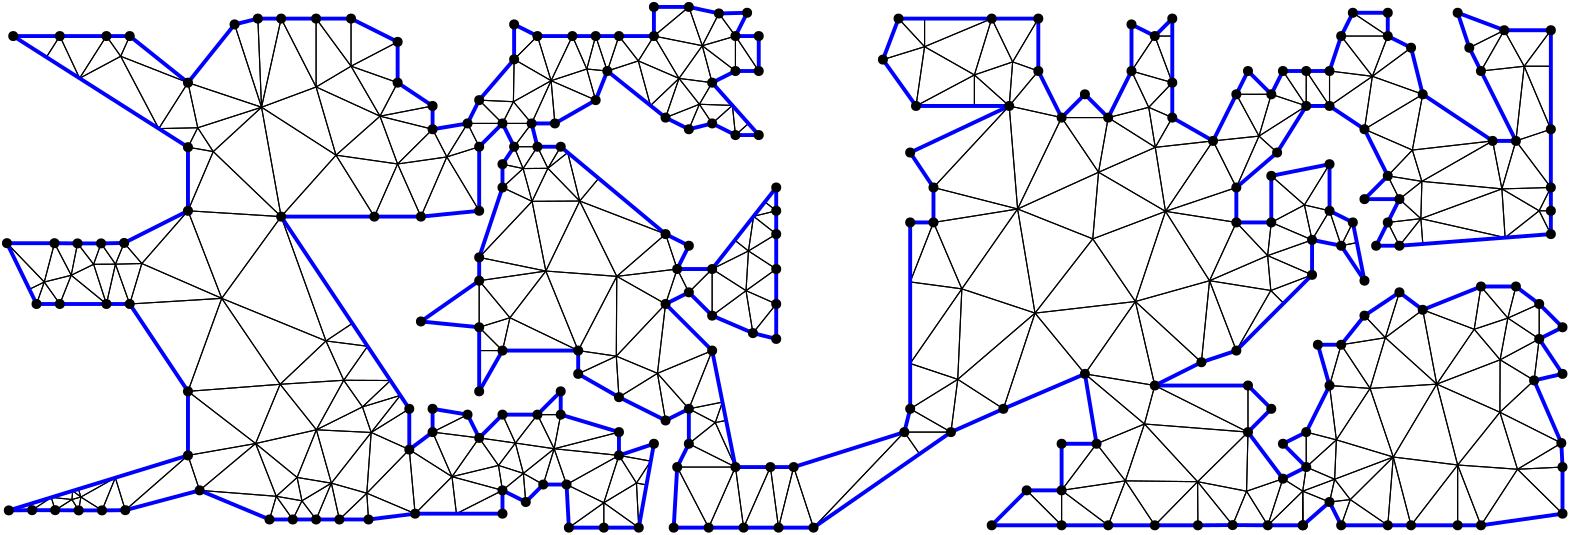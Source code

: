 <?xml version="1.0"?>
<!DOCTYPE ipe SYSTEM "ipe.dtd">
<ipe version="70218" creator="Ipe 7.2.24">
<info created="D:20221020151441" modified="D:20221020151441"/>
<ipestyle name="basic">
<symbol name="mark/disk(sx)" transformations="translations">
<path fill="sym-stroke">
0.6 0 0 0.6 0 0 e
</path>
</symbol>
<anglesize name="22.5 deg" value="22.5"/>
<anglesize name="30 deg" value="30"/>
<anglesize name="45 deg" value="45"/>
<anglesize name="60 deg" value="60"/>
<anglesize name="90 deg" value="90"/>
<arrowsize name="large" value="10"/>
<arrowsize name="small" value="5"/>
<arrowsize name="tiny" value="3"/>
<color name="blue" value="0 0 1"/>
<color name="gray" value="0.745"/>
<color name="green" value="0 1 0"/>
<color name="red" value="1 0 0"/>
<color name="pink" value="1 0.753 0.796"/>
<pen name="heavier" value="0.8"/>
<pen name="fat" value="1.4"/>
<pen name="ultrafat" value="2"/>
<gridsize name="16 pts (~6 mm)" value="16"/>
<gridsize name="32 pts (~12 mm)" value="32"/>
<gridsize name="4 pts" value="4"/>
<gridsize name="8 pts (~3 mm)" value="8"/>
<opacity name="10%" value="0.1"/>
<opacity name="25%" value="0.25"/>
<opacity name="50%" value="0.5"/>
<opacity name="75%" value="0.75"/>
<symbolsize name="large" value="5"/>
<symbolsize name="small" value="2"/>
<symbolsize name="tiny" value="1.1"/>
<textsize name="huge" value="\huge"/>
<textsize name="large" value="\large"/>
<textsize name="small" value="\small"/>
<textsize name="tiny" value="	iny"/>
<tiling name="falling" angle="-60" step="4" width="1"/>
<tiling name="rising" angle="30" step="4" width="1"/>
</ipestyle>
<page>
<layer name="hull"/>
<layer name="constraints"/>
<layer name="triangulation"/>
<layer name="obtuse"/>
<layer name="blub"/>
<layer name="problems"/>
<view layers="hull constraints triangulation obtuse blub" active="triangulation"/>
<path layer="triangulation" stroke="black">
112.948 283.288 m 
110.521 274.935 l 
</path>
<path layer="triangulation" stroke="black">
110.521 274.935 m 
118.908 274.935 l 
</path>
<path layer="triangulation" stroke="black">
118.908 274.935 m 
112.948 283.288 l 
</path>
<path layer="triangulation" stroke="black">
176.215 290.345 m 
160.843 300.096 l 
</path>
<path layer="triangulation" stroke="black">
160.843 300.096 m 
162.94 277.032 l 
</path>
<path layer="triangulation" stroke="black">
162.94 277.032 m 
176.215 290.345 l 
</path>
<path layer="triangulation" stroke="black">
201.905 291.532 m 
194.391 285.419 l 
</path>
<path layer="triangulation" stroke="black">
194.391 285.419 m 
202.778 281.226 l 
</path>
<path layer="triangulation" stroke="black">
202.778 281.226 m 
201.905 291.532 l 
</path>
<path layer="triangulation" stroke="black">
165.037 346.225 m 
186.004 344.128 l 
</path>
<path layer="triangulation" stroke="black">
186.004 344.128 m 
186.004 360.902 l 
</path>
<path layer="triangulation" stroke="black">
186.004 360.902 m 
165.037 346.225 l 
</path>
<path layer="triangulation" stroke="black">
139.876 438.118 m 
156.65 432.192 l 
</path>
<path layer="triangulation" stroke="black">
156.65 432.192 m 
156.65 446.869 l 
</path>
<path layer="triangulation" stroke="black">
156.65 446.869 m 
139.876 438.118 l 
</path>
<path layer="triangulation" stroke="black">
199.043 302.446 m 
206.972 312.677 l 
</path>
<path layer="triangulation" stroke="black">
206.972 312.677 m 
194.391 312.677 l 
</path>
<path layer="triangulation" stroke="black">
194.391 312.677 m 
199.043 302.446 l 
</path>
<path layer="triangulation" stroke="black">
250.185 327.549 m 
236.326 318.967 l 
</path>
<path layer="triangulation" stroke="black">
236.326 318.967 m 
253.1 310.58 l 
</path>
<path layer="triangulation" stroke="black">
253.1 310.58 m 
250.185 327.549 l 
</path>
<path layer="triangulation" stroke="black">
492.13 402.837 m 
471.162 398.644 l 
</path>
<path layer="triangulation" stroke="black">
471.162 398.644 m 
483.092 388.162 l 
</path>
<path layer="triangulation" stroke="black">
483.092 388.162 m 
492.13 402.837 l 
</path>
<path layer="triangulation" stroke="black">
494.591 303.593 m 
506.728 322.124 l 
</path>
<path layer="triangulation" stroke="black">
506.728 322.124 m 
492.13 323.161 l 
</path>
<path layer="triangulation" stroke="black">
492.13 323.161 m 
494.591 303.593 l 
</path>
<path layer="triangulation" stroke="black">
201.816 401.267 m 
205.042 389.466 l 
</path>
<path layer="triangulation" stroke="black">
205.042 389.466 m 
210.735 401.356 l 
</path>
<path layer="triangulation" stroke="black">
210.735 401.356 m 
201.816 401.267 l 
</path>
<path layer="triangulation" stroke="black">
218.294 272 m 
230.875 272 l 
</path>
<path layer="triangulation" stroke="black">
230.875 272 m 
230.875 280.958 l 
</path>
<path layer="triangulation" stroke="black">
230.875 280.958 m 
218.294 272 l 
</path>
<path layer="triangulation" stroke="black">
274.903 310.598 m 
271.003 309.818 l 
</path>
<path layer="triangulation" stroke="black">
271.003 309.818 m 
278.261 293.806 l 
</path>
<path layer="triangulation" stroke="black">
278.261 293.806 m 
274.903 310.598 l 
</path>
<path layer="triangulation" stroke="black">
293.777 272 m 
290.842 293.806 l 
</path>
<path layer="triangulation" stroke="black">
290.842 293.806 m 
281.197 272 l 
</path>
<path layer="triangulation" stroke="black">
281.197 272 m 
293.777 272 l 
</path>
<path layer="triangulation" stroke="black">
257.294 293.806 m 
268.616 272 l 
</path>
<path layer="triangulation" stroke="black">
268.616 272 m 
278.261 293.806 l 
</path>
<path layer="triangulation" stroke="black">
278.261 293.806 m 
257.294 293.806 l 
</path>
<path layer="triangulation" stroke="black">
278.261 293.806 m 
268.616 272 l 
</path>
<path layer="triangulation" stroke="black">
268.616 272 m 
281.197 272 l 
</path>
<path layer="triangulation" stroke="black">
281.197 272 m 
278.261 293.806 l 
</path>
<path layer="triangulation" stroke="black">
256.036 272 m 
268.616 272 l 
</path>
<path layer="triangulation" stroke="black">
268.616 272 m 
257.294 293.806 l 
</path>
<path layer="triangulation" stroke="black">
257.294 293.806 m 
256.036 272 l 
</path>
<path layer="triangulation" stroke="black">
408.974 399.939 m 
395.679 419.611 l 
</path>
<path layer="triangulation" stroke="black">
395.679 419.611 m 
379.833 386.712 l 
</path>
<path layer="triangulation" stroke="black">
379.833 386.712 m 
408.974 399.939 l 
</path>
<path layer="triangulation" stroke="black">
224.747 437.109 m 
227.939 448.966 l 
</path>
<path layer="triangulation" stroke="black">
227.939 448.966 m 
219.552 448.966 l 
</path>
<path layer="triangulation" stroke="black">
219.552 448.966 m 
224.747 437.109 l 
</path>
<path layer="triangulation" stroke="black">
269.874 365.096 m 
261.487 356.709 l 
</path>
<path layer="triangulation" stroke="black">
261.487 356.709 m 
269.874 348.322 l 
</path>
<path layer="triangulation" stroke="black">
269.874 348.322 m 
269.874 365.096 l 
</path>
<path layer="triangulation" stroke="black">
181.811 312.677 m 
169.23 306.387 l 
</path>
<path layer="triangulation" stroke="black">
169.23 306.387 m 
186.004 304.29 l 
</path>
<path layer="triangulation" stroke="black">
186.004 304.29 m 
181.811 312.677 l 
</path>
<path layer="triangulation" stroke="black">
186.004 335.741 m 
194.391 335.741 l 
</path>
<path layer="triangulation" stroke="black">
194.391 335.741 m 
186.004 344.128 l 
</path>
<path layer="triangulation" stroke="black">
186.004 344.128 m 
186.004 335.741 l 
</path>
<path layer="triangulation" stroke="black">
147.123 306.258 m 
132.791 288.01 l 
</path>
<path layer="triangulation" stroke="black">
132.791 288.01 m 
145.548 284.395 l 
</path>
<path layer="triangulation" stroke="black">
145.548 284.395 m 
147.123 306.258 l 
</path>
<path layer="triangulation" stroke="black">
145.548 284.395 m 
132.791 288.01 l 
</path>
<path layer="triangulation" stroke="black">
132.791 288.01 m 
135.682 274.935 l 
</path>
<path layer="triangulation" stroke="black">
135.682 274.935 m 
145.548 284.395 l 
</path>
<path layer="triangulation" stroke="black">
211.896 432.898 m 
198.585 440.579 l 
</path>
<path layer="triangulation" stroke="black">
198.585 440.579 m 
198.327 425.331 l 
</path>
<path layer="triangulation" stroke="black">
198.327 425.331 m 
211.896 432.898 l 
</path>
<path layer="triangulation" stroke="black">
194.391 394.45 m 
186.004 369.289 l 
</path>
<path layer="triangulation" stroke="black">
186.004 369.289 m 
205.042 389.466 l 
</path>
<path layer="triangulation" stroke="black">
205.042 389.466 m 
194.391 394.45 l 
</path>
<path layer="triangulation" stroke="black">
150.29 420.126 m 
156.628 402.922 l 
</path>
<path layer="triangulation" stroke="black">
156.628 402.922 m 
169.23 415.418 l 
</path>
<path layer="triangulation" stroke="black">
169.23 415.418 m 
150.29 420.126 l 
</path>
<path layer="triangulation" stroke="black">
127.295 455.256 m 
127.295 430.637 l 
</path>
<path layer="triangulation" stroke="black">
127.295 430.637 m 
139.876 438.118 l 
</path>
<path layer="triangulation" stroke="black">
139.876 438.118 m 
127.295 455.256 l 
</path>
<path layer="triangulation" stroke="black">
47.1984 366.804 m 
51.8125 352.515 l 
</path>
<path layer="triangulation" stroke="black">
51.8125 352.515 m 
55.068 366.849 l 
</path>
<path layer="triangulation" stroke="black">
55.068 366.849 m 
47.1984 366.804 l 
</path>
<path layer="triangulation" stroke="black">
243.299 440.022 m 
232.133 436.385 l 
</path>
<path layer="triangulation" stroke="black">
232.133 436.385 m 
247.676 423.951 l 
</path>
<path layer="triangulation" stroke="black">
247.676 423.951 m 
243.299 440.022 l 
</path>
<path layer="triangulation" stroke="black">
292.939 352.515 m 
282.068 357.311 l 
</path>
<path layer="triangulation" stroke="black">
282.068 357.311 m 
284.552 342.031 l 
</path>
<path layer="triangulation" stroke="black">
284.552 342.031 m 
292.939 352.515 l 
</path>
<path layer="triangulation" stroke="black">
253.1 352.515 m 
261.487 356.709 l 
</path>
<path layer="triangulation" stroke="black">
261.487 356.709 m 
257.294 365.096 l 
</path>
<path layer="triangulation" stroke="black">
257.294 365.096 m 
253.1 352.515 l 
</path>
<path layer="triangulation" stroke="black">
284.552 342.031 m 
292.939 339.935 l 
</path>
<path layer="triangulation" stroke="black">
292.939 339.935 m 
292.939 352.515 l 
</path>
<path layer="triangulation" stroke="black">
292.939 352.515 m 
284.552 342.031 l 
</path>
<path layer="triangulation" stroke="black">
271.003 309.818 m 
261.487 302.193 l 
</path>
<path layer="triangulation" stroke="black">
261.487 302.193 m 
278.261 293.806 l 
</path>
<path layer="triangulation" stroke="black">
278.261 293.806 m 
271.003 309.818 l 
</path>
<path layer="triangulation" stroke="black">
286.648 436.385 m 
286.648 448.966 l 
</path>
<path layer="triangulation" stroke="black">
286.648 448.966 m 
278.261 448.966 l 
</path>
<path layer="triangulation" stroke="black">
278.261 448.966 m 
286.648 436.385 l 
</path>
<path layer="triangulation" stroke="black">
408.26 302.193 m 
395.679 302.193 l 
</path>
<path layer="triangulation" stroke="black">
395.679 302.193 m 
395.679 285.419 l 
</path>
<path layer="triangulation" stroke="black">
395.679 285.419 m 
408.26 302.193 l 
</path>
<path layer="triangulation" stroke="black">
492.13 436.385 m 
507.549 434.471 l 
</path>
<path layer="triangulation" stroke="black">
507.549 434.471 m 
496.323 448.966 l 
</path>
<path layer="triangulation" stroke="black">
496.323 448.966 m 
492.13 436.385 l 
</path>
<path layer="triangulation" stroke="black">
435.518 432.192 m 
420.84 436.385 l 
</path>
<path layer="triangulation" stroke="black">
420.84 436.385 m 
427.042 423.315 l 
</path>
<path layer="triangulation" stroke="black">
427.042 423.315 m 
435.518 432.192 l 
</path>
<path layer="triangulation" stroke="black">
331.351 440.495 m 
343.261 423.805 l 
</path>
<path layer="triangulation" stroke="black">
343.261 423.805 m 
346.347 445.139 l 
</path>
<path layer="triangulation" stroke="black">
346.347 445.139 m 
331.351 440.495 l 
</path>
<path layer="triangulation" stroke="black">
435.518 448.966 m 
429.227 448.966 l 
</path>
<path layer="triangulation" stroke="black">
429.227 448.966 m 
435.518 432.192 l 
</path>
<path layer="triangulation" stroke="black">
435.518 432.192 m 
435.518 448.966 l 
</path>
<path layer="triangulation" stroke="black">
483.743 423.805 m 
471.162 427.998 l 
</path>
<path layer="triangulation" stroke="black">
471.162 427.998 m 
466.734 412.955 l 
</path>
<path layer="triangulation" stroke="black">
466.734 412.955 m 
483.743 423.805 l 
</path>
<path layer="triangulation" stroke="black">
567.613 339.935 m 
567.613 352.515 l 
</path>
<path layer="triangulation" stroke="black">
567.613 352.515 m 
556.323 347.435 l 
</path>
<path layer="triangulation" stroke="black">
556.323 347.435 m 
567.613 339.935 l 
</path>
<path layer="triangulation" stroke="black">
507.549 434.471 m 
513.097 448.966 l 
</path>
<path layer="triangulation" stroke="black">
513.097 448.966 m 
496.323 448.966 l 
</path>
<path layer="triangulation" stroke="black">
496.323 448.966 m 
507.549 434.471 l 
</path>
<path layer="triangulation" stroke="black">
471.162 427.998 m 
462.775 436.385 l 
</path>
<path layer="triangulation" stroke="black">
462.775 436.385 m 
458.582 427.998 l 
</path>
<path layer="triangulation" stroke="black">
458.582 427.998 m 
471.162 427.998 l 
</path>
<path layer="triangulation" stroke="black">
466.734 412.955 m 
471.162 427.998 l 
</path>
<path layer="triangulation" stroke="black">
471.162 427.998 m 
458.582 427.998 l 
</path>
<path layer="triangulation" stroke="black">
458.582 427.998 m 
466.734 412.955 l 
</path>
<path layer="triangulation" stroke="black">
525.015 383.236 m 
525.716 374.131 l 
</path>
<path layer="triangulation" stroke="black">
525.716 374.131 m 
555.341 376.41 l 
</path>
<path layer="triangulation" stroke="black">
555.341 376.41 m 
525.015 383.236 l 
</path>
<path layer="triangulation" stroke="black">
567.613 339.935 m 
576 344.128 l 
</path>
<path layer="triangulation" stroke="black">
576 344.128 m 
567.613 352.515 l 
</path>
<path layer="triangulation" stroke="black">
567.613 352.515 m 
567.613 339.935 l 
</path>
<path layer="triangulation" stroke="black">
544.219 343.406 m 
553.541 332.427 l 
</path>
<path layer="triangulation" stroke="black">
553.541 332.427 m 
556.323 347.435 l 
</path>
<path layer="triangulation" stroke="black">
556.323 347.435 m 
544.219 343.406 l 
</path>
<path layer="triangulation" stroke="black">
550.839 411.224 m 
554.183 393.952 l 
</path>
<path layer="triangulation" stroke="black">
554.183 393.952 m 
559.226 411.224 l 
</path>
<path layer="triangulation" stroke="black">
559.226 411.224 m 
550.839 411.224 l 
</path>
<path layer="triangulation" stroke="black">
475.599 352.758 m 
470.995 357.363 l 
</path>
<path layer="triangulation" stroke="black">
470.995 357.363 m 
458.582 335.741 l 
</path>
<path layer="triangulation" stroke="black">
458.582 335.741 m 
475.599 352.758 l 
</path>
<path layer="triangulation" stroke="black">
496.323 337.838 m 
512.217 340.374 l 
</path>
<path layer="triangulation" stroke="black">
512.217 340.374 m 
504.71 348.322 l 
</path>
<path layer="triangulation" stroke="black">
504.71 348.322 m 
496.323 337.838 l 
</path>
<path layer="triangulation" stroke="black">
344.53 298.526 m 
339.067 306.387 l 
</path>
<path layer="triangulation" stroke="black">
339.067 306.387 m 
306.358 272 l 
</path>
<path layer="triangulation" stroke="black">
306.358 272 m 
344.53 298.526 l 
</path>
<path layer="triangulation" stroke="black">
290.842 293.806 m 
278.261 293.806 l 
</path>
<path layer="triangulation" stroke="black">
278.261 293.806 m 
281.197 272 l 
</path>
<path layer="triangulation" stroke="black">
281.197 272 m 
290.842 293.806 l 
</path>
<path layer="triangulation" stroke="black">
475.356 302.193 m 
483.743 293.806 l 
</path>
<path layer="triangulation" stroke="black">
483.743 293.806 m 
483.743 306.387 l 
</path>
<path layer="triangulation" stroke="black">
483.743 306.387 m 
475.356 302.193 l 
</path>
<path layer="triangulation" stroke="black">
482.485 285.13 m 
482.569 272.839 l 
</path>
<path layer="triangulation" stroke="black">
482.569 272.839 m 
492.13 281.226 l 
</path>
<path layer="triangulation" stroke="black">
492.13 281.226 m 
482.485 285.13 l 
</path>
<path layer="triangulation" stroke="black">
544.219 343.406 m 
525.678 350.418 l 
</path>
<path layer="triangulation" stroke="black">
525.678 350.418 m 
530.727 323.658 l 
</path>
<path layer="triangulation" stroke="black">
530.727 323.658 m 
544.219 343.406 l 
</path>
<path layer="triangulation" stroke="black">
553.463 313.544 m 
565.768 325.006 l 
</path>
<path layer="triangulation" stroke="black">
565.768 325.006 m 
553.541 332.427 l 
</path>
<path layer="triangulation" stroke="black">
553.541 332.427 m 
553.463 313.544 l 
</path>
<path layer="triangulation" stroke="black">
576 293.806 m 
559.787 293.019 l 
</path>
<path layer="triangulation" stroke="black">
559.787 293.019 m 
576 277.032 l 
</path>
<path layer="triangulation" stroke="black">
576 277.032 m 
576 293.806 l 
</path>
<path layer="triangulation" stroke="black">
112.948 283.288 m 
118.908 274.935 l 
</path>
<path layer="triangulation" stroke="black">
118.908 274.935 m 
122.196 281.665 l 
</path>
<path layer="triangulation" stroke="black">
122.196 281.665 m 
112.948 283.288 l 
</path>
<path layer="triangulation" stroke="black">
41.7219 285.894 m 
42.6039 283.02 l 
</path>
<path layer="triangulation" stroke="black">
42.6039 283.02 m 
55.0199 289.975 l 
</path>
<path layer="triangulation" stroke="black">
55.0199 289.975 m 
41.7219 285.894 l 
</path>
<path layer="triangulation" stroke="black">
55.0199 289.975 m 
58.606 278.29 l 
</path>
<path layer="triangulation" stroke="black">
58.606 278.29 m 
81.167 298 l 
</path>
<path layer="triangulation" stroke="black">
81.167 298 m 
55.0199 289.975 l 
</path>
<path layer="triangulation" stroke="black">
58.606 278.29 m 
85.3605 285.419 l 
</path>
<path layer="triangulation" stroke="black">
85.3605 285.419 m 
81.167 298 l 
</path>
<path layer="triangulation" stroke="black">
81.167 298 m 
58.606 278.29 l 
</path>
<path layer="triangulation" stroke="black">
176.215 290.345 m 
177.815 277.032 l 
</path>
<path layer="triangulation" stroke="black">
177.815 277.032 m 
194.391 285.419 l 
</path>
<path layer="triangulation" stroke="black">
194.391 285.419 m 
176.215 290.345 l 
</path>
<path layer="triangulation" stroke="black">
145.548 284.395 m 
162.94 277.032 l 
</path>
<path layer="triangulation" stroke="black">
162.94 277.032 m 
160.843 300.096 l 
</path>
<path layer="triangulation" stroke="black">
160.843 300.096 m 
145.548 284.395 l 
</path>
<path layer="triangulation" stroke="black">
176.215 290.345 m 
194.391 285.419 l 
</path>
<path layer="triangulation" stroke="black">
194.391 285.419 m 
192.95 294.396 l 
</path>
<path layer="triangulation" stroke="black">
192.95 294.396 m 
176.215 290.345 l 
</path>
<path layer="triangulation" stroke="black">
177.815 277.032 m 
176.215 290.345 l 
</path>
<path layer="triangulation" stroke="black">
176.215 290.345 m 
162.94 277.032 l 
</path>
<path layer="triangulation" stroke="black">
162.94 277.032 m 
177.815 277.032 l 
</path>
<path layer="triangulation" stroke="black">
160.843 314.774 m 
157.615 319.616 l 
</path>
<path layer="triangulation" stroke="black">
157.615 319.616 m 
147.123 306.258 l 
</path>
<path layer="triangulation" stroke="black">
147.123 306.258 m 
160.843 314.774 l 
</path>
<path layer="triangulation" stroke="black">
132.791 288.01 m 
122.196 281.665 l 
</path>
<path layer="triangulation" stroke="black">
122.196 281.665 m 
127.295 274.935 l 
</path>
<path layer="triangulation" stroke="black">
127.295 274.935 m 
132.791 288.01 l 
</path>
<path layer="triangulation" stroke="black">
236.326 298 m 
242.627 288.045 l 
</path>
<path layer="triangulation" stroke="black">
242.627 288.045 m 
247.777 295.932 l 
</path>
<path layer="triangulation" stroke="black">
247.777 295.932 m 
236.326 298 l 
</path>
<path layer="triangulation" stroke="black">
177.815 277.032 m 
194.391 277.032 l 
</path>
<path layer="triangulation" stroke="black">
194.391 277.032 m 
194.391 285.419 l 
</path>
<path layer="triangulation" stroke="black">
194.391 285.419 m 
177.815 277.032 l 
</path>
<path layer="triangulation" stroke="black">
202.778 281.226 m 
209.069 287.516 l 
</path>
<path layer="triangulation" stroke="black">
209.069 287.516 m 
201.905 291.532 l 
</path>
<path layer="triangulation" stroke="black">
201.905 291.532 m 
202.778 281.226 l 
</path>
<path layer="triangulation" stroke="black">
462.265 285.111 m 
444.638 288.538 l 
</path>
<path layer="triangulation" stroke="black">
444.638 288.538 m 
457.24 272.923 l 
</path>
<path layer="triangulation" stroke="black">
457.24 272.923 m 
462.265 285.111 l 
</path>
<path layer="triangulation" stroke="black">
482.485 285.13 m 
469.904 272.839 l 
</path>
<path layer="triangulation" stroke="black">
469.904 272.839 m 
482.485 272.839 l 
</path>
<path layer="triangulation" stroke="black">
482.485 272.839 m 
482.485 285.13 l 
</path>
<path layer="triangulation" stroke="black">
230.875 280.958 m 
230.875 272 l 
</path>
<path layer="triangulation" stroke="black">
230.875 272 m 
243.455 272 l 
</path>
<path layer="triangulation" stroke="black">
243.455 272 m 
230.875 280.958 l 
</path>
<path layer="triangulation" stroke="black">
257.294 293.806 m 
278.261 293.806 l 
</path>
<path layer="triangulation" stroke="black">
278.261 293.806 m 
261.487 302.193 l 
</path>
<path layer="triangulation" stroke="black">
261.487 302.193 m 
257.294 293.806 l 
</path>
<path layer="triangulation" stroke="black">
269.874 335.741 m 
250.185 327.549 l 
</path>
<path layer="triangulation" stroke="black">
250.185 327.549 m 
261.487 314.774 l 
</path>
<path layer="triangulation" stroke="black">
261.487 314.774 m 
269.874 335.741 l 
</path>
<path layer="triangulation" stroke="black">
212.997 300.4 m 
217.456 287.516 l 
</path>
<path layer="triangulation" stroke="black">
217.456 287.516 m 
236.326 298 l 
</path>
<path layer="triangulation" stroke="black">
236.326 298 m 
212.997 300.4 l 
</path>
<path layer="triangulation" stroke="black">
236.326 306.387 m 
212.997 300.4 l 
</path>
<path layer="triangulation" stroke="black">
212.997 300.4 m 
236.326 298 l 
</path>
<path layer="triangulation" stroke="black">
236.326 298 m 
236.326 306.387 l 
</path>
<path layer="triangulation" stroke="black">
242.627 288.045 m 
243.455 272 l 
</path>
<path layer="triangulation" stroke="black">
243.455 272 m 
246.235 287.393 l 
</path>
<path layer="triangulation" stroke="black">
246.235 287.393 m 
242.627 288.045 l 
</path>
<path layer="triangulation" stroke="black">
236.326 306.387 m 
215.359 312.677 l 
</path>
<path layer="triangulation" stroke="black">
215.359 312.677 m 
212.997 300.4 l 
</path>
<path layer="triangulation" stroke="black">
212.997 300.4 m 
236.326 306.387 l 
</path>
<path layer="triangulation" stroke="black">
206.972 312.677 m 
215.359 312.677 l 
</path>
<path layer="triangulation" stroke="black">
215.359 312.677 m 
215.359 321.064 l 
</path>
<path layer="triangulation" stroke="black">
215.359 321.064 m 
206.972 312.677 l 
</path>
<path layer="triangulation" stroke="black">
206.972 312.677 m 
199.043 302.446 l 
</path>
<path layer="triangulation" stroke="black">
199.043 302.446 m 
212.997 300.4 l 
</path>
<path layer="triangulation" stroke="black">
212.997 300.4 m 
206.972 312.677 l 
</path>
<path layer="triangulation" stroke="black">
197.076 347.559 m 
186.004 360.902 l 
</path>
<path layer="triangulation" stroke="black">
186.004 360.902 m 
186.004 344.128 l 
</path>
<path layer="triangulation" stroke="black">
186.004 344.128 m 
197.076 347.559 l 
</path>
<path layer="triangulation" stroke="black">
261.487 314.774 m 
250.185 327.549 l 
</path>
<path layer="triangulation" stroke="black">
250.185 327.549 m 
253.1 310.58 l 
</path>
<path layer="triangulation" stroke="black">
253.1 310.58 m 
261.487 314.774 l 
</path>
<path layer="triangulation" stroke="black">
273.584 317.193 m 
261.487 314.774 l 
</path>
<path layer="triangulation" stroke="black">
261.487 314.774 m 
271.003 309.818 l 
</path>
<path layer="triangulation" stroke="black">
271.003 309.818 m 
273.584 317.193 l 
</path>
<path layer="triangulation" stroke="black">
282.068 357.311 m 
269.874 365.096 l 
</path>
<path layer="triangulation" stroke="black">
269.874 365.096 m 
269.874 348.322 l 
</path>
<path layer="triangulation" stroke="black">
269.874 348.322 m 
282.068 357.311 l 
</path>
<path layer="triangulation" stroke="black">
257.294 365.096 m 
261.487 356.709 l 
</path>
<path layer="triangulation" stroke="black">
261.487 356.709 m 
269.874 365.096 l 
</path>
<path layer="triangulation" stroke="black">
269.874 365.096 m 
257.294 365.096 l 
</path>
<path layer="triangulation" stroke="black">
201.816 401.267 m 
210.735 401.356 l 
</path>
<path layer="triangulation" stroke="black">
210.735 401.356 m 
206.972 409.127 l 
</path>
<path layer="triangulation" stroke="black">
206.972 409.127 m 
201.816 401.267 l 
</path>
<path layer="triangulation" stroke="black">
462.775 323.161 m 
429.227 323.161 l 
</path>
<path layer="triangulation" stroke="black">
429.227 323.161 m 
462.775 306.387 l 
</path>
<path layer="triangulation" stroke="black">
462.775 306.387 m 
462.775 323.161 l 
</path>
<path layer="triangulation" stroke="black">
235.367 333.729 m 
236.326 318.967 l 
</path>
<path layer="triangulation" stroke="black">
236.326 318.967 m 
250.185 327.549 l 
</path>
<path layer="triangulation" stroke="black">
250.185 327.549 m 
235.367 333.729 l 
</path>
<path layer="triangulation" stroke="black">
236.326 318.967 m 
235.367 333.729 l 
</path>
<path layer="triangulation" stroke="black">
235.367 333.729 m 
221.649 327.354 l 
</path>
<path layer="triangulation" stroke="black">
221.649 327.354 m 
236.326 318.967 l 
</path>
<path layer="triangulation" stroke="black">
235.536 362.459 m 
257.294 365.096 l 
</path>
<path layer="triangulation" stroke="black">
257.294 365.096 m 
253.1 377.676 l 
</path>
<path layer="triangulation" stroke="black">
253.1 377.676 m 
235.536 362.459 l 
</path>
<path layer="triangulation" stroke="black">
194.391 335.741 m 
197.076 347.559 l 
</path>
<path layer="triangulation" stroke="black">
197.076 347.559 m 
186.004 344.128 l 
</path>
<path layer="triangulation" stroke="black">
186.004 344.128 m 
194.391 335.741 l 
</path>
<path layer="triangulation" stroke="black">
235.536 362.459 m 
253.1 352.515 l 
</path>
<path layer="triangulation" stroke="black">
253.1 352.515 m 
257.294 365.096 l 
</path>
<path layer="triangulation" stroke="black">
257.294 365.096 m 
235.536 362.459 l 
</path>
<path layer="triangulation" stroke="black">
186.004 369.289 m 
186.004 360.902 l 
</path>
<path layer="triangulation" stroke="black">
186.004 360.902 m 
210.003 364.372 l 
</path>
<path layer="triangulation" stroke="black">
210.003 364.372 m 
186.004 369.289 l 
</path>
<path layer="triangulation" stroke="black">
137.249 325.052 m 
130.849 339.206 l 
</path>
<path layer="triangulation" stroke="black">
130.849 339.206 m 
114.341 323.609 l 
</path>
<path layer="triangulation" stroke="black">
114.341 323.609 m 
137.249 325.052 l 
</path>
<path layer="triangulation" stroke="black">
169.23 306.387 m 
181.811 312.677 l 
</path>
<path layer="triangulation" stroke="black">
181.811 312.677 m 
169.23 314.774 l 
</path>
<path layer="triangulation" stroke="black">
169.23 314.774 m 
169.23 306.387 l 
</path>
<path layer="triangulation" stroke="black">
192.95 294.396 m 
194.391 285.419 l 
</path>
<path layer="triangulation" stroke="black">
194.391 285.419 m 
201.905 291.532 l 
</path>
<path layer="triangulation" stroke="black">
201.905 291.532 m 
192.95 294.396 l 
</path>
<path layer="triangulation" stroke="black">
25.058 278.29 m 
31.948 282.895 l 
</path>
<path layer="triangulation" stroke="black">
31.948 282.895 m 
24.3596 280.566 l 
</path>
<path layer="triangulation" stroke="black">
24.3596 280.566 m 
25.058 278.29 l 
</path>
<path layer="triangulation" stroke="black">
55.068 366.849 m 
60.1995 352.515 l 
</path>
<path layer="triangulation" stroke="black">
60.1995 352.515 m 
64.5564 367.073 l 
</path>
<path layer="triangulation" stroke="black">
64.5564 367.073 m 
55.068 366.849 l 
</path>
<path layer="triangulation" stroke="black">
85.3605 285.419 m 
112.948 283.288 l 
</path>
<path layer="triangulation" stroke="black">
112.948 283.288 m 
105.508 302.286 l 
</path>
<path layer="triangulation" stroke="black">
105.508 302.286 m 
85.3605 285.419 l 
</path>
<path layer="triangulation" stroke="black">
64.5564 367.073 m 
81.167 386.063 l 
</path>
<path layer="triangulation" stroke="black">
81.167 386.063 m 
58.1866 374.489 l 
</path>
<path layer="triangulation" stroke="black">
58.1866 374.489 m 
64.5564 367.073 l 
</path>
<path layer="triangulation" stroke="black">
29.441 360.418 m 
39.1347 362.857 l 
</path>
<path layer="triangulation" stroke="black">
39.1347 362.857 m 
33.1095 374.405 l 
</path>
<path layer="triangulation" stroke="black">
33.1095 374.405 m 
29.441 360.418 l 
</path>
<path layer="triangulation" stroke="black">
29.441 360.418 m 
33.1095 374.405 l 
</path>
<path layer="triangulation" stroke="black">
33.1095 374.405 m 
16 374.405 l 
</path>
<path layer="triangulation" stroke="black">
16 374.405 m 
29.441 360.418 l 
</path>
<path layer="triangulation" stroke="black">
70.6468 415.651 m 
81.167 408.96 l 
</path>
<path layer="triangulation" stroke="black">
81.167 408.96 m 
84.6853 415.955 l 
</path>
<path layer="triangulation" stroke="black">
84.6853 415.955 m 
70.6468 415.651 l 
</path>
<path layer="triangulation" stroke="black">
39.1347 362.857 m 
47.1984 366.804 l 
</path>
<path layer="triangulation" stroke="black">
47.1984 366.804 m 
41.4126 374.321 l 
</path>
<path layer="triangulation" stroke="black">
41.4126 374.321 m 
39.1347 362.857 l 
</path>
<path layer="triangulation" stroke="black">
134.458 406.092 m 
114.715 383.966 l 
</path>
<path layer="triangulation" stroke="black">
114.715 383.966 m 
148.263 383.966 l 
</path>
<path layer="triangulation" stroke="black">
148.263 383.966 m 
134.458 406.092 l 
</path>
<path layer="triangulation" stroke="black">
55.068 366.849 m 
64.5564 367.073 l 
</path>
<path layer="triangulation" stroke="black">
64.5564 367.073 m 
58.1866 374.489 l 
</path>
<path layer="triangulation" stroke="black">
58.1866 374.489 m 
55.068 366.849 l 
</path>
<path layer="triangulation" stroke="black">
60.1995 352.515 m 
81.167 321.064 l 
</path>
<path layer="triangulation" stroke="black">
81.167 321.064 m 
93.33 354.547 l 
</path>
<path layer="triangulation" stroke="black">
93.33 354.547 m 
60.1995 352.515 l 
</path>
<path layer="triangulation" stroke="black">
139.876 438.118 m 
127.295 430.637 l 
</path>
<path layer="triangulation" stroke="black">
127.295 430.637 m 
150.29 420.126 l 
</path>
<path layer="triangulation" stroke="black">
150.29 420.126 m 
139.876 438.118 l 
</path>
<path layer="triangulation" stroke="black">
174.368 405.453 m 
186.004 409.127 l 
</path>
<path layer="triangulation" stroke="black">
186.004 409.127 m 
181.811 417.514 l 
</path>
<path layer="triangulation" stroke="black">
181.811 417.514 m 
174.368 405.453 l 
</path>
<path layer="triangulation" stroke="black">
194.391 417.514 m 
198.585 409.127 l 
</path>
<path layer="triangulation" stroke="black">
198.585 409.127 m 
204.875 417.514 l 
</path>
<path layer="triangulation" stroke="black">
204.875 417.514 m 
194.391 417.514 l 
</path>
<path layer="triangulation" stroke="black">
130.849 339.206 m 
140.338 345.532 l 
</path>
<path layer="triangulation" stroke="black">
140.338 345.532 m 
114.715 383.966 l 
</path>
<path layer="triangulation" stroke="black">
114.715 383.966 m 
130.849 339.206 l 
</path>
<path layer="triangulation" stroke="black">
165.037 383.966 m 
174.368 405.453 l 
</path>
<path layer="triangulation" stroke="black">
174.368 405.453 m 
156.628 402.922 l 
</path>
<path layer="triangulation" stroke="black">
156.628 402.922 m 
165.037 383.966 l 
</path>
<path layer="triangulation" stroke="black">
90.2729 407.373 m 
81.167 386.063 l 
</path>
<path layer="triangulation" stroke="black">
81.167 386.063 m 
114.715 383.966 l 
</path>
<path layer="triangulation" stroke="black">
114.715 383.966 m 
90.2729 407.373 l 
</path>
<path layer="triangulation" stroke="black">
64.5564 367.073 m 
60.1995 352.515 l 
</path>
<path layer="triangulation" stroke="black">
60.1995 352.515 m 
93.33 354.547 l 
</path>
<path layer="triangulation" stroke="black">
93.33 354.547 m 
64.5564 367.073 l 
</path>
<path layer="triangulation" stroke="black">
90.2729 407.373 m 
81.167 408.96 l 
</path>
<path layer="triangulation" stroke="black">
81.167 408.96 m 
81.167 386.063 l 
</path>
<path layer="triangulation" stroke="black">
81.167 386.063 m 
90.2729 407.373 l 
</path>
<path layer="triangulation" stroke="black">
107.655 423.346 m 
97.941 453.159 l 
</path>
<path layer="triangulation" stroke="black">
97.941 453.159 m 
81.167 432.192 l 
</path>
<path layer="triangulation" stroke="black">
81.167 432.192 m 
107.655 423.346 l 
</path>
<path layer="triangulation" stroke="black">
56.9468 441.687 m 
42.1506 433.774 l 
</path>
<path layer="triangulation" stroke="black">
42.1506 433.774 m 
70.6468 415.651 l 
</path>
<path layer="triangulation" stroke="black">
70.6468 415.651 m 
56.9468 441.687 l 
</path>
<path layer="triangulation" stroke="black">
30.2076 441.37 m 
42.1506 433.774 l 
</path>
<path layer="triangulation" stroke="black">
42.1506 433.774 m 
35.0385 448.966 l 
</path>
<path layer="triangulation" stroke="black">
35.0385 448.966 m 
30.2076 441.37 l 
</path>
<path layer="triangulation" stroke="black">
51.8125 448.966 m 
42.1506 433.774 l 
</path>
<path layer="triangulation" stroke="black">
42.1506 433.774 m 
56.9468 441.687 l 
</path>
<path layer="triangulation" stroke="black">
56.9468 441.687 m 
51.8125 448.966 l 
</path>
<path layer="triangulation" stroke="black">
84.6853 415.955 m 
107.655 423.346 l 
</path>
<path layer="triangulation" stroke="black">
107.655 423.346 m 
81.167 432.192 l 
</path>
<path layer="triangulation" stroke="black">
81.167 432.192 m 
84.6853 415.955 l 
</path>
<path layer="triangulation" stroke="black">
139.876 438.118 m 
156.65 446.869 l 
</path>
<path layer="triangulation" stroke="black">
156.65 446.869 m 
139.876 455.256 l 
</path>
<path layer="triangulation" stroke="black">
139.876 455.256 m 
139.876 438.118 l 
</path>
<path layer="triangulation" stroke="black">
114.715 455.256 m 
107.655 423.346 l 
</path>
<path layer="triangulation" stroke="black">
107.655 423.346 m 
127.295 430.637 l 
</path>
<path layer="triangulation" stroke="black">
127.295 430.637 m 
114.715 455.256 l 
</path>
<path layer="triangulation" stroke="black">
181.811 417.514 m 
186.004 409.127 l 
</path>
<path layer="triangulation" stroke="black">
186.004 409.127 m 
194.391 417.514 l 
</path>
<path layer="triangulation" stroke="black">
194.391 417.514 m 
181.811 417.514 l 
</path>
<path layer="triangulation" stroke="black">
156.65 432.192 m 
150.29 420.126 l 
</path>
<path layer="triangulation" stroke="black">
150.29 420.126 m 
169.23 423.805 l 
</path>
<path layer="triangulation" stroke="black">
169.23 423.805 m 
156.65 432.192 l 
</path>
<path layer="triangulation" stroke="black">
169.23 415.418 m 
174.368 405.453 l 
</path>
<path layer="triangulation" stroke="black">
174.368 405.453 m 
181.811 417.514 l 
</path>
<path layer="triangulation" stroke="black">
181.811 417.514 m 
169.23 415.418 l 
</path>
<path layer="triangulation" stroke="black">
194.391 417.514 m 
186.004 425.901 l 
</path>
<path layer="triangulation" stroke="black">
186.004 425.901 m 
181.811 417.514 l 
</path>
<path layer="triangulation" stroke="black">
181.811 417.514 m 
194.391 417.514 l 
</path>
<path layer="triangulation" stroke="black">
206.972 448.966 m 
198.585 440.579 l 
</path>
<path layer="triangulation" stroke="black">
198.585 440.579 m 
211.896 432.898 l 
</path>
<path layer="triangulation" stroke="black">
211.896 432.898 m 
206.972 448.966 l 
</path>
<path layer="triangulation" stroke="black">
224.747 437.109 m 
232.133 436.385 l 
</path>
<path layer="triangulation" stroke="black">
232.133 436.385 m 
227.939 448.966 l 
</path>
<path layer="triangulation" stroke="black">
227.939 448.966 m 
224.747 437.109 l 
</path>
<path layer="triangulation" stroke="black">
248.907 448.966 m 
261.487 459.449 l 
</path>
<path layer="triangulation" stroke="black">
261.487 459.449 m 
248.907 459.449 l 
</path>
<path layer="triangulation" stroke="black">
248.907 459.449 m 
248.907 448.966 l 
</path>
<path layer="triangulation" stroke="black">
198.585 453.159 m 
198.585 440.579 l 
</path>
<path layer="triangulation" stroke="black">
198.585 440.579 m 
206.972 448.966 l 
</path>
<path layer="triangulation" stroke="black">
206.972 448.966 m 
198.585 453.159 l 
</path>
<path layer="triangulation" stroke="black">
243.299 440.022 m 
236.326 448.966 l 
</path>
<path layer="triangulation" stroke="black">
236.326 448.966 m 
232.133 436.385 l 
</path>
<path layer="triangulation" stroke="black">
232.133 436.385 m 
243.299 440.022 l 
</path>
<path layer="triangulation" stroke="black">
227.939 448.966 m 
232.133 436.385 l 
</path>
<path layer="triangulation" stroke="black">
232.133 436.385 m 
236.326 448.966 l 
</path>
<path layer="triangulation" stroke="black">
236.326 448.966 m 
227.939 448.966 l 
</path>
<path layer="triangulation" stroke="black">
248.907 448.966 m 
257.938 433.72 l 
</path>
<path layer="triangulation" stroke="black">
257.938 433.72 m 
266.324 445.492 l 
</path>
<path layer="triangulation" stroke="black">
266.324 445.492 m 
248.907 448.966 l 
</path>
<path layer="triangulation" stroke="black">
272.307 457.101 m 
278.261 448.966 l 
</path>
<path layer="triangulation" stroke="black">
278.261 448.966 m 
282.455 457.353 l 
</path>
<path layer="triangulation" stroke="black">
282.455 457.353 m 
272.307 457.101 l 
</path>
<path layer="triangulation" stroke="black">
266.324 445.492 m 
261.487 459.449 l 
</path>
<path layer="triangulation" stroke="black">
261.487 459.449 m 
248.907 448.966 l 
</path>
<path layer="triangulation" stroke="black">
248.907 448.966 m 
266.324 445.492 l 
</path>
<path layer="triangulation" stroke="black">
257.938 433.72 m 
248.907 448.966 l 
</path>
<path layer="triangulation" stroke="black">
248.907 448.966 m 
243.299 440.022 l 
</path>
<path layer="triangulation" stroke="black">
243.299 440.022 m 
257.938 433.72 l 
</path>
<path layer="triangulation" stroke="black">
278.261 413.321 m 
277.163 423.993 l 
</path>
<path layer="triangulation" stroke="black">
277.163 423.993 m 
269.874 417.514 l 
</path>
<path layer="triangulation" stroke="black">
269.874 417.514 m 
278.261 413.321 l 
</path>
<path layer="triangulation" stroke="black">
278.261 448.966 m 
278.261 436.385 l 
</path>
<path layer="triangulation" stroke="black">
278.261 436.385 m 
286.648 436.385 l 
</path>
<path layer="triangulation" stroke="black">
286.648 436.385 m 
278.261 448.966 l 
</path>
<path layer="triangulation" stroke="black">
266.324 445.492 m 
272.307 457.101 l 
</path>
<path layer="triangulation" stroke="black">
272.307 457.101 m 
261.487 459.449 l 
</path>
<path layer="triangulation" stroke="black">
261.487 459.449 m 
266.324 445.492 l 
</path>
<path layer="triangulation" stroke="black">
265.276 424.414 m 
269.874 432.192 l 
</path>
<path layer="triangulation" stroke="black">
269.874 432.192 m 
257.938 433.72 l 
</path>
<path layer="triangulation" stroke="black">
257.938 433.72 m 
265.276 424.414 l 
</path>
<path layer="triangulation" stroke="black">
278.261 436.385 m 
278.261 448.966 l 
</path>
<path layer="triangulation" stroke="black">
278.261 448.966 m 
266.324 445.492 l 
</path>
<path layer="triangulation" stroke="black">
266.324 445.492 m 
278.261 436.385 l 
</path>
<path layer="triangulation" stroke="black">
265.276 424.414 m 
269.874 417.514 l 
</path>
<path layer="triangulation" stroke="black">
269.874 417.514 m 
277.163 423.993 l 
</path>
<path layer="triangulation" stroke="black">
277.163 423.993 m 
265.276 424.414 l 
</path>
<path layer="triangulation" stroke="black">
232.133 436.385 m 
224.747 437.109 l 
</path>
<path layer="triangulation" stroke="black">
224.747 437.109 m 
227.939 425.901 l 
</path>
<path layer="triangulation" stroke="black">
227.939 425.901 m 
232.133 436.385 l 
</path>
<path layer="triangulation" stroke="black">
198.327 425.331 m 
186.004 425.901 l 
</path>
<path layer="triangulation" stroke="black">
186.004 425.901 m 
194.391 417.514 l 
</path>
<path layer="triangulation" stroke="black">
194.391 417.514 m 
198.327 425.331 l 
</path>
<path layer="triangulation" stroke="black">
213.262 417.514 m 
211.896 432.898 l 
</path>
<path layer="triangulation" stroke="black">
211.896 432.898 m 
204.875 417.514 l 
</path>
<path layer="triangulation" stroke="black">
204.875 417.514 m 
213.262 417.514 l 
</path>
<path layer="triangulation" stroke="black">
198.327 425.331 m 
198.585 440.579 l 
</path>
<path layer="triangulation" stroke="black">
198.585 440.579 m 
186.004 425.901 l 
</path>
<path layer="triangulation" stroke="black">
186.004 425.901 m 
198.327 425.331 l 
</path>
<path layer="triangulation" stroke="black">
201.816 401.267 m 
198.585 409.127 l 
</path>
<path layer="triangulation" stroke="black">
198.585 409.127 m 
194.391 402.837 l 
</path>
<path layer="triangulation" stroke="black">
194.391 402.837 m 
201.816 401.267 l 
</path>
<path layer="triangulation" stroke="black">
206.972 409.127 m 
204.875 417.514 l 
</path>
<path layer="triangulation" stroke="black">
204.875 417.514 m 
198.585 409.127 l 
</path>
<path layer="triangulation" stroke="black">
198.585 409.127 m 
206.972 409.127 l 
</path>
<path layer="triangulation" stroke="black">
222.196 389.578 m 
210.003 364.372 l 
</path>
<path layer="triangulation" stroke="black">
210.003 364.372 m 
235.536 362.459 l 
</path>
<path layer="triangulation" stroke="black">
235.536 362.459 m 
222.196 389.578 l 
</path>
<path layer="triangulation" stroke="black">
222.196 389.578 m 
205.042 389.466 l 
</path>
<path layer="triangulation" stroke="black">
205.042 389.466 m 
210.003 364.372 l 
</path>
<path layer="triangulation" stroke="black">
210.003 364.372 m 
222.196 389.578 l 
</path>
<path layer="triangulation" stroke="black">
257.294 365.096 m 
261.487 373.483 l 
</path>
<path layer="triangulation" stroke="black">
261.487 373.483 m 
253.1 377.676 l 
</path>
<path layer="triangulation" stroke="black">
253.1 377.676 m 
257.294 365.096 l 
</path>
<path layer="triangulation" stroke="black">
386.104 349.227 m 
359.767 357.952 l 
</path>
<path layer="triangulation" stroke="black">
359.767 357.952 m 
358.288 325.378 l 
</path>
<path layer="triangulation" stroke="black">
358.288 325.378 m 
386.104 349.227 l 
</path>
<path layer="triangulation" stroke="black">
448.931 360.895 m 
458.582 335.741 l 
</path>
<path layer="triangulation" stroke="black">
458.582 335.741 m 
470.995 357.363 l 
</path>
<path layer="triangulation" stroke="black">
470.995 357.363 m 
448.931 360.895 l 
</path>
<path layer="triangulation" stroke="black">
358.288 325.378 m 
341.164 331.097 l 
</path>
<path layer="triangulation" stroke="black">
341.164 331.097 m 
341.164 314.774 l 
</path>
<path layer="triangulation" stroke="black">
341.164 314.774 m 
358.288 325.378 l 
</path>
<path layer="triangulation" stroke="black">
408.974 399.939 m 
379.833 386.712 l 
</path>
<path layer="triangulation" stroke="black">
379.833 386.712 m 
406.896 375.955 l 
</path>
<path layer="triangulation" stroke="black">
406.896 375.955 m 
408.974 399.939 l 
</path>
<path layer="triangulation" stroke="black">
429.403 408.911 m 
450.195 411.224 l 
</path>
<path layer="triangulation" stroke="black">
450.195 411.224 m 
435.518 419.611 l 
</path>
<path layer="triangulation" stroke="black">
435.518 419.611 m 
429.403 408.911 l 
</path>
<path layer="triangulation" stroke="black">
483.092 388.162 m 
471.162 381.87 l 
</path>
<path layer="triangulation" stroke="black">
471.162 381.87 m 
485.84 375.579 l 
</path>
<path layer="triangulation" stroke="black">
485.84 375.579 m 
483.092 388.162 l 
</path>
<path layer="triangulation" stroke="black">
376.809 423.805 m 
349.551 394.45 l 
</path>
<path layer="triangulation" stroke="black">
349.551 394.45 m 
379.833 386.712 l 
</path>
<path layer="triangulation" stroke="black">
379.833 386.712 m 
376.809 423.805 l 
</path>
<path layer="triangulation" stroke="black">
429.403 408.911 m 
435.518 419.611 l 
</path>
<path layer="triangulation" stroke="black">
435.518 419.611 m 
427.042 423.315 l 
</path>
<path layer="triangulation" stroke="black">
427.042 423.315 m 
429.403 408.911 l 
</path>
<path layer="triangulation" stroke="black">
376.809 423.805 m 
341.164 407.031 l 
</path>
<path layer="triangulation" stroke="black">
341.164 407.031 m 
349.551 394.45 l 
</path>
<path layer="triangulation" stroke="black">
349.551 394.45 m 
376.809 423.805 l 
</path>
<path layer="triangulation" stroke="black">
412.453 419.611 m 
429.403 408.911 l 
</path>
<path layer="triangulation" stroke="black">
429.403 408.911 m 
427.042 423.315 l 
</path>
<path layer="triangulation" stroke="black">
427.042 423.315 m 
412.453 419.611 l 
</path>
<path layer="triangulation" stroke="black">
379.833 386.712 m 
395.679 419.611 l 
</path>
<path layer="triangulation" stroke="black">
395.679 419.611 m 
376.809 423.805 l 
</path>
<path layer="triangulation" stroke="black">
376.809 423.805 m 
379.833 386.712 l 
</path>
<path layer="triangulation" stroke="black">
429.403 408.911 m 
412.453 419.611 l 
</path>
<path layer="triangulation" stroke="black">
412.453 419.611 m 
408.974 399.939 l 
</path>
<path layer="triangulation" stroke="black">
408.974 399.939 m 
429.403 408.911 l 
</path>
<path layer="triangulation" stroke="black">
376.809 423.805 m 
395.679 419.611 l 
</path>
<path layer="triangulation" stroke="black">
395.679 419.611 m 
387.292 436.385 l 
</path>
<path layer="triangulation" stroke="black">
387.292 436.385 m 
376.809 423.805 l 
</path>
<path layer="triangulation" stroke="black">
349.551 394.45 m 
349.551 381.87 l 
</path>
<path layer="triangulation" stroke="black">
349.551 381.87 m 
379.833 386.712 l 
</path>
<path layer="triangulation" stroke="black">
379.833 386.712 m 
349.551 394.45 l 
</path>
<path layer="triangulation" stroke="black">
378.056 439.664 m 
376.809 423.805 l 
</path>
<path layer="triangulation" stroke="black">
376.809 423.805 m 
387.292 436.385 l 
</path>
<path layer="triangulation" stroke="black">
387.292 436.385 m 
378.056 439.664 l 
</path>
<path layer="triangulation" stroke="black">
378.056 439.664 m 
387.292 436.385 l 
</path>
<path layer="triangulation" stroke="black">
387.292 436.385 m 
387.292 455.256 l 
</path>
<path layer="triangulation" stroke="black">
387.292 455.256 m 
378.056 439.664 l 
</path>
<path layer="triangulation" stroke="black">
395.679 419.611 m 
412.453 419.611 l 
</path>
<path layer="triangulation" stroke="black">
412.453 419.611 m 
404.066 427.998 l 
</path>
<path layer="triangulation" stroke="black">
404.066 427.998 m 
395.679 419.611 l 
</path>
<path layer="triangulation" stroke="black">
370.518 455.256 m 
378.056 439.664 l 
</path>
<path layer="triangulation" stroke="black">
378.056 439.664 m 
387.292 455.256 l 
</path>
<path layer="triangulation" stroke="black">
387.292 455.256 m 
370.518 455.256 l 
</path>
<path layer="triangulation" stroke="black">
346.347 445.139 m 
343.261 423.805 l 
</path>
<path layer="triangulation" stroke="black">
343.261 423.805 m 
364.281 434.978 l 
</path>
<path layer="triangulation" stroke="black">
364.281 434.978 m 
346.347 445.139 l 
</path>
<path layer="triangulation" stroke="black">
420.84 453.159 m 
420.84 436.385 l 
</path>
<path layer="triangulation" stroke="black">
420.84 436.385 m 
429.227 448.966 l 
</path>
<path layer="triangulation" stroke="black">
429.227 448.966 m 
420.84 453.159 l 
</path>
<path layer="triangulation" stroke="black">
420.84 436.385 m 
435.518 432.192 l 
</path>
<path layer="triangulation" stroke="black">
435.518 432.192 m 
429.227 448.966 l 
</path>
<path layer="triangulation" stroke="black">
429.227 448.966 m 
420.84 436.385 l 
</path>
<path layer="triangulation" stroke="black">
466.734 412.955 m 
458.582 427.998 l 
</path>
<path layer="triangulation" stroke="black">
458.582 427.998 m 
450.195 411.224 l 
</path>
<path layer="triangulation" stroke="black">
450.195 411.224 m 
466.734 412.955 l 
</path>
<path layer="triangulation" stroke="black">
475.356 436.385 m 
471.162 427.998 l 
</path>
<path layer="triangulation" stroke="black">
471.162 427.998 m 
483.743 423.805 l 
</path>
<path layer="triangulation" stroke="black">
483.743 423.805 m 
475.356 436.385 l 
</path>
<path layer="triangulation" stroke="black">
483.743 436.385 m 
475.356 436.385 l 
</path>
<path layer="triangulation" stroke="black">
475.356 436.385 m 
483.743 423.805 l 
</path>
<path layer="triangulation" stroke="black">
483.743 423.805 m 
483.743 436.385 l 
</path>
<path layer="triangulation" stroke="black">
492.13 423.805 m 
483.743 436.385 l 
</path>
<path layer="triangulation" stroke="black">
483.743 436.385 m 
483.743 423.805 l 
</path>
<path layer="triangulation" stroke="black">
483.743 423.805 m 
492.13 423.805 l 
</path>
<path layer="triangulation" stroke="black">
521.95 407.927 m 
525.678 427.998 l 
</path>
<path layer="triangulation" stroke="black">
525.678 427.998 m 
504.71 415.418 l 
</path>
<path layer="triangulation" stroke="black">
504.71 415.418 m 
521.95 407.927 l 
</path>
<path layer="triangulation" stroke="black">
496.323 448.966 m 
513.097 448.966 l 
</path>
<path layer="triangulation" stroke="black">
513.097 448.966 m 
500.517 457.353 l 
</path>
<path layer="triangulation" stroke="black">
500.517 457.353 m 
496.323 448.966 l 
</path>
<path layer="triangulation" stroke="black">
500.517 457.353 m 
513.097 448.966 l 
</path>
<path layer="triangulation" stroke="black">
513.097 448.966 m 
513.097 457.353 l 
</path>
<path layer="triangulation" stroke="black">
513.097 457.353 m 
500.517 457.353 l 
</path>
<path layer="triangulation" stroke="black">
562.202 438.101 m 
555.032 451.062 l 
</path>
<path layer="triangulation" stroke="black">
555.032 451.062 m 
546.645 436.385 l 
</path>
<path layer="triangulation" stroke="black">
546.645 436.385 m 
562.202 438.101 l 
</path>
<path layer="triangulation" stroke="black">
555.032 451.062 m 
538.258 457.353 l 
</path>
<path layer="triangulation" stroke="black">
538.258 457.353 m 
542.452 444.772 l 
</path>
<path layer="triangulation" stroke="black">
542.452 444.772 m 
555.032 451.062 l 
</path>
<path layer="triangulation" stroke="black">
546.645 436.385 m 
555.032 451.062 l 
</path>
<path layer="triangulation" stroke="black">
555.032 451.062 m 
542.452 444.772 l 
</path>
<path layer="triangulation" stroke="black">
542.452 444.772 m 
546.645 436.385 l 
</path>
<path layer="triangulation" stroke="black">
507.549 434.471 m 
521.484 444.772 l 
</path>
<path layer="triangulation" stroke="black">
521.484 444.772 m 
513.097 448.966 l 
</path>
<path layer="triangulation" stroke="black">
513.097 448.966 m 
507.549 434.471 l 
</path>
<path layer="triangulation" stroke="black">
571.806 415.418 m 
562.202 438.101 l 
</path>
<path layer="triangulation" stroke="black">
562.202 438.101 m 
559.226 411.224 l 
</path>
<path layer="triangulation" stroke="black">
559.226 411.224 m 
571.806 415.418 l 
</path>
<path layer="triangulation" stroke="black">
567.592 386.063 m 
571.806 377.676 l 
</path>
<path layer="triangulation" stroke="black">
571.806 377.676 m 
571.806 386.063 l 
</path>
<path layer="triangulation" stroke="black">
571.806 386.063 m 
567.592 386.063 l 
</path>
<path layer="triangulation" stroke="black">
571.806 415.418 m 
559.226 411.224 l 
</path>
<path layer="triangulation" stroke="black">
559.226 411.224 m 
571.806 394.45 l 
</path>
<path layer="triangulation" stroke="black">
571.806 394.45 m 
571.806 415.418 l 
</path>
<path layer="triangulation" stroke="black">
562.202 438.101 m 
546.645 436.385 l 
</path>
<path layer="triangulation" stroke="black">
546.645 436.385 m 
559.226 411.224 l 
</path>
<path layer="triangulation" stroke="black">
559.226 411.224 m 
562.202 438.101 l 
</path>
<path layer="triangulation" stroke="black">
567.592 386.063 m 
571.806 386.063 l 
</path>
<path layer="triangulation" stroke="black">
571.806 386.063 m 
571.806 394.45 l 
</path>
<path layer="triangulation" stroke="black">
571.806 394.45 m 
567.592 386.063 l 
</path>
<path layer="triangulation" stroke="black">
521.484 444.772 m 
507.549 434.471 l 
</path>
<path layer="triangulation" stroke="black">
507.549 434.471 m 
525.678 427.998 l 
</path>
<path layer="triangulation" stroke="black">
525.678 427.998 m 
521.484 444.772 l 
</path>
<path layer="triangulation" stroke="black">
507.549 434.471 m 
492.13 423.805 l 
</path>
<path layer="triangulation" stroke="black">
492.13 423.805 m 
504.71 415.418 l 
</path>
<path layer="triangulation" stroke="black">
504.71 415.418 m 
507.549 434.471 l 
</path>
<path layer="triangulation" stroke="black">
492.13 436.385 m 
483.743 436.385 l 
</path>
<path layer="triangulation" stroke="black">
483.743 436.385 m 
492.13 423.805 l 
</path>
<path layer="triangulation" stroke="black">
492.13 423.805 m 
492.13 436.385 l 
</path>
<path layer="triangulation" stroke="black">
496.323 373.483 m 
500.517 381.87 l 
</path>
<path layer="triangulation" stroke="black">
500.517 381.87 m 
492.13 386.063 l 
</path>
<path layer="triangulation" stroke="black">
492.13 386.063 m 
496.323 373.483 l 
</path>
<path layer="triangulation" stroke="black">
517.291 390.257 m 
513.097 398.644 l 
</path>
<path layer="triangulation" stroke="black">
513.097 398.644 m 
504.71 390.257 l 
</path>
<path layer="triangulation" stroke="black">
504.71 390.257 m 
517.291 390.257 l 
</path>
<path layer="triangulation" stroke="black">
521.95 407.927 m 
504.71 415.418 l 
</path>
<path layer="triangulation" stroke="black">
504.71 415.418 m 
513.097 398.644 l 
</path>
<path layer="triangulation" stroke="black">
513.097 398.644 m 
521.95 407.927 l 
</path>
<path layer="triangulation" stroke="black">
517.291 373.483 m 
525.015 383.236 l 
</path>
<path layer="triangulation" stroke="black">
525.015 383.236 m 
513.097 381.87 l 
</path>
<path layer="triangulation" stroke="black">
513.097 381.87 m 
517.291 373.483 l 
</path>
<path layer="triangulation" stroke="black">
525.373 396.653 m 
521.95 407.927 l 
</path>
<path layer="triangulation" stroke="black">
521.95 407.927 m 
513.097 398.644 l 
</path>
<path layer="triangulation" stroke="black">
513.097 398.644 m 
525.373 396.653 l 
</path>
<path layer="triangulation" stroke="black">
554.183 393.952 m 
550.839 411.224 l 
</path>
<path layer="triangulation" stroke="black">
550.839 411.224 m 
525.373 396.653 l 
</path>
<path layer="triangulation" stroke="black">
525.373 396.653 m 
554.183 393.952 l 
</path>
<path layer="triangulation" stroke="black">
571.806 394.45 m 
559.226 411.224 l 
</path>
<path layer="triangulation" stroke="black">
559.226 411.224 m 
554.183 393.952 l 
</path>
<path layer="triangulation" stroke="black">
554.183 393.952 m 
571.806 394.45 l 
</path>
<path layer="triangulation" stroke="black">
544.219 343.406 m 
546.645 358.805 l 
</path>
<path layer="triangulation" stroke="black">
546.645 358.805 m 
525.678 350.418 l 
</path>
<path layer="triangulation" stroke="black">
525.678 350.418 m 
544.219 343.406 l 
</path>
<path layer="triangulation" stroke="black">
571.806 377.676 m 
567.592 386.063 l 
</path>
<path layer="triangulation" stroke="black">
567.592 386.063 m 
555.341 376.41 l 
</path>
<path layer="triangulation" stroke="black">
555.341 376.41 m 
571.806 377.676 l 
</path>
<path layer="triangulation" stroke="black">
504.71 348.322 m 
512.217 340.374 l 
</path>
<path layer="triangulation" stroke="black">
512.217 340.374 m 
517.291 356.709 l 
</path>
<path layer="triangulation" stroke="black">
517.291 356.709 m 
504.71 348.322 l 
</path>
<path layer="triangulation" stroke="black">
538.258 294.551 m 
559.787 293.019 l 
</path>
<path layer="triangulation" stroke="black">
559.787 293.019 m 
553.463 313.544 l 
</path>
<path layer="triangulation" stroke="black">
553.463 313.544 m 
538.258 294.551 l 
</path>
<path layer="triangulation" stroke="black">
559.226 358.805 m 
556.323 347.435 l 
</path>
<path layer="triangulation" stroke="black">
556.323 347.435 m 
567.613 352.515 l 
</path>
<path layer="triangulation" stroke="black">
567.613 352.515 m 
559.226 358.805 l 
</path>
<path layer="triangulation" stroke="black">
565.768 325.006 m 
576 327.354 l 
</path>
<path layer="triangulation" stroke="black">
576 327.354 m 
567.613 339.935 l 
</path>
<path layer="triangulation" stroke="black">
567.613 339.935 m 
565.768 325.006 l 
</path>
<path layer="triangulation" stroke="black">
494.591 303.593 m 
492.13 323.161 l 
</path>
<path layer="triangulation" stroke="black">
492.13 323.161 m 
483.743 306.387 l 
</path>
<path layer="triangulation" stroke="black">
483.743 306.387 m 
494.591 303.593 l 
</path>
<path layer="triangulation" stroke="black">
499.602 282.095 m 
493.975 289.424 l 
</path>
<path layer="triangulation" stroke="black">
493.975 289.424 m 
492.13 281.226 l 
</path>
<path layer="triangulation" stroke="black">
492.13 281.226 m 
499.602 282.095 l 
</path>
<path layer="triangulation" stroke="black">
487.936 337.838 m 
492.13 323.161 l 
</path>
<path layer="triangulation" stroke="black">
492.13 323.161 m 
496.323 337.838 l 
</path>
<path layer="triangulation" stroke="black">
496.323 337.838 m 
487.936 337.838 l 
</path>
<path layer="triangulation" stroke="black">
501.969 374.612 m 
496.323 373.483 l 
</path>
<path layer="triangulation" stroke="black">
496.323 373.483 m 
504.71 360.902 l 
</path>
<path layer="triangulation" stroke="black">
504.71 360.902 m 
501.969 374.612 l 
</path>
<path layer="triangulation" stroke="black">
483.092 388.162 m 
485.84 375.579 l 
</path>
<path layer="triangulation" stroke="black">
485.84 375.579 m 
492.13 386.063 l 
</path>
<path layer="triangulation" stroke="black">
492.13 386.063 m 
483.092 388.162 l 
</path>
<path layer="triangulation" stroke="black">
513.097 381.87 m 
508.904 373.483 l 
</path>
<path layer="triangulation" stroke="black">
508.904 373.483 m 
517.291 373.483 l 
</path>
<path layer="triangulation" stroke="black">
517.291 373.483 m 
513.097 381.87 l 
</path>
<path layer="triangulation" stroke="black">
448.931 360.895 m 
446.001 331.548 l 
</path>
<path layer="triangulation" stroke="black">
446.001 331.548 m 
458.582 335.741 l 
</path>
<path layer="triangulation" stroke="black">
458.582 335.741 m 
448.931 360.895 l 
</path>
<path layer="triangulation" stroke="black">
425.496 309.312 m 
429.227 323.161 l 
</path>
<path layer="triangulation" stroke="black">
429.227 323.161 m 
404.066 327.354 l 
</path>
<path layer="triangulation" stroke="black">
404.066 327.354 m 
425.496 309.312 l 
</path>
<path layer="triangulation" stroke="black">
492.13 386.063 m 
485.84 375.579 l 
</path>
<path layer="triangulation" stroke="black">
485.84 375.579 m 
496.323 373.483 l 
</path>
<path layer="triangulation" stroke="black">
496.323 373.483 m 
492.13 386.063 l 
</path>
<path layer="triangulation" stroke="black">
469.843 369.922 m 
458.582 381.87 l 
</path>
<path layer="triangulation" stroke="black">
458.582 381.87 m 
448.931 360.895 l 
</path>
<path layer="triangulation" stroke="black">
448.931 360.895 m 
469.843 369.922 l 
</path>
<path layer="triangulation" stroke="black">
485.84 375.579 m 
471.162 381.87 l 
</path>
<path layer="triangulation" stroke="black">
471.162 381.87 m 
469.843 369.922 l 
</path>
<path layer="triangulation" stroke="black">
469.843 369.922 m 
485.84 375.579 l 
</path>
<path layer="triangulation" stroke="black">
282.943 371.602 m 
282.068 357.311 l 
</path>
<path layer="triangulation" stroke="black">
282.068 357.311 m 
292.939 365.096 l 
</path>
<path layer="triangulation" stroke="black">
292.939 365.096 m 
282.943 371.602 l 
</path>
<path layer="triangulation" stroke="black">
358.288 325.378 m 
341.164 314.774 l 
</path>
<path layer="triangulation" stroke="black">
341.164 314.774 m 
355.841 306.387 l 
</path>
<path layer="triangulation" stroke="black">
355.841 306.387 m 
358.288 325.378 l 
</path>
<path layer="triangulation" stroke="black">
284.79 384.079 m 
282.943 371.602 l 
</path>
<path layer="triangulation" stroke="black">
282.943 371.602 m 
292.939 377.676 l 
</path>
<path layer="triangulation" stroke="black">
292.939 377.676 m 
284.79 384.079 l 
</path>
<path layer="triangulation" stroke="black">
284.79 384.079 m 
278.024 375.467 l 
</path>
<path layer="triangulation" stroke="black">
278.024 375.467 m 
282.943 371.602 l 
</path>
<path layer="triangulation" stroke="black">
282.943 371.602 m 
284.79 384.079 l 
</path>
<path layer="triangulation" stroke="black">
341.164 381.87 m 
341.164 360.454 l 
</path>
<path layer="triangulation" stroke="black">
341.164 360.454 m 
349.551 381.87 l 
</path>
<path layer="triangulation" stroke="black">
349.551 381.87 m 
341.164 381.87 l 
</path>
<path layer="triangulation" stroke="black">
339.067 306.387 m 
344.53 298.526 l 
</path>
<path layer="triangulation" stroke="black">
344.53 298.526 m 
355.841 306.387 l 
</path>
<path layer="triangulation" stroke="black">
355.841 306.387 m 
339.067 306.387 l 
</path>
<path layer="triangulation" stroke="black">
386.104 349.227 m 
374.712 314.774 l 
</path>
<path layer="triangulation" stroke="black">
374.712 314.774 m 
404.066 327.354 l 
</path>
<path layer="triangulation" stroke="black">
404.066 327.354 m 
386.104 349.227 l 
</path>
<path layer="triangulation" stroke="black">
418.634 288.842 m 
395.679 285.419 l 
</path>
<path layer="triangulation" stroke="black">
395.679 285.419 m 
412.453 272.839 l 
</path>
<path layer="triangulation" stroke="black">
412.453 272.839 m 
418.634 288.842 l 
</path>
<path layer="triangulation" stroke="black">
448.931 360.895 m 
422.238 353.411 l 
</path>
<path layer="triangulation" stroke="black">
422.238 353.411 m 
446.001 331.548 l 
</path>
<path layer="triangulation" stroke="black">
446.001 331.548 m 
448.931 360.895 l 
</path>
<path layer="triangulation" stroke="black">
444.638 288.538 m 
425.496 309.312 l 
</path>
<path layer="triangulation" stroke="black">
425.496 309.312 m 
418.634 288.842 l 
</path>
<path layer="triangulation" stroke="black">
418.634 288.842 m 
444.638 288.538 l 
</path>
<path layer="triangulation" stroke="black">
383.099 285.419 m 
370.518 272.839 l 
</path>
<path layer="triangulation" stroke="black">
370.518 272.839 m 
395.679 272.839 l 
</path>
<path layer="triangulation" stroke="black">
395.679 272.839 m 
383.099 285.419 l 
</path>
<path layer="triangulation" stroke="black">
418.634 288.842 m 
408.26 302.193 l 
</path>
<path layer="triangulation" stroke="black">
408.26 302.193 m 
395.679 285.419 l 
</path>
<path layer="triangulation" stroke="black">
395.679 285.419 m 
418.634 288.842 l 
</path>
<path layer="triangulation" stroke="black">
425.496 309.312 m 
404.066 327.354 l 
</path>
<path layer="triangulation" stroke="black">
404.066 327.354 m 
408.26 302.193 l 
</path>
<path layer="triangulation" stroke="black">
408.26 302.193 m 
425.496 309.312 l 
</path>
<path layer="triangulation" stroke="black">
299.229 293.806 m 
290.842 293.806 l 
</path>
<path layer="triangulation" stroke="black">
290.842 293.806 m 
293.777 272 l 
</path>
<path layer="triangulation" stroke="black">
293.777 272 m 
299.229 293.806 l 
</path>
<path layer="triangulation" stroke="black">
358.288 325.378 m 
355.841 306.387 l 
</path>
<path layer="triangulation" stroke="black">
355.841 306.387 m 
374.712 314.774 l 
</path>
<path layer="triangulation" stroke="black">
374.712 314.774 m 
358.288 325.378 l 
</path>
<path layer="triangulation" stroke="black">
339.067 306.387 m 
299.229 293.806 l 
</path>
<path layer="triangulation" stroke="black">
299.229 293.806 m 
306.358 272 l 
</path>
<path layer="triangulation" stroke="black">
306.358 272 m 
339.067 306.387 l 
</path>
<path layer="triangulation" stroke="black">
341.164 314.774 m 
339.067 306.387 l 
</path>
<path layer="triangulation" stroke="black">
339.067 306.387 m 
355.841 306.387 l 
</path>
<path layer="triangulation" stroke="black">
355.841 306.387 m 
341.164 314.774 l 
</path>
<path layer="triangulation" stroke="black">
306.358 272 m 
299.229 293.806 l 
</path>
<path layer="triangulation" stroke="black">
299.229 293.806 m 
293.777 272 l 
</path>
<path layer="triangulation" stroke="black">
293.777 272 m 
306.358 272 l 
</path>
<path layer="triangulation" stroke="black">
395.679 285.419 m 
383.099 285.419 l 
</path>
<path layer="triangulation" stroke="black">
383.099 285.419 m 
395.679 272.839 l 
</path>
<path layer="triangulation" stroke="black">
395.679 272.839 m 
395.679 285.419 l 
</path>
<path layer="triangulation" stroke="black">
418.634 288.842 m 
412.453 272.839 l 
</path>
<path layer="triangulation" stroke="black">
412.453 272.839 m 
429.227 272.839 l 
</path>
<path layer="triangulation" stroke="black">
429.227 272.839 m 
418.634 288.842 l 
</path>
<path layer="triangulation" stroke="black">
395.679 285.419 m 
395.679 272.839 l 
</path>
<path layer="triangulation" stroke="black">
395.679 272.839 m 
412.453 272.839 l 
</path>
<path layer="triangulation" stroke="black">
412.453 272.839 m 
395.679 285.419 l 
</path>
<path layer="triangulation" stroke="black">
482.485 285.13 m 
483.743 293.806 l 
</path>
<path layer="triangulation" stroke="black">
483.743 293.806 m 
475.356 289.613 l 
</path>
<path layer="triangulation" stroke="black">
475.356 289.613 m 
482.485 285.13 l 
</path>
<path layer="triangulation" stroke="black">
482.485 285.13 m 
492.13 281.226 l 
</path>
<path layer="triangulation" stroke="black">
492.13 281.226 m 
493.975 289.424 l 
</path>
<path layer="triangulation" stroke="black">
493.975 289.424 m 
482.485 285.13 l 
</path>
<path layer="triangulation" stroke="black">
462.775 306.387 m 
444.638 288.538 l 
</path>
<path layer="triangulation" stroke="black">
444.638 288.538 m 
462.265 285.111 l 
</path>
<path layer="triangulation" stroke="black">
462.265 285.111 m 
462.775 306.387 l 
</path>
<path layer="triangulation" stroke="black">
462.265 285.111 m 
469.904 272.839 l 
</path>
<path layer="triangulation" stroke="black">
469.904 272.839 m 
475.356 289.613 l 
</path>
<path layer="triangulation" stroke="black">
475.356 289.613 m 
462.265 285.111 l 
</path>
<path layer="triangulation" stroke="black">
462.775 323.161 m 
462.775 306.387 l 
</path>
<path layer="triangulation" stroke="black">
462.775 306.387 m 
471.162 314.774 l 
</path>
<path layer="triangulation" stroke="black">
471.162 314.774 m 
462.775 323.161 l 
</path>
<path layer="triangulation" stroke="black">
458.582 394.45 m 
473.259 407.031 l 
</path>
<path layer="triangulation" stroke="black">
473.259 407.031 m 
466.734 412.955 l 
</path>
<path layer="triangulation" stroke="black">
466.734 412.955 m 
458.582 394.45 l 
</path>
<path layer="triangulation" stroke="black">
515.081 297.422 m 
499.602 282.095 l 
</path>
<path layer="triangulation" stroke="black">
499.602 282.095 m 
513.097 272.839 l 
</path>
<path layer="triangulation" stroke="black">
513.097 272.839 m 
515.081 297.422 l 
</path>
<path layer="triangulation" stroke="black">
575.581 302.445 m 
553.463 313.544 l 
</path>
<path layer="triangulation" stroke="black">
553.463 313.544 m 
559.787 293.019 l 
</path>
<path layer="triangulation" stroke="black">
559.787 293.019 m 
575.581 302.445 l 
</path>
<path layer="triangulation" stroke="black">
530.727 323.658 m 
553.463 313.544 l 
</path>
<path layer="triangulation" stroke="black">
553.463 313.544 m 
553.541 332.427 l 
</path>
<path layer="triangulation" stroke="black">
553.541 332.427 m 
530.727 323.658 l 
</path>
<path layer="triangulation" stroke="black">
553.541 332.427 m 
565.768 325.006 l 
</path>
<path layer="triangulation" stroke="black">
565.768 325.006 m 
567.613 339.935 l 
</path>
<path layer="triangulation" stroke="black">
567.613 339.935 m 
553.541 332.427 l 
</path>
<path layer="triangulation" stroke="black">
515.081 297.422 m 
530.727 323.658 l 
</path>
<path layer="triangulation" stroke="black">
530.727 323.658 m 
506.728 322.124 l 
</path>
<path layer="triangulation" stroke="black">
506.728 322.124 m 
515.081 297.422 l 
</path>
<path layer="triangulation" stroke="black">
513.097 272.839 m 
499.602 282.095 l 
</path>
<path layer="triangulation" stroke="black">
499.602 282.095 m 
496.323 272.839 l 
</path>
<path layer="triangulation" stroke="black">
496.323 272.839 m 
513.097 272.839 l 
</path>
<path layer="triangulation" stroke="black">
33.3611 278.29 m 
31.948 282.895 l 
</path>
<path layer="triangulation" stroke="black">
31.948 282.895 m 
25.058 278.29 l 
</path>
<path layer="triangulation" stroke="black">
25.058 278.29 m 
33.3611 278.29 l 
</path>
<path layer="triangulation" stroke="black">
33.3611 278.29 m 
41.832 278.206 l 
</path>
<path layer="triangulation" stroke="black">
41.832 278.206 m 
39.4029 282.126 l 
</path>
<path layer="triangulation" stroke="black">
39.4029 282.126 m 
33.3611 278.29 l 
</path>
<path layer="triangulation" stroke="black">
25.058 278.29 m 
24.3596 280.566 l 
</path>
<path layer="triangulation" stroke="black">
24.3596 280.566 m 
16.671 278.206 l 
</path>
<path layer="triangulation" stroke="black">
16.671 278.206 m 
25.058 278.29 l 
</path>
<path layer="triangulation" stroke="black">
50.219 278.206 m 
58.606 278.29 l 
</path>
<path layer="triangulation" stroke="black">
58.606 278.29 m 
55.0199 289.975 l 
</path>
<path layer="triangulation" stroke="black">
55.0199 289.975 m 
50.219 278.206 l 
</path>
<path layer="triangulation" stroke="black">
35.0385 448.966 m 
42.1506 433.774 l 
</path>
<path layer="triangulation" stroke="black">
42.1506 433.774 m 
51.8125 448.966 l 
</path>
<path layer="triangulation" stroke="black">
51.8125 448.966 m 
35.0385 448.966 l 
</path>
<path layer="triangulation" stroke="black">
35.0385 448.966 m 
18.2645 448.966 l 
</path>
<path layer="triangulation" stroke="black">
18.2645 448.966 m 
30.2076 441.37 l 
</path>
<path layer="triangulation" stroke="black">
30.2076 441.37 m 
35.0385 448.966 l 
</path>
<path layer="triangulation" stroke="black">
186.004 360.902 m 
197.076 347.559 l 
</path>
<path layer="triangulation" stroke="black">
197.076 347.559 m 
210.003 364.372 l 
</path>
<path layer="triangulation" stroke="black">
210.003 364.372 m 
186.004 360.902 l 
</path>
<path layer="triangulation" stroke="black">
217.874 407.031 m 
215.359 409.127 l 
</path>
<path layer="triangulation" stroke="black">
215.359 409.127 m 
210.735 401.356 l 
</path>
<path layer="triangulation" stroke="black">
210.735 401.356 m 
217.874 407.031 l 
</path>
<path layer="triangulation" stroke="black">
206.972 409.127 m 
210.735 401.356 l 
</path>
<path layer="triangulation" stroke="black">
210.735 401.356 m 
215.359 409.127 l 
</path>
<path layer="triangulation" stroke="black">
215.359 409.127 m 
206.972 409.127 l 
</path>
<path layer="triangulation" stroke="black">
206.972 409.127 m 
198.585 409.127 l 
</path>
<path layer="triangulation" stroke="black">
198.585 409.127 m 
201.816 401.267 l 
</path>
<path layer="triangulation" stroke="black">
201.816 401.267 m 
206.972 409.127 l 
</path>
<path layer="triangulation" stroke="black">
137.249 325.052 m 
143.988 315.458 l 
</path>
<path layer="triangulation" stroke="black">
143.988 315.458 m 
154.051 324.962 l 
</path>
<path layer="triangulation" stroke="black">
154.051 324.962 m 
137.249 325.052 l 
</path>
<path layer="triangulation" stroke="black">
114.715 383.966 m 
81.167 386.063 l 
</path>
<path layer="triangulation" stroke="black">
81.167 386.063 m 
93.33 354.547 l 
</path>
<path layer="triangulation" stroke="black">
93.33 354.547 m 
114.715 383.966 l 
</path>
<path layer="triangulation" stroke="black">
105.508 302.286 m 
120.455 290.061 l 
</path>
<path layer="triangulation" stroke="black">
120.455 290.061 m 
127.396 307.222 l 
</path>
<path layer="triangulation" stroke="black">
127.396 307.222 m 
105.508 302.286 l 
</path>
<path layer="triangulation" stroke="black">
132.791 288.01 m 
127.295 274.935 l 
</path>
<path layer="triangulation" stroke="black">
127.295 274.935 m 
135.682 274.935 l 
</path>
<path layer="triangulation" stroke="black">
135.682 274.935 m 
132.791 288.01 l 
</path>
<path layer="triangulation" stroke="black">
112.948 283.288 m 
122.196 281.665 l 
</path>
<path layer="triangulation" stroke="black">
122.196 281.665 m 
120.455 290.061 l 
</path>
<path layer="triangulation" stroke="black">
120.455 290.061 m 
112.948 283.288 l 
</path>
<path layer="triangulation" stroke="black">
118.908 274.935 m 
127.295 274.935 l 
</path>
<path layer="triangulation" stroke="black">
127.295 274.935 m 
122.196 281.665 l 
</path>
<path layer="triangulation" stroke="black">
122.196 281.665 m 
118.908 274.935 l 
</path>
<path layer="triangulation" stroke="black">
221.649 335.741 m 
197.076 347.559 l 
</path>
<path layer="triangulation" stroke="black">
197.076 347.559 m 
194.391 335.741 l 
</path>
<path layer="triangulation" stroke="black">
194.391 335.741 m 
221.649 335.741 l 
</path>
<path layer="triangulation" stroke="black">
210.003 364.372 m 
205.042 389.466 l 
</path>
<path layer="triangulation" stroke="black">
205.042 389.466 m 
186.004 369.289 l 
</path>
<path layer="triangulation" stroke="black">
186.004 369.289 m 
210.003 364.372 l 
</path>
<path layer="triangulation" stroke="black">
186.004 321.064 m 
194.391 335.741 l 
</path>
<path layer="triangulation" stroke="black">
194.391 335.741 m 
186.004 335.741 l 
</path>
<path layer="triangulation" stroke="black">
186.004 335.741 m 
186.004 321.064 l 
</path>
<path layer="triangulation" stroke="black">
81.167 321.064 m 
105.508 302.286 l 
</path>
<path layer="triangulation" stroke="black">
105.508 302.286 m 
114.341 323.609 l 
</path>
<path layer="triangulation" stroke="black">
114.341 323.609 m 
81.167 321.064 l 
</path>
<path layer="triangulation" stroke="black">
145.548 284.395 m 
135.682 274.935 l 
</path>
<path layer="triangulation" stroke="black">
135.682 274.935 m 
146.166 274.935 l 
</path>
<path layer="triangulation" stroke="black">
146.166 274.935 m 
145.548 284.395 l 
</path>
<path layer="triangulation" stroke="black">
35.0385 352.515 m 
29.441 360.418 l 
</path>
<path layer="triangulation" stroke="black">
29.441 360.418 m 
26.6515 352.515 l 
</path>
<path layer="triangulation" stroke="black">
26.6515 352.515 m 
35.0385 352.515 l 
</path>
<path layer="triangulation" stroke="black">
29.441 360.418 m 
16 374.405 l 
</path>
<path layer="triangulation" stroke="black">
16 374.405 m 
24.0763 357.808 l 
</path>
<path layer="triangulation" stroke="black">
24.0763 357.808 m 
29.441 360.418 l 
</path>
<path layer="triangulation" stroke="black">
156.628 402.922 m 
174.368 405.453 l 
</path>
<path layer="triangulation" stroke="black">
174.368 405.453 m 
169.23 415.418 l 
</path>
<path layer="triangulation" stroke="black">
169.23 415.418 m 
156.628 402.922 l 
</path>
<path layer="triangulation" stroke="black">
165.037 383.966 m 
186.004 386.063 l 
</path>
<path layer="triangulation" stroke="black">
186.004 386.063 m 
174.368 405.453 l 
</path>
<path layer="triangulation" stroke="black">
174.368 405.453 m 
165.037 383.966 l 
</path>
<path layer="triangulation" stroke="black">
60.1995 448.966 m 
56.9468 441.687 l 
</path>
<path layer="triangulation" stroke="black">
56.9468 441.687 m 
81.167 432.192 l 
</path>
<path layer="triangulation" stroke="black">
81.167 432.192 m 
60.1995 448.966 l 
</path>
<path layer="triangulation" stroke="black">
222.196 389.578 m 
217.874 407.031 l 
</path>
<path layer="triangulation" stroke="black">
217.874 407.031 m 
210.735 401.356 l 
</path>
<path layer="triangulation" stroke="black">
210.735 401.356 m 
222.196 389.578 l 
</path>
<path layer="triangulation" stroke="black">
227.939 425.901 m 
211.896 432.898 l 
</path>
<path layer="triangulation" stroke="black">
211.896 432.898 m 
213.262 417.514 l 
</path>
<path layer="triangulation" stroke="black">
213.262 417.514 m 
227.939 425.901 l 
</path>
<path layer="triangulation" stroke="black">
219.552 448.966 m 
206.972 448.966 l 
</path>
<path layer="triangulation" stroke="black">
206.972 448.966 m 
211.896 432.898 l 
</path>
<path layer="triangulation" stroke="black">
211.896 432.898 m 
219.552 448.966 l 
</path>
<path layer="triangulation" stroke="black">
221.649 335.741 m 
210.003 364.372 l 
</path>
<path layer="triangulation" stroke="black">
210.003 364.372 m 
197.076 347.559 l 
</path>
<path layer="triangulation" stroke="black">
197.076 347.559 m 
221.649 335.741 l 
</path>
<path layer="triangulation" stroke="black">
221.649 335.741 m 
235.367 333.729 l 
</path>
<path layer="triangulation" stroke="black">
235.367 333.729 m 
235.536 362.459 l 
</path>
<path layer="triangulation" stroke="black">
235.536 362.459 m 
221.649 335.741 l 
</path>
<path layer="triangulation" stroke="black">
210.003 364.372 m 
221.649 335.741 l 
</path>
<path layer="triangulation" stroke="black">
221.649 335.741 m 
235.536 362.459 l 
</path>
<path layer="triangulation" stroke="black">
235.536 362.459 m 
210.003 364.372 l 
</path>
<path layer="triangulation" stroke="black">
265.276 424.414 m 
277.163 423.993 l 
</path>
<path layer="triangulation" stroke="black">
277.163 423.993 m 
269.874 432.192 l 
</path>
<path layer="triangulation" stroke="black">
269.874 432.192 m 
265.276 424.414 l 
</path>
<path layer="triangulation" stroke="black">
278.261 413.321 m 
286.648 413.321 l 
</path>
<path layer="triangulation" stroke="black">
286.648 413.321 m 
282.947 417.486 l 
</path>
<path layer="triangulation" stroke="black">
282.947 417.486 m 
278.261 413.321 l 
</path>
<path layer="triangulation" stroke="black">
346.347 455.256 m 
346.347 445.139 l 
</path>
<path layer="triangulation" stroke="black">
346.347 445.139 m 
370.518 455.256 l 
</path>
<path layer="triangulation" stroke="black">
370.518 455.256 m 
346.347 455.256 l 
</path>
<path layer="triangulation" stroke="black">
364.281 423.805 m 
376.809 423.805 l 
</path>
<path layer="triangulation" stroke="black">
376.809 423.805 m 
364.281 434.978 l 
</path>
<path layer="triangulation" stroke="black">
364.281 434.978 m 
364.281 423.805 l 
</path>
<path layer="triangulation" stroke="black">
364.281 434.978 m 
378.056 439.664 l 
</path>
<path layer="triangulation" stroke="black">
378.056 439.664 m 
370.518 455.256 l 
</path>
<path layer="triangulation" stroke="black">
370.518 455.256 m 
364.281 434.978 l 
</path>
<path layer="triangulation" stroke="black">
364.281 434.978 m 
376.809 423.805 l 
</path>
<path layer="triangulation" stroke="black">
376.809 423.805 m 
378.056 439.664 l 
</path>
<path layer="triangulation" stroke="black">
378.056 439.664 m 
364.281 434.978 l 
</path>
<path layer="triangulation" stroke="black">
435.518 432.192 m 
427.042 423.315 l 
</path>
<path layer="triangulation" stroke="black">
427.042 423.315 m 
435.518 419.611 l 
</path>
<path layer="triangulation" stroke="black">
435.518 419.611 m 
435.518 432.192 l 
</path>
<path layer="triangulation" stroke="black">
420.84 436.385 m 
412.453 419.611 l 
</path>
<path layer="triangulation" stroke="black">
412.453 419.611 m 
427.042 423.315 l 
</path>
<path layer="triangulation" stroke="black">
427.042 423.315 m 
420.84 436.385 l 
</path>
<path layer="triangulation" stroke="black">
458.582 394.45 m 
466.734 412.955 l 
</path>
<path layer="triangulation" stroke="black">
466.734 412.955 m 
450.195 411.224 l 
</path>
<path layer="triangulation" stroke="black">
450.195 411.224 m 
458.582 394.45 l 
</path>
<path layer="triangulation" stroke="black">
473.259 407.031 m 
483.743 423.805 l 
</path>
<path layer="triangulation" stroke="black">
483.743 423.805 m 
466.734 412.955 l 
</path>
<path layer="triangulation" stroke="black">
466.734 412.955 m 
473.259 407.031 l 
</path>
<path layer="triangulation" stroke="black">
341.164 360.454 m 
359.767 357.952 l 
</path>
<path layer="triangulation" stroke="black">
359.767 357.952 m 
349.551 381.87 l 
</path>
<path layer="triangulation" stroke="black">
349.551 381.87 m 
341.164 360.454 l 
</path>
<path layer="triangulation" stroke="black">
433.076 385.864 m 
458.582 381.87 l 
</path>
<path layer="triangulation" stroke="black">
458.582 381.87 m 
458.582 394.45 l 
</path>
<path layer="triangulation" stroke="black">
458.582 394.45 m 
433.076 385.864 l 
</path>
<path layer="triangulation" stroke="black">
517.291 356.709 m 
512.217 340.374 l 
</path>
<path layer="triangulation" stroke="black">
512.217 340.374 m 
525.678 350.418 l 
</path>
<path layer="triangulation" stroke="black">
525.678 350.418 m 
517.291 356.709 l 
</path>
<path layer="triangulation" stroke="black">
496.323 337.838 m 
492.13 323.161 l 
</path>
<path layer="triangulation" stroke="black">
492.13 323.161 m 
506.728 322.124 l 
</path>
<path layer="triangulation" stroke="black">
506.728 322.124 m 
496.323 337.838 l 
</path>
<path layer="triangulation" stroke="black">
485.84 375.579 m 
469.843 369.922 l 
</path>
<path layer="triangulation" stroke="black">
469.843 369.922 m 
485.84 362.999 l 
</path>
<path layer="triangulation" stroke="black">
485.84 362.999 m 
485.84 375.579 l 
</path>
<path layer="triangulation" stroke="black">
469.843 369.922 m 
448.931 360.895 l 
</path>
<path layer="triangulation" stroke="black">
448.931 360.895 m 
470.995 357.363 l 
</path>
<path layer="triangulation" stroke="black">
470.995 357.363 m 
469.843 369.922 l 
</path>
<path layer="triangulation" stroke="black">
282.943 371.602 m 
278.024 375.467 l 
</path>
<path layer="triangulation" stroke="black">
278.024 375.467 m 
269.874 365.096 l 
</path>
<path layer="triangulation" stroke="black">
269.874 365.096 m 
282.943 371.602 l 
</path>
<path layer="triangulation" stroke="black">
292.939 377.676 m 
292.939 386.063 l 
</path>
<path layer="triangulation" stroke="black">
292.939 386.063 m 
284.79 384.079 l 
</path>
<path layer="triangulation" stroke="black">
284.79 384.079 m 
292.939 377.676 l 
</path>
<path layer="triangulation" stroke="black">
444.743 272.839 m 
444.638 288.538 l 
</path>
<path layer="triangulation" stroke="black">
444.638 288.538 m 
429.227 272.839 l 
</path>
<path layer="triangulation" stroke="black">
429.227 272.839 m 
444.743 272.839 l 
</path>
<path layer="triangulation" stroke="black">
425.496 309.312 m 
408.26 302.193 l 
</path>
<path layer="triangulation" stroke="black">
408.26 302.193 m 
418.634 288.842 l 
</path>
<path layer="triangulation" stroke="black">
418.634 288.842 m 
425.496 309.312 l 
</path>
<path layer="triangulation" stroke="black">
261.487 302.193 m 
271.003 309.818 l 
</path>
<path layer="triangulation" stroke="black">
271.003 309.818 m 
261.487 314.774 l 
</path>
<path layer="triangulation" stroke="black">
261.487 314.774 m 
261.487 302.193 l 
</path>
<path layer="triangulation" stroke="black">
538.258 294.551 m 
553.463 313.544 l 
</path>
<path layer="triangulation" stroke="black">
553.463 313.544 m 
530.727 323.658 l 
</path>
<path layer="triangulation" stroke="black">
530.727 323.658 m 
538.258 294.551 l 
</path>
<path layer="triangulation" stroke="black">
512.217 340.374 m 
496.323 337.838 l 
</path>
<path layer="triangulation" stroke="black">
496.323 337.838 m 
506.728 322.124 l 
</path>
<path layer="triangulation" stroke="black">
506.728 322.124 m 
512.217 340.374 l 
</path>
<path layer="triangulation" stroke="black">
512.217 340.374 m 
506.728 322.124 l 
</path>
<path layer="triangulation" stroke="black">
506.728 322.124 m 
530.727 323.658 l 
</path>
<path layer="triangulation" stroke="black">
530.727 323.658 m 
512.217 340.374 l 
</path>
<path layer="triangulation" stroke="black">
559.787 293.019 m 
538.258 294.551 l 
</path>
<path layer="triangulation" stroke="black">
538.258 294.551 m 
546.645 272.839 l 
</path>
<path layer="triangulation" stroke="black">
546.645 272.839 m 
559.787 293.019 l 
</path>
<path layer="triangulation" stroke="black">
33.3611 278.29 m 
39.4029 282.126 l 
</path>
<path layer="triangulation" stroke="black">
39.4029 282.126 m 
31.948 282.895 l 
</path>
<path layer="triangulation" stroke="black">
31.948 282.895 m 
33.3611 278.29 l 
</path>
<path layer="triangulation" stroke="black">
42.6039 283.02 m 
50.219 278.206 l 
</path>
<path layer="triangulation" stroke="black">
50.219 278.206 m 
55.0199 289.975 l 
</path>
<path layer="triangulation" stroke="black">
55.0199 289.975 m 
42.6039 283.02 l 
</path>
<path layer="triangulation" stroke="black">
39.4029 282.126 m 
39.6662 285.263 l 
</path>
<path layer="triangulation" stroke="black">
39.6662 285.263 m 
31.948 282.895 l 
</path>
<path layer="triangulation" stroke="black">
31.948 282.895 m 
39.4029 282.126 l 
</path>
<path layer="triangulation" stroke="black">
39.4029 282.126 m 
41.832 278.206 l 
</path>
<path layer="triangulation" stroke="black">
41.832 278.206 m 
42.6039 283.02 l 
</path>
<path layer="triangulation" stroke="black">
42.6039 283.02 m 
39.4029 282.126 l 
</path>
<path layer="triangulation" stroke="black">
39.6662 285.263 m 
39.4029 282.126 l 
</path>
<path layer="triangulation" stroke="black">
39.4029 282.126 m 
42.6039 283.02 l 
</path>
<path layer="triangulation" stroke="black">
42.6039 283.02 m 
39.6662 285.263 l 
</path>
<path layer="triangulation" stroke="black">
127.396 307.222 m 
132.791 288.01 l 
</path>
<path layer="triangulation" stroke="black">
132.791 288.01 m 
147.123 306.258 l 
</path>
<path layer="triangulation" stroke="black">
147.123 306.258 m 
127.396 307.222 l 
</path>
<path layer="triangulation" stroke="black">
120.455 290.061 m 
122.196 281.665 l 
</path>
<path layer="triangulation" stroke="black">
122.196 281.665 m 
132.791 288.01 l 
</path>
<path layer="triangulation" stroke="black">
132.791 288.01 m 
120.455 290.061 l 
</path>
<path layer="triangulation" stroke="black">
105.508 302.286 m 
112.948 283.288 l 
</path>
<path layer="triangulation" stroke="black">
112.948 283.288 m 
120.455 290.061 l 
</path>
<path layer="triangulation" stroke="black">
120.455 290.061 m 
105.508 302.286 l 
</path>
<path layer="triangulation" stroke="black">
85.3605 285.419 m 
110.521 274.935 l 
</path>
<path layer="triangulation" stroke="black">
110.521 274.935 m 
112.948 283.288 l 
</path>
<path layer="triangulation" stroke="black">
112.948 283.288 m 
85.3605 285.419 l 
</path>
<path layer="triangulation" stroke="black">
39.6662 285.263 m 
42.6039 283.02 l 
</path>
<path layer="triangulation" stroke="black">
42.6039 283.02 m 
41.7219 285.894 l 
</path>
<path layer="triangulation" stroke="black">
41.7219 285.894 m 
39.6662 285.263 l 
</path>
<path layer="triangulation" stroke="black">
41.832 278.206 m 
50.219 278.206 l 
</path>
<path layer="triangulation" stroke="black">
50.219 278.206 m 
42.6039 283.02 l 
</path>
<path layer="triangulation" stroke="black">
42.6039 283.02 m 
41.832 278.206 l 
</path>
<path layer="triangulation" stroke="black">
162.94 277.032 m 
145.548 284.395 l 
</path>
<path layer="triangulation" stroke="black">
145.548 284.395 m 
146.166 274.935 l 
</path>
<path layer="triangulation" stroke="black">
146.166 274.935 m 
162.94 277.032 l 
</path>
<path layer="triangulation" stroke="black">
147.123 306.258 m 
143.988 315.458 l 
</path>
<path layer="triangulation" stroke="black">
143.988 315.458 m 
127.396 307.222 l 
</path>
<path layer="triangulation" stroke="black">
127.396 307.222 m 
147.123 306.258 l 
</path>
<path layer="triangulation" stroke="black">
217.456 287.516 m 
230.875 280.958 l 
</path>
<path layer="triangulation" stroke="black">
230.875 280.958 m 
236.326 298 l 
</path>
<path layer="triangulation" stroke="black">
236.326 298 m 
217.456 287.516 l 
</path>
<path layer="triangulation" stroke="black">
217.456 287.516 m 
218.294 272 l 
</path>
<path layer="triangulation" stroke="black">
218.294 272 m 
230.875 280.958 l 
</path>
<path layer="triangulation" stroke="black">
230.875 280.958 m 
217.456 287.516 l 
</path>
<path layer="triangulation" stroke="black">
242.627 288.045 m 
230.875 280.958 l 
</path>
<path layer="triangulation" stroke="black">
230.875 280.958 m 
243.455 272 l 
</path>
<path layer="triangulation" stroke="black">
243.455 272 m 
242.627 288.045 l 
</path>
<path layer="triangulation" stroke="black">
247.777 295.932 m 
242.627 288.045 l 
</path>
<path layer="triangulation" stroke="black">
242.627 288.045 m 
246.235 287.393 l 
</path>
<path layer="triangulation" stroke="black">
246.235 287.393 m 
247.777 295.932 l 
</path>
<path layer="triangulation" stroke="black">
236.326 298 m 
230.875 280.958 l 
</path>
<path layer="triangulation" stroke="black">
230.875 280.958 m 
242.627 288.045 l 
</path>
<path layer="triangulation" stroke="black">
242.627 288.045 m 
236.326 298 l 
</path>
<path layer="triangulation" stroke="black">
212.997 300.4 m 
201.905 291.532 l 
</path>
<path layer="triangulation" stroke="black">
201.905 291.532 m 
209.069 287.516 l 
</path>
<path layer="triangulation" stroke="black">
209.069 287.516 m 
212.997 300.4 l 
</path>
<path layer="triangulation" stroke="black">
199.043 302.446 m 
186.004 304.29 l 
</path>
<path layer="triangulation" stroke="black">
186.004 304.29 m 
192.95 294.396 l 
</path>
<path layer="triangulation" stroke="black">
192.95 294.396 m 
199.043 302.446 l 
</path>
<path layer="triangulation" stroke="black">
169.23 306.387 m 
176.215 290.345 l 
</path>
<path layer="triangulation" stroke="black">
176.215 290.345 m 
186.004 304.29 l 
</path>
<path layer="triangulation" stroke="black">
186.004 304.29 m 
169.23 306.387 l 
</path>
<path layer="triangulation" stroke="black">
169.23 306.387 m 
160.843 300.096 l 
</path>
<path layer="triangulation" stroke="black">
160.843 300.096 m 
176.215 290.345 l 
</path>
<path layer="triangulation" stroke="black">
176.215 290.345 m 
169.23 306.387 l 
</path>
<path layer="triangulation" stroke="black">
199.043 302.446 m 
192.95 294.396 l 
</path>
<path layer="triangulation" stroke="black">
192.95 294.396 m 
201.905 291.532 l 
</path>
<path layer="triangulation" stroke="black">
201.905 291.532 m 
199.043 302.446 l 
</path>
<path layer="triangulation" stroke="black">
186.004 304.29 m 
176.215 290.345 l 
</path>
<path layer="triangulation" stroke="black">
176.215 290.345 m 
192.95 294.396 l 
</path>
<path layer="triangulation" stroke="black">
192.95 294.396 m 
186.004 304.29 l 
</path>
<path layer="triangulation" stroke="black">
206.972 312.677 m 
212.997 300.4 l 
</path>
<path layer="triangulation" stroke="black">
212.997 300.4 m 
215.359 312.677 l 
</path>
<path layer="triangulation" stroke="black">
215.359 312.677 m 
206.972 312.677 l 
</path>
<path layer="triangulation" stroke="black">
209.069 287.516 m 
217.456 287.516 l 
</path>
<path layer="triangulation" stroke="black">
217.456 287.516 m 
212.997 300.4 l 
</path>
<path layer="triangulation" stroke="black">
212.997 300.4 m 
209.069 287.516 l 
</path>
<path layer="triangulation" stroke="black">
248.907 302.193 m 
236.326 298 l 
</path>
<path layer="triangulation" stroke="black">
236.326 298 m 
247.777 295.932 l 
</path>
<path layer="triangulation" stroke="black">
247.777 295.932 m 
248.907 302.193 l 
</path>
<path layer="triangulation" stroke="black">
253.1 352.515 m 
250.185 327.549 l 
</path>
<path layer="triangulation" stroke="black">
250.185 327.549 m 
269.874 335.741 l 
</path>
<path layer="triangulation" stroke="black">
269.874 335.741 m 
253.1 352.515 l 
</path>
<path layer="triangulation" stroke="black">
235.367 333.729 m 
221.649 335.741 l 
</path>
<path layer="triangulation" stroke="black">
221.649 335.741 m 
221.649 327.354 l 
</path>
<path layer="triangulation" stroke="black">
221.649 327.354 m 
235.367 333.729 l 
</path>
<path layer="triangulation" stroke="black">
253.1 352.515 m 
235.367 333.729 l 
</path>
<path layer="triangulation" stroke="black">
235.367 333.729 m 
250.185 327.549 l 
</path>
<path layer="triangulation" stroke="black">
250.185 327.549 m 
253.1 352.515 l 
</path>
<path layer="triangulation" stroke="black">
253.1 352.515 m 
235.536 362.459 l 
</path>
<path layer="triangulation" stroke="black">
235.536 362.459 m 
235.367 333.729 l 
</path>
<path layer="triangulation" stroke="black">
235.367 333.729 m 
253.1 352.515 l 
</path>
<path layer="triangulation" stroke="black">
186.004 304.29 m 
199.043 302.446 l 
</path>
<path layer="triangulation" stroke="black">
199.043 302.446 m 
194.391 312.677 l 
</path>
<path layer="triangulation" stroke="black">
194.391 312.677 m 
186.004 304.29 l 
</path>
<path layer="triangulation" stroke="black">
201.905 291.532 m 
212.997 300.4 l 
</path>
<path layer="triangulation" stroke="black">
212.997 300.4 m 
199.043 302.446 l 
</path>
<path layer="triangulation" stroke="black">
199.043 302.446 m 
201.905 291.532 l 
</path>
<path layer="triangulation" stroke="black">
130.849 339.206 m 
93.33 354.547 l 
</path>
<path layer="triangulation" stroke="black">
93.33 354.547 m 
114.341 323.609 l 
</path>
<path layer="triangulation" stroke="black">
114.341 323.609 m 
130.849 339.206 l 
</path>
<path layer="triangulation" stroke="black">
143.988 315.458 m 
147.123 306.258 l 
</path>
<path layer="triangulation" stroke="black">
147.123 306.258 m 
157.615 319.616 l 
</path>
<path layer="triangulation" stroke="black">
157.615 319.616 m 
143.988 315.458 l 
</path>
<path layer="triangulation" stroke="black">
154.051 324.962 m 
143.988 315.458 l 
</path>
<path layer="triangulation" stroke="black">
143.988 315.458 m 
157.615 319.616 l 
</path>
<path layer="triangulation" stroke="black">
157.615 319.616 m 
154.051 324.962 l 
</path>
<path layer="triangulation" stroke="black">
160.843 300.096 m 
147.123 306.258 l 
</path>
<path layer="triangulation" stroke="black">
147.123 306.258 m 
145.548 284.395 l 
</path>
<path layer="triangulation" stroke="black">
145.548 284.395 m 
160.843 300.096 l 
</path>
<path layer="triangulation" stroke="black">
160.843 300.096 m 
160.843 314.774 l 
</path>
<path layer="triangulation" stroke="black">
160.843 314.774 m 
147.123 306.258 l 
</path>
<path layer="triangulation" stroke="black">
147.123 306.258 m 
160.843 300.096 l 
</path>
<path layer="triangulation" stroke="black">
81.167 298 m 
105.508 302.286 l 
</path>
<path layer="triangulation" stroke="black">
105.508 302.286 m 
81.167 321.064 l 
</path>
<path layer="triangulation" stroke="black">
81.167 321.064 m 
81.167 298 l 
</path>
<path layer="triangulation" stroke="black">
120.455 290.061 m 
132.791 288.01 l 
</path>
<path layer="triangulation" stroke="black">
132.791 288.01 m 
127.396 307.222 l 
</path>
<path layer="triangulation" stroke="black">
127.396 307.222 m 
120.455 290.061 l 
</path>
<path layer="triangulation" stroke="black">
114.341 323.609 m 
105.508 302.286 l 
</path>
<path layer="triangulation" stroke="black">
105.508 302.286 m 
127.396 307.222 l 
</path>
<path layer="triangulation" stroke="black">
127.396 307.222 m 
114.341 323.609 l 
</path>
<path layer="triangulation" stroke="black">
81.167 298 m 
85.3605 285.419 l 
</path>
<path layer="triangulation" stroke="black">
85.3605 285.419 m 
105.508 302.286 l 
</path>
<path layer="triangulation" stroke="black">
105.508 302.286 m 
81.167 298 l 
</path>
<path layer="triangulation" stroke="black">
143.988 315.458 m 
137.249 325.052 l 
</path>
<path layer="triangulation" stroke="black">
137.249 325.052 m 
127.396 307.222 l 
</path>
<path layer="triangulation" stroke="black">
127.396 307.222 m 
143.988 315.458 l 
</path>
<path layer="triangulation" stroke="black">
93.33 354.547 m 
81.167 321.064 l 
</path>
<path layer="triangulation" stroke="black">
81.167 321.064 m 
114.341 323.609 l 
</path>
<path layer="triangulation" stroke="black">
114.341 323.609 m 
93.33 354.547 l 
</path>
<path layer="triangulation" stroke="black">
140.338 345.532 m 
130.849 339.206 l 
</path>
<path layer="triangulation" stroke="black">
130.849 339.206 m 
145.829 337.295 l 
</path>
<path layer="triangulation" stroke="black">
145.829 337.295 m 
140.338 345.532 l 
</path>
<path layer="triangulation" stroke="black">
114.341 323.609 m 
127.396 307.222 l 
</path>
<path layer="triangulation" stroke="black">
127.396 307.222 m 
137.249 325.052 l 
</path>
<path layer="triangulation" stroke="black">
137.249 325.052 m 
114.341 323.609 l 
</path>
<path layer="triangulation" stroke="black">
26.6515 352.515 m 
29.441 360.418 l 
</path>
<path layer="triangulation" stroke="black">
29.441 360.418 m 
24.0763 357.808 l 
</path>
<path layer="triangulation" stroke="black">
24.0763 357.808 m 
26.6515 352.515 l 
</path>
<path layer="triangulation" stroke="black">
35.0385 352.515 m 
39.1347 362.857 l 
</path>
<path layer="triangulation" stroke="black">
39.1347 362.857 m 
29.441 360.418 l 
</path>
<path layer="triangulation" stroke="black">
29.441 360.418 m 
35.0385 352.515 l 
</path>
<path layer="triangulation" stroke="black">
33.1095 374.405 m 
39.1347 362.857 l 
</path>
<path layer="triangulation" stroke="black">
39.1347 362.857 m 
41.4126 374.321 l 
</path>
<path layer="triangulation" stroke="black">
41.4126 374.321 m 
33.1095 374.405 l 
</path>
<path layer="triangulation" stroke="black">
35.0385 352.515 m 
51.8125 352.515 l 
</path>
<path layer="triangulation" stroke="black">
51.8125 352.515 m 
39.1347 362.857 l 
</path>
<path layer="triangulation" stroke="black">
39.1347 362.857 m 
35.0385 352.515 l 
</path>
<path layer="triangulation" stroke="black">
154.051 324.962 m 
145.829 337.295 l 
</path>
<path layer="triangulation" stroke="black">
145.829 337.295 m 
137.249 325.052 l 
</path>
<path layer="triangulation" stroke="black">
137.249 325.052 m 
154.051 324.962 l 
</path>
<path layer="triangulation" stroke="black">
114.715 383.966 m 
93.33 354.547 l 
</path>
<path layer="triangulation" stroke="black">
93.33 354.547 m 
130.849 339.206 l 
</path>
<path layer="triangulation" stroke="black">
130.849 339.206 m 
114.715 383.966 l 
</path>
<path layer="triangulation" stroke="black">
81.167 386.063 m 
64.5564 367.073 l 
</path>
<path layer="triangulation" stroke="black">
64.5564 367.073 m 
93.33 354.547 l 
</path>
<path layer="triangulation" stroke="black">
93.33 354.547 m 
81.167 386.063 l 
</path>
<path layer="triangulation" stroke="black">
58.1866 374.489 m 
49.8835 374.321 l 
</path>
<path layer="triangulation" stroke="black">
49.8835 374.321 m 
55.068 366.849 l 
</path>
<path layer="triangulation" stroke="black">
55.068 366.849 m 
58.1866 374.489 l 
</path>
<path layer="triangulation" stroke="black">
47.1984 366.804 m 
55.068 366.849 l 
</path>
<path layer="triangulation" stroke="black">
55.068 366.849 m 
49.8835 374.321 l 
</path>
<path layer="triangulation" stroke="black">
49.8835 374.321 m 
47.1984 366.804 l 
</path>
<path layer="triangulation" stroke="black">
51.8125 352.515 m 
60.1995 352.515 l 
</path>
<path layer="triangulation" stroke="black">
60.1995 352.515 m 
55.068 366.849 l 
</path>
<path layer="triangulation" stroke="black">
55.068 366.849 m 
51.8125 352.515 l 
</path>
<path layer="triangulation" stroke="black">
41.4126 374.321 m 
47.1984 366.804 l 
</path>
<path layer="triangulation" stroke="black">
47.1984 366.804 m 
49.8835 374.321 l 
</path>
<path layer="triangulation" stroke="black">
49.8835 374.321 m 
41.4126 374.321 l 
</path>
<path layer="triangulation" stroke="black">
39.1347 362.857 m 
51.8125 352.515 l 
</path>
<path layer="triangulation" stroke="black">
51.8125 352.515 m 
47.1984 366.804 l 
</path>
<path layer="triangulation" stroke="black">
47.1984 366.804 m 
39.1347 362.857 l 
</path>
<path layer="triangulation" stroke="black">
106.328 455.256 m 
97.941 453.159 l 
</path>
<path layer="triangulation" stroke="black">
97.941 453.159 m 
107.655 423.346 l 
</path>
<path layer="triangulation" stroke="black">
107.655 423.346 m 
106.328 455.256 l 
</path>
<path layer="triangulation" stroke="black">
81.167 432.192 m 
70.6468 415.651 l 
</path>
<path layer="triangulation" stroke="black">
70.6468 415.651 m 
84.6853 415.955 l 
</path>
<path layer="triangulation" stroke="black">
84.6853 415.955 m 
81.167 432.192 l 
</path>
<path layer="triangulation" stroke="black">
81.167 432.192 m 
56.9468 441.687 l 
</path>
<path layer="triangulation" stroke="black">
56.9468 441.687 m 
70.6468 415.651 l 
</path>
<path layer="triangulation" stroke="black">
70.6468 415.651 m 
81.167 432.192 l 
</path>
<path layer="triangulation" stroke="black">
60.1995 448.966 m 
51.8125 448.966 l 
</path>
<path layer="triangulation" stroke="black">
51.8125 448.966 m 
56.9468 441.687 l 
</path>
<path layer="triangulation" stroke="black">
56.9468 441.687 m 
60.1995 448.966 l 
</path>
<path layer="triangulation" stroke="black">
106.328 455.256 m 
107.655 423.346 l 
</path>
<path layer="triangulation" stroke="black">
107.655 423.346 m 
114.715 455.256 l 
</path>
<path layer="triangulation" stroke="black">
114.715 455.256 m 
106.328 455.256 l 
</path>
<path layer="triangulation" stroke="black">
84.6853 415.955 m 
81.167 408.96 l 
</path>
<path layer="triangulation" stroke="black">
81.167 408.96 m 
90.2729 407.373 l 
</path>
<path layer="triangulation" stroke="black">
90.2729 407.373 m 
84.6853 415.955 l 
</path>
<path layer="triangulation" stroke="black">
114.715 455.256 m 
127.295 430.637 l 
</path>
<path layer="triangulation" stroke="black">
127.295 430.637 m 
127.295 455.256 l 
</path>
<path layer="triangulation" stroke="black">
127.295 455.256 m 
114.715 455.256 l 
</path>
<path layer="triangulation" stroke="black">
107.655 423.346 m 
114.715 383.966 l 
</path>
<path layer="triangulation" stroke="black">
114.715 383.966 m 
134.458 406.092 l 
</path>
<path layer="triangulation" stroke="black">
134.458 406.092 m 
107.655 423.346 l 
</path>
<path layer="triangulation" stroke="black">
107.655 423.346 m 
90.2729 407.373 l 
</path>
<path layer="triangulation" stroke="black">
90.2729 407.373 m 
114.715 383.966 l 
</path>
<path layer="triangulation" stroke="black">
114.715 383.966 m 
107.655 423.346 l 
</path>
<path layer="triangulation" stroke="black">
107.655 423.346 m 
84.6853 415.955 l 
</path>
<path layer="triangulation" stroke="black">
84.6853 415.955 m 
90.2729 407.373 l 
</path>
<path layer="triangulation" stroke="black">
90.2729 407.373 m 
107.655 423.346 l 
</path>
<path layer="triangulation" stroke="black">
156.628 402.922 m 
134.458 406.092 l 
</path>
<path layer="triangulation" stroke="black">
134.458 406.092 m 
148.263 383.966 l 
</path>
<path layer="triangulation" stroke="black">
148.263 383.966 m 
156.628 402.922 l 
</path>
<path layer="triangulation" stroke="black">
127.295 430.637 m 
107.655 423.346 l 
</path>
<path layer="triangulation" stroke="black">
107.655 423.346 m 
134.458 406.092 l 
</path>
<path layer="triangulation" stroke="black">
134.458 406.092 m 
127.295 430.637 l 
</path>
<path layer="triangulation" stroke="black">
204.875 417.514 m 
198.327 425.331 l 
</path>
<path layer="triangulation" stroke="black">
198.327 425.331 m 
194.391 417.514 l 
</path>
<path layer="triangulation" stroke="black">
194.391 417.514 m 
204.875 417.514 l 
</path>
<path layer="triangulation" stroke="black">
204.875 417.514 m 
211.896 432.898 l 
</path>
<path layer="triangulation" stroke="black">
211.896 432.898 m 
198.327 425.331 l 
</path>
<path layer="triangulation" stroke="black">
198.327 425.331 m 
204.875 417.514 l 
</path>
<path layer="triangulation" stroke="black">
211.896 432.898 m 
224.747 437.109 l 
</path>
<path layer="triangulation" stroke="black">
224.747 437.109 m 
219.552 448.966 l 
</path>
<path layer="triangulation" stroke="black">
219.552 448.966 m 
211.896 432.898 l 
</path>
<path layer="triangulation" stroke="black">
211.896 432.898 m 
227.939 425.901 l 
</path>
<path layer="triangulation" stroke="black">
227.939 425.901 m 
224.747 437.109 l 
</path>
<path layer="triangulation" stroke="black">
224.747 437.109 m 
211.896 432.898 l 
</path>
<path layer="triangulation" stroke="black">
127.295 455.256 m 
139.876 438.118 l 
</path>
<path layer="triangulation" stroke="black">
139.876 438.118 m 
139.876 455.256 l 
</path>
<path layer="triangulation" stroke="black">
139.876 455.256 m 
127.295 455.256 l 
</path>
<path layer="triangulation" stroke="black">
127.295 430.637 m 
134.458 406.092 l 
</path>
<path layer="triangulation" stroke="black">
134.458 406.092 m 
150.29 420.126 l 
</path>
<path layer="triangulation" stroke="black">
150.29 420.126 m 
127.295 430.637 l 
</path>
<path layer="triangulation" stroke="black">
257.938 433.72 m 
243.299 440.022 l 
</path>
<path layer="triangulation" stroke="black">
243.299 440.022 m 
247.676 423.951 l 
</path>
<path layer="triangulation" stroke="black">
247.676 423.951 m 
257.938 433.72 l 
</path>
<path layer="triangulation" stroke="black">
248.907 448.966 m 
236.326 448.966 l 
</path>
<path layer="triangulation" stroke="black">
236.326 448.966 m 
243.299 440.022 l 
</path>
<path layer="triangulation" stroke="black">
243.299 440.022 m 
248.907 448.966 l 
</path>
<path layer="triangulation" stroke="black">
261.487 415.418 m 
265.276 424.414 l 
</path>
<path layer="triangulation" stroke="black">
265.276 424.414 m 
253.1 419.611 l 
</path>
<path layer="triangulation" stroke="black">
253.1 419.611 m 
261.487 415.418 l 
</path>
<path layer="triangulation" stroke="black">
269.874 432.192 m 
278.261 436.385 l 
</path>
<path layer="triangulation" stroke="black">
278.261 436.385 m 
266.324 445.492 l 
</path>
<path layer="triangulation" stroke="black">
266.324 445.492 m 
269.874 432.192 l 
</path>
<path layer="triangulation" stroke="black">
253.1 419.611 m 
257.938 433.72 l 
</path>
<path layer="triangulation" stroke="black">
257.938 433.72 m 
247.676 423.951 l 
</path>
<path layer="triangulation" stroke="black">
247.676 423.951 m 
253.1 419.611 l 
</path>
<path layer="triangulation" stroke="black">
194.391 394.45 m 
201.816 401.267 l 
</path>
<path layer="triangulation" stroke="black">
201.816 401.267 m 
194.391 402.837 l 
</path>
<path layer="triangulation" stroke="black">
194.391 402.837 m 
194.391 394.45 l 
</path>
<path layer="triangulation" stroke="black">
194.391 394.45 m 
205.042 389.466 l 
</path>
<path layer="triangulation" stroke="black">
205.042 389.466 m 
201.816 401.267 l 
</path>
<path layer="triangulation" stroke="black">
201.816 401.267 m 
194.391 394.45 l 
</path>
<path layer="triangulation" stroke="black">
165.037 383.966 m 
156.628 402.922 l 
</path>
<path layer="triangulation" stroke="black">
156.628 402.922 m 
148.263 383.966 l 
</path>
<path layer="triangulation" stroke="black">
148.263 383.966 m 
165.037 383.966 l 
</path>
<path layer="triangulation" stroke="black">
169.23 415.418 m 
169.23 423.805 l 
</path>
<path layer="triangulation" stroke="black">
169.23 423.805 m 
150.29 420.126 l 
</path>
<path layer="triangulation" stroke="black">
150.29 420.126 m 
169.23 415.418 l 
</path>
<path layer="triangulation" stroke="black">
139.876 438.118 m 
150.29 420.126 l 
</path>
<path layer="triangulation" stroke="black">
150.29 420.126 m 
156.65 432.192 l 
</path>
<path layer="triangulation" stroke="black">
156.65 432.192 m 
139.876 438.118 l 
</path>
<path layer="triangulation" stroke="black">
134.458 406.092 m 
156.628 402.922 l 
</path>
<path layer="triangulation" stroke="black">
156.628 402.922 m 
150.29 420.126 l 
</path>
<path layer="triangulation" stroke="black">
150.29 420.126 m 
134.458 406.092 l 
</path>
<path layer="triangulation" stroke="black">
130.849 339.206 m 
137.249 325.052 l 
</path>
<path layer="triangulation" stroke="black">
137.249 325.052 m 
145.829 337.295 l 
</path>
<path layer="triangulation" stroke="black">
145.829 337.295 m 
130.849 339.206 l 
</path>
<path layer="triangulation" stroke="black">
205.042 389.466 m 
222.196 389.578 l 
</path>
<path layer="triangulation" stroke="black">
222.196 389.578 m 
210.735 401.356 l 
</path>
<path layer="triangulation" stroke="black">
210.735 401.356 m 
205.042 389.466 l 
</path>
<path layer="triangulation" stroke="black">
235.536 362.459 m 
253.1 377.676 l 
</path>
<path layer="triangulation" stroke="black">
253.1 377.676 m 
222.196 389.578 l 
</path>
<path layer="triangulation" stroke="black">
222.196 389.578 m 
235.536 362.459 l 
</path>
<path layer="triangulation" stroke="black">
222.196 389.578 m 
229.008 397.753 l 
</path>
<path layer="triangulation" stroke="black">
229.008 397.753 m 
217.874 407.031 l 
</path>
<path layer="triangulation" stroke="black">
217.874 407.031 m 
222.196 389.578 l 
</path>
<path layer="triangulation" stroke="black">
222.196 389.578 m 
253.1 377.676 l 
</path>
<path layer="triangulation" stroke="black">
253.1 377.676 m 
229.008 397.753 l 
</path>
<path layer="triangulation" stroke="black">
229.008 397.753 m 
222.196 389.578 l 
</path>
<path layer="triangulation" stroke="black">
282.068 357.311 m 
282.943 371.602 l 
</path>
<path layer="triangulation" stroke="black">
282.943 371.602 m 
269.874 365.096 l 
</path>
<path layer="triangulation" stroke="black">
269.874 365.096 m 
282.068 357.311 l 
</path>
<path layer="triangulation" stroke="black">
292.939 365.096 m 
292.939 377.676 l 
</path>
<path layer="triangulation" stroke="black">
292.939 377.676 m 
282.943 371.602 l 
</path>
<path layer="triangulation" stroke="black">
282.943 371.602 m 
292.939 365.096 l 
</path>
<path layer="triangulation" stroke="black">
292.939 394.45 m 
288.864 389.265 l 
</path>
<path layer="triangulation" stroke="black">
288.864 389.265 m 
292.939 386.063 l 
</path>
<path layer="triangulation" stroke="black">
292.939 386.063 m 
292.939 394.45 l 
</path>
<path layer="triangulation" stroke="black">
359.767 357.952 m 
386.104 349.227 l 
</path>
<path layer="triangulation" stroke="black">
386.104 349.227 m 
379.833 386.712 l 
</path>
<path layer="triangulation" stroke="black">
379.833 386.712 m 
359.767 357.952 l 
</path>
<path layer="triangulation" stroke="black">
404.066 327.354 m 
429.227 323.161 l 
</path>
<path layer="triangulation" stroke="black">
429.227 323.161 m 
422.238 353.411 l 
</path>
<path layer="triangulation" stroke="black">
422.238 353.411 m 
404.066 327.354 l 
</path>
<path layer="triangulation" stroke="black">
422.238 353.411 m 
448.931 360.895 l 
</path>
<path layer="triangulation" stroke="black">
448.931 360.895 m 
433.076 385.864 l 
</path>
<path layer="triangulation" stroke="black">
433.076 385.864 m 
422.238 353.411 l 
</path>
<path layer="triangulation" stroke="black">
458.582 394.45 m 
450.195 411.224 l 
</path>
<path layer="triangulation" stroke="black">
450.195 411.224 m 
433.076 385.864 l 
</path>
<path layer="triangulation" stroke="black">
433.076 385.864 m 
458.582 394.45 l 
</path>
<path layer="triangulation" stroke="black">
433.076 385.864 m 
408.974 399.939 l 
</path>
<path layer="triangulation" stroke="black">
408.974 399.939 m 
406.896 375.955 l 
</path>
<path layer="triangulation" stroke="black">
406.896 375.955 m 
433.076 385.864 l 
</path>
<path layer="triangulation" stroke="black">
412.453 419.611 m 
395.679 419.611 l 
</path>
<path layer="triangulation" stroke="black">
395.679 419.611 m 
408.974 399.939 l 
</path>
<path layer="triangulation" stroke="black">
408.974 399.939 m 
412.453 419.611 l 
</path>
<path layer="triangulation" stroke="black">
292.939 386.063 m 
288.864 389.265 l 
</path>
<path layer="triangulation" stroke="black">
288.864 389.265 m 
284.79 384.079 l 
</path>
<path layer="triangulation" stroke="black">
284.79 384.079 m 
292.939 386.063 l 
</path>
<path layer="triangulation" stroke="black">
278.261 413.321 m 
282.947 417.486 l 
</path>
<path layer="triangulation" stroke="black">
282.947 417.486 m 
277.163 423.993 l 
</path>
<path layer="triangulation" stroke="black">
277.163 423.993 m 
278.261 413.321 l 
</path>
<path layer="triangulation" stroke="black">
253.1 419.611 m 
265.276 424.414 l 
</path>
<path layer="triangulation" stroke="black">
265.276 424.414 m 
257.938 433.72 l 
</path>
<path layer="triangulation" stroke="black">
257.938 433.72 m 
253.1 419.611 l 
</path>
<path layer="triangulation" stroke="black">
261.487 415.418 m 
269.874 417.514 l 
</path>
<path layer="triangulation" stroke="black">
269.874 417.514 m 
265.276 424.414 l 
</path>
<path layer="triangulation" stroke="black">
265.276 424.414 m 
261.487 415.418 l 
</path>
<path layer="triangulation" stroke="black">
269.874 432.192 m 
266.324 445.492 l 
</path>
<path layer="triangulation" stroke="black">
266.324 445.492 m 
257.938 433.72 l 
</path>
<path layer="triangulation" stroke="black">
257.938 433.72 m 
269.874 432.192 l 
</path>
<path layer="triangulation" stroke="black">
278.261 448.966 m 
272.307 457.101 l 
</path>
<path layer="triangulation" stroke="black">
272.307 457.101 m 
266.324 445.492 l 
</path>
<path layer="triangulation" stroke="black">
266.324 445.492 m 
278.261 448.966 l 
</path>
<path layer="triangulation" stroke="black">
336.97 455.256 m 
331.351 440.495 l 
</path>
<path layer="triangulation" stroke="black">
331.351 440.495 m 
346.347 445.139 l 
</path>
<path layer="triangulation" stroke="black">
346.347 445.139 m 
336.97 455.256 l 
</path>
<path layer="triangulation" stroke="black">
370.518 455.256 m 
346.347 445.139 l 
</path>
<path layer="triangulation" stroke="black">
346.347 445.139 m 
364.281 434.978 l 
</path>
<path layer="triangulation" stroke="black">
364.281 434.978 m 
370.518 455.256 l 
</path>
<path layer="triangulation" stroke="black">
346.347 455.256 m 
336.97 455.256 l 
</path>
<path layer="triangulation" stroke="black">
336.97 455.256 m 
346.347 445.139 l 
</path>
<path layer="triangulation" stroke="black">
346.347 445.139 m 
346.347 455.256 l 
</path>
<path layer="triangulation" stroke="black">
343.261 423.805 m 
364.281 423.805 l 
</path>
<path layer="triangulation" stroke="black">
364.281 423.805 m 
364.281 434.978 l 
</path>
<path layer="triangulation" stroke="black">
364.281 434.978 m 
343.261 423.805 l 
</path>
<path layer="triangulation" stroke="black">
433.076 385.864 m 
429.403 408.911 l 
</path>
<path layer="triangulation" stroke="black">
429.403 408.911 m 
408.974 399.939 l 
</path>
<path layer="triangulation" stroke="black">
408.974 399.939 m 
433.076 385.864 l 
</path>
<path layer="triangulation" stroke="black">
433.076 385.864 m 
450.195 411.224 l 
</path>
<path layer="triangulation" stroke="black">
450.195 411.224 m 
429.403 408.911 l 
</path>
<path layer="triangulation" stroke="black">
429.403 408.911 m 
433.076 385.864 l 
</path>
<path layer="triangulation" stroke="black">
517.291 390.257 m 
525.373 396.653 l 
</path>
<path layer="triangulation" stroke="black">
525.373 396.653 m 
513.097 398.644 l 
</path>
<path layer="triangulation" stroke="black">
513.097 398.644 m 
517.291 390.257 l 
</path>
<path layer="triangulation" stroke="black">
550.839 411.224 m 
525.678 427.998 l 
</path>
<path layer="triangulation" stroke="black">
525.678 427.998 m 
521.95 407.927 l 
</path>
<path layer="triangulation" stroke="black">
521.95 407.927 m 
550.839 411.224 l 
</path>
<path layer="triangulation" stroke="black">
492.13 423.805 m 
507.549 434.471 l 
</path>
<path layer="triangulation" stroke="black">
507.549 434.471 m 
492.13 436.385 l 
</path>
<path layer="triangulation" stroke="black">
492.13 436.385 m 
492.13 423.805 l 
</path>
<path layer="triangulation" stroke="black">
504.71 415.418 m 
525.678 427.998 l 
</path>
<path layer="triangulation" stroke="black">
525.678 427.998 m 
507.549 434.471 l 
</path>
<path layer="triangulation" stroke="black">
507.549 434.471 m 
504.71 415.418 l 
</path>
<path layer="triangulation" stroke="black">
429.227 448.966 m 
435.518 448.966 l 
</path>
<path layer="triangulation" stroke="black">
435.518 448.966 m 
435.518 455.256 l 
</path>
<path layer="triangulation" stroke="black">
435.518 455.256 m 
429.227 448.966 l 
</path>
<path layer="triangulation" stroke="black">
571.806 438.101 m 
562.202 438.101 l 
</path>
<path layer="triangulation" stroke="black">
562.202 438.101 m 
571.806 415.418 l 
</path>
<path layer="triangulation" stroke="black">
571.806 415.418 m 
571.806 438.101 l 
</path>
<path layer="triangulation" stroke="black">
571.806 451.062 m 
555.032 451.062 l 
</path>
<path layer="triangulation" stroke="black">
555.032 451.062 m 
562.202 438.101 l 
</path>
<path layer="triangulation" stroke="black">
562.202 438.101 m 
571.806 451.062 l 
</path>
<path layer="triangulation" stroke="black">
571.806 451.062 m 
562.202 438.101 l 
</path>
<path layer="triangulation" stroke="black">
562.202 438.101 m 
571.806 438.101 l 
</path>
<path layer="triangulation" stroke="black">
571.806 438.101 m 
571.806 451.062 l 
</path>
<path layer="triangulation" stroke="black">
513.097 381.87 m 
525.015 383.236 l 
</path>
<path layer="triangulation" stroke="black">
525.015 383.236 m 
517.291 390.257 l 
</path>
<path layer="triangulation" stroke="black">
517.291 390.257 m 
513.097 381.87 l 
</path>
<path layer="triangulation" stroke="black">
550.839 411.224 m 
521.95 407.927 l 
</path>
<path layer="triangulation" stroke="black">
521.95 407.927 m 
525.373 396.653 l 
</path>
<path layer="triangulation" stroke="black">
525.373 396.653 m 
550.839 411.224 l 
</path>
<path layer="triangulation" stroke="black">
555.341 376.41 m 
567.592 386.063 l 
</path>
<path layer="triangulation" stroke="black">
567.592 386.063 m 
554.183 393.952 l 
</path>
<path layer="triangulation" stroke="black">
554.183 393.952 m 
555.341 376.41 l 
</path>
<path layer="triangulation" stroke="black">
525.015 383.236 m 
554.183 393.952 l 
</path>
<path layer="triangulation" stroke="black">
554.183 393.952 m 
525.373 396.653 l 
</path>
<path layer="triangulation" stroke="black">
525.373 396.653 m 
525.015 383.236 l 
</path>
<path layer="triangulation" stroke="black">
567.592 386.063 m 
571.806 394.45 l 
</path>
<path layer="triangulation" stroke="black">
571.806 394.45 m 
554.183 393.952 l 
</path>
<path layer="triangulation" stroke="black">
554.183 393.952 m 
567.592 386.063 l 
</path>
<path layer="triangulation" stroke="black">
492.13 402.837 m 
483.092 388.162 l 
</path>
<path layer="triangulation" stroke="black">
483.092 388.162 m 
492.13 386.063 l 
</path>
<path layer="triangulation" stroke="black">
492.13 386.063 m 
492.13 402.837 l 
</path>
<path layer="triangulation" stroke="black">
471.162 398.644 m 
471.162 381.87 l 
</path>
<path layer="triangulation" stroke="black">
471.162 381.87 m 
483.092 388.162 l 
</path>
<path layer="triangulation" stroke="black">
483.092 388.162 m 
471.162 398.644 l 
</path>
<path layer="triangulation" stroke="black">
500.517 381.87 m 
496.323 373.483 l 
</path>
<path layer="triangulation" stroke="black">
496.323 373.483 m 
501.969 374.612 l 
</path>
<path layer="triangulation" stroke="black">
501.969 374.612 m 
500.517 381.87 l 
</path>
<path layer="triangulation" stroke="black">
517.291 390.257 m 
525.015 383.236 l 
</path>
<path layer="triangulation" stroke="black">
525.015 383.236 m 
525.373 396.653 l 
</path>
<path layer="triangulation" stroke="black">
525.373 396.653 m 
517.291 390.257 l 
</path>
<path layer="triangulation" stroke="black">
517.291 373.483 m 
525.716 374.131 l 
</path>
<path layer="triangulation" stroke="black">
525.716 374.131 m 
525.015 383.236 l 
</path>
<path layer="triangulation" stroke="black">
525.015 383.236 m 
517.291 373.483 l 
</path>
<path layer="triangulation" stroke="black">
525.015 383.236 m 
555.341 376.41 l 
</path>
<path layer="triangulation" stroke="black">
555.341 376.41 m 
554.183 393.952 l 
</path>
<path layer="triangulation" stroke="black">
554.183 393.952 m 
525.015 383.236 l 
</path>
<path layer="triangulation" stroke="black">
567.613 339.935 m 
556.323 347.435 l 
</path>
<path layer="triangulation" stroke="black">
556.323 347.435 m 
553.541 332.427 l 
</path>
<path layer="triangulation" stroke="black">
553.541 332.427 m 
567.613 339.935 l 
</path>
<path layer="triangulation" stroke="black">
559.226 358.805 m 
546.645 358.805 l 
</path>
<path layer="triangulation" stroke="black">
546.645 358.805 m 
556.323 347.435 l 
</path>
<path layer="triangulation" stroke="black">
556.323 347.435 m 
559.226 358.805 l 
</path>
<path layer="triangulation" stroke="black">
546.645 358.805 m 
544.219 343.406 l 
</path>
<path layer="triangulation" stroke="black">
544.219 343.406 m 
556.323 347.435 l 
</path>
<path layer="triangulation" stroke="black">
556.323 347.435 m 
546.645 358.805 l 
</path>
<path layer="triangulation" stroke="black">
525.678 350.418 m 
512.217 340.374 l 
</path>
<path layer="triangulation" stroke="black">
512.217 340.374 m 
530.727 323.658 l 
</path>
<path layer="triangulation" stroke="black">
530.727 323.658 m 
525.678 350.418 l 
</path>
<path layer="triangulation" stroke="black">
544.219 343.406 m 
530.727 323.658 l 
</path>
<path layer="triangulation" stroke="black">
530.727 323.658 m 
553.541 332.427 l 
</path>
<path layer="triangulation" stroke="black">
553.541 332.427 m 
544.219 343.406 l 
</path>
<path layer="triangulation" stroke="black">
506.728 322.124 m 
494.591 303.593 l 
</path>
<path layer="triangulation" stroke="black">
494.591 303.593 m 
515.081 297.422 l 
</path>
<path layer="triangulation" stroke="black">
515.081 297.422 m 
506.728 322.124 l 
</path>
<path layer="triangulation" stroke="black">
485.84 362.999 m 
470.995 357.363 l 
</path>
<path layer="triangulation" stroke="black">
470.995 357.363 m 
475.599 352.758 l 
</path>
<path layer="triangulation" stroke="black">
475.599 352.758 m 
485.84 362.999 l 
</path>
<path layer="triangulation" stroke="black">
433.076 385.864 m 
448.931 360.895 l 
</path>
<path layer="triangulation" stroke="black">
448.931 360.895 m 
458.582 381.87 l 
</path>
<path layer="triangulation" stroke="black">
458.582 381.87 m 
433.076 385.864 l 
</path>
<path layer="triangulation" stroke="black">
433.076 385.864 m 
406.896 375.955 l 
</path>
<path layer="triangulation" stroke="black">
406.896 375.955 m 
422.238 353.411 l 
</path>
<path layer="triangulation" stroke="black">
422.238 353.411 m 
433.076 385.864 l 
</path>
<path layer="triangulation" stroke="black">
485.84 362.999 m 
469.843 369.922 l 
</path>
<path layer="triangulation" stroke="black">
469.843 369.922 m 
470.995 357.363 l 
</path>
<path layer="triangulation" stroke="black">
470.995 357.363 m 
485.84 362.999 l 
</path>
<path layer="triangulation" stroke="black">
471.162 381.87 m 
458.582 381.87 l 
</path>
<path layer="triangulation" stroke="black">
458.582 381.87 m 
469.843 369.922 l 
</path>
<path layer="triangulation" stroke="black">
469.843 369.922 m 
471.162 381.87 l 
</path>
<path layer="triangulation" stroke="black">
386.104 349.227 m 
422.238 353.411 l 
</path>
<path layer="triangulation" stroke="black">
422.238 353.411 m 
406.896 375.955 l 
</path>
<path layer="triangulation" stroke="black">
406.896 375.955 m 
386.104 349.227 l 
</path>
<path layer="triangulation" stroke="black">
429.227 323.161 m 
446.001 331.548 l 
</path>
<path layer="triangulation" stroke="black">
446.001 331.548 m 
422.238 353.411 l 
</path>
<path layer="triangulation" stroke="black">
422.238 353.411 m 
429.227 323.161 l 
</path>
<path layer="triangulation" stroke="black">
349.551 381.87 m 
359.767 357.952 l 
</path>
<path layer="triangulation" stroke="black">
359.767 357.952 m 
379.833 386.712 l 
</path>
<path layer="triangulation" stroke="black">
379.833 386.712 m 
349.551 381.87 l 
</path>
<path layer="triangulation" stroke="black">
341.164 360.454 m 
341.164 331.097 l 
</path>
<path layer="triangulation" stroke="black">
341.164 331.097 m 
359.767 357.952 l 
</path>
<path layer="triangulation" stroke="black">
359.767 357.952 m 
341.164 360.454 l 
</path>
<path layer="triangulation" stroke="black">
284.552 342.031 m 
282.068 357.311 l 
</path>
<path layer="triangulation" stroke="black">
282.068 357.311 m 
269.874 348.322 l 
</path>
<path layer="triangulation" stroke="black">
269.874 348.322 m 
284.552 342.031 l 
</path>
<path layer="triangulation" stroke="black">
292.939 352.515 m 
292.939 365.096 l 
</path>
<path layer="triangulation" stroke="black">
292.939 365.096 m 
282.068 357.311 l 
</path>
<path layer="triangulation" stroke="black">
282.068 357.311 m 
292.939 352.515 l 
</path>
<path layer="triangulation" stroke="black">
269.874 335.741 m 
261.487 314.774 l 
</path>
<path layer="triangulation" stroke="black">
261.487 314.774 m 
273.584 317.193 l 
</path>
<path layer="triangulation" stroke="black">
273.584 317.193 m 
269.874 335.741 l 
</path>
<path layer="triangulation" stroke="black">
386.104 349.227 m 
358.288 325.378 l 
</path>
<path layer="triangulation" stroke="black">
358.288 325.378 m 
374.712 314.774 l 
</path>
<path layer="triangulation" stroke="black">
374.712 314.774 m 
386.104 349.227 l 
</path>
<path layer="triangulation" stroke="black">
359.767 357.952 m 
341.164 331.097 l 
</path>
<path layer="triangulation" stroke="black">
341.164 331.097 m 
358.288 325.378 l 
</path>
<path layer="triangulation" stroke="black">
358.288 325.378 m 
359.767 357.952 l 
</path>
<path layer="triangulation" stroke="black">
422.238 353.411 m 
386.104 349.227 l 
</path>
<path layer="triangulation" stroke="black">
386.104 349.227 m 
404.066 327.354 l 
</path>
<path layer="triangulation" stroke="black">
404.066 327.354 m 
422.238 353.411 l 
</path>
<path layer="triangulation" stroke="black">
406.896 375.955 m 
379.833 386.712 l 
</path>
<path layer="triangulation" stroke="black">
379.833 386.712 m 
386.104 349.227 l 
</path>
<path layer="triangulation" stroke="black">
386.104 349.227 m 
406.896 375.955 l 
</path>
<path layer="triangulation" stroke="black">
429.227 272.839 m 
444.638 288.538 l 
</path>
<path layer="triangulation" stroke="black">
444.638 288.538 m 
418.634 288.842 l 
</path>
<path layer="triangulation" stroke="black">
418.634 288.842 m 
429.227 272.839 l 
</path>
<path layer="triangulation" stroke="black">
462.775 306.387 m 
429.227 323.161 l 
</path>
<path layer="triangulation" stroke="black">
429.227 323.161 m 
425.496 309.312 l 
</path>
<path layer="triangulation" stroke="black">
425.496 309.312 m 
462.775 306.387 l 
</path>
<path layer="triangulation" stroke="black">
273.584 317.193 m 
271.003 309.818 l 
</path>
<path layer="triangulation" stroke="black">
271.003 309.818 m 
274.903 310.598 l 
</path>
<path layer="triangulation" stroke="black">
274.903 310.598 m 
273.584 317.193 l 
</path>
<path layer="triangulation" stroke="black">
457.24 272.923 m 
444.638 288.538 l 
</path>
<path layer="triangulation" stroke="black">
444.638 288.538 m 
444.743 272.839 l 
</path>
<path layer="triangulation" stroke="black">
444.743 272.839 m 
457.24 272.923 l 
</path>
<path layer="triangulation" stroke="black">
462.775 306.387 m 
425.496 309.312 l 
</path>
<path layer="triangulation" stroke="black">
425.496 309.312 m 
444.638 288.538 l 
</path>
<path layer="triangulation" stroke="black">
444.638 288.538 m 
462.775 306.387 l 
</path>
<path layer="triangulation" stroke="black">
469.904 272.839 m 
462.265 285.111 l 
</path>
<path layer="triangulation" stroke="black">
462.265 285.111 m 
457.24 272.923 l 
</path>
<path layer="triangulation" stroke="black">
457.24 272.923 m 
469.904 272.839 l 
</path>
<path layer="triangulation" stroke="black">
475.356 289.613 m 
462.775 306.387 l 
</path>
<path layer="triangulation" stroke="black">
462.775 306.387 m 
462.265 285.111 l 
</path>
<path layer="triangulation" stroke="black">
462.265 285.111 m 
475.356 289.613 l 
</path>
<path layer="triangulation" stroke="black">
469.904 272.839 m 
482.485 285.13 l 
</path>
<path layer="triangulation" stroke="black">
482.485 285.13 m 
475.356 289.613 l 
</path>
<path layer="triangulation" stroke="black">
475.356 289.613 m 
469.904 272.839 l 
</path>
<path layer="triangulation" stroke="black">
482.485 272.839 m 
482.569 272.839 l 
</path>
<path layer="triangulation" stroke="black">
482.569 272.839 m 
482.485 285.13 l 
</path>
<path layer="triangulation" stroke="black">
482.485 285.13 m 
482.485 272.839 l 
</path>
<path layer="triangulation" stroke="black">
496.323 272.839 m 
499.602 282.095 l 
</path>
<path layer="triangulation" stroke="black">
499.602 282.095 m 
492.13 281.226 l 
</path>
<path layer="triangulation" stroke="black">
492.13 281.226 m 
496.323 272.839 l 
</path>
<path layer="triangulation" stroke="black">
513.097 272.839 m 
521.484 272.839 l 
</path>
<path layer="triangulation" stroke="black">
521.484 272.839 m 
515.081 297.422 l 
</path>
<path layer="triangulation" stroke="black">
515.081 297.422 m 
513.097 272.839 l 
</path>
<path layer="triangulation" stroke="black">
483.743 293.806 m 
493.975 289.424 l 
</path>
<path layer="triangulation" stroke="black">
493.975 289.424 m 
494.591 303.593 l 
</path>
<path layer="triangulation" stroke="black">
494.591 303.593 m 
483.743 293.806 l 
</path>
<path layer="triangulation" stroke="black">
483.743 293.806 m 
482.485 285.13 l 
</path>
<path layer="triangulation" stroke="black">
482.485 285.13 m 
493.975 289.424 l 
</path>
<path layer="triangulation" stroke="black">
493.975 289.424 m 
483.743 293.806 l 
</path>
<path layer="triangulation" stroke="black">
483.743 293.806 m 
494.591 303.593 l 
</path>
<path layer="triangulation" stroke="black">
494.591 303.593 m 
483.743 306.387 l 
</path>
<path layer="triangulation" stroke="black">
483.743 306.387 m 
483.743 293.806 l 
</path>
<path layer="triangulation" stroke="black">
493.975 289.424 m 
499.602 282.095 l 
</path>
<path layer="triangulation" stroke="black">
499.602 282.095 m 
515.081 297.422 l 
</path>
<path layer="triangulation" stroke="black">
515.081 297.422 m 
493.975 289.424 l 
</path>
<path layer="triangulation" stroke="black">
515.081 297.422 m 
538.258 294.551 l 
</path>
<path layer="triangulation" stroke="black">
538.258 294.551 m 
530.727 323.658 l 
</path>
<path layer="triangulation" stroke="black">
530.727 323.658 m 
515.081 297.422 l 
</path>
<path layer="triangulation" stroke="black">
575.581 302.445 m 
565.768 325.006 l 
</path>
<path layer="triangulation" stroke="black">
565.768 325.006 m 
553.463 313.544 l 
</path>
<path layer="triangulation" stroke="black">
553.463 313.544 m 
575.581 302.445 l 
</path>
<path layer="triangulation" stroke="black">
493.975 289.424 m 
515.081 297.422 l 
</path>
<path layer="triangulation" stroke="black">
515.081 297.422 m 
494.591 303.593 l 
</path>
<path layer="triangulation" stroke="black">
494.591 303.593 m 
493.975 289.424 l 
</path>
<path layer="triangulation" stroke="black">
521.484 272.839 m 
538.258 272.839 l 
</path>
<path layer="triangulation" stroke="black">
538.258 272.839 m 
538.258 294.551 l 
</path>
<path layer="triangulation" stroke="black">
538.258 294.551 m 
521.484 272.839 l 
</path>
<path layer="triangulation" stroke="black">
521.484 272.839 m 
538.258 294.551 l 
</path>
<path layer="triangulation" stroke="black">
538.258 294.551 m 
515.081 297.422 l 
</path>
<path layer="triangulation" stroke="black">
515.081 297.422 m 
521.484 272.839 l 
</path>
<path layer="triangulation" stroke="black">
538.258 272.839 m 
546.645 272.839 l 
</path>
<path layer="triangulation" stroke="black">
546.645 272.839 m 
538.258 294.551 l 
</path>
<path layer="triangulation" stroke="black">
538.258 294.551 m 
538.258 272.839 l 
</path>
<path layer="triangulation" stroke="black">
576 277.032 m 
559.787 293.019 l 
</path>
<path layer="triangulation" stroke="black">
559.787 293.019 m 
546.645 272.839 l 
</path>
<path layer="triangulation" stroke="black">
546.645 272.839 m 
576 277.032 l 
</path>
<path layer="triangulation" stroke="black">
576 293.806 m 
575.581 302.445 l 
</path>
<path layer="triangulation" stroke="black">
575.581 302.445 m 
559.787 293.019 l 
</path>
<path layer="triangulation" stroke="black">
559.787 293.019 m 
576 293.806 l 
</path>
<path layer="triangulation" stroke="black">
186.004 386.063 m 
186.004 409.127 l 
</path>
<path layer="triangulation" stroke="black">
186.004 409.127 m 
174.368 405.453 l 
</path>
<path layer="triangulation" stroke="black">
174.368 405.453 m 
186.004 386.063 l 
</path>
<path layer="hull" stroke="blue" pen="fat">
243.455 272 m 
248.907 302.193 l 
</path>
<path layer="hull" stroke="blue" pen="fat">
248.907 302.193 m 
236.326 298 l 
</path>
<path layer="hull" stroke="blue" pen="fat">
236.326 298 m 
236.326 306.387 l 
</path>
<path layer="hull" stroke="blue" pen="fat">
236.326 306.387 m 
215.359 312.677 l 
</path>
<path layer="hull" stroke="blue" pen="fat">
215.359 312.677 m 
215.359 321.064 l 
</path>
<path layer="hull" stroke="blue" pen="fat">
215.359 321.064 m 
206.972 312.677 l 
</path>
<path layer="hull" stroke="blue" pen="fat">
206.972 312.677 m 
194.391 312.677 l 
</path>
<path layer="hull" stroke="blue" pen="fat">
194.391 312.677 m 
186.004 304.29 l 
</path>
<path layer="hull" stroke="blue" pen="fat">
186.004 304.29 m 
181.811 312.677 l 
</path>
<path layer="hull" stroke="blue" pen="fat">
181.811 312.677 m 
169.23 314.774 l 
</path>
<path layer="hull" stroke="blue" pen="fat">
169.23 314.774 m 
169.23 306.387 l 
</path>
<path layer="hull" stroke="blue" pen="fat">
169.23 306.387 m 
160.843 300.096 l 
</path>
<path layer="hull" stroke="blue" pen="fat">
160.843 300.096 m 
160.843 314.774 l 
</path>
<path layer="hull" stroke="blue" pen="fat">
160.843 314.774 m 
114.715 383.966 l 
</path>
<path layer="hull" stroke="blue" pen="fat">
114.715 383.966 m 
148.263 383.966 l 
</path>
<path layer="hull" stroke="blue" pen="fat">
148.263 383.966 m 
165.037 383.966 l 
</path>
<path layer="hull" stroke="blue" pen="fat">
165.037 383.966 m 
186.004 386.063 l 
</path>
<path layer="hull" stroke="blue" pen="fat">
186.004 386.063 m 
186.004 409.127 l 
</path>
<path layer="hull" stroke="blue" pen="fat">
186.004 409.127 m 
194.391 417.514 l 
</path>
<path layer="hull" stroke="blue" pen="fat">
194.391 417.514 m 
198.585 409.127 l 
</path>
<path layer="hull" stroke="blue" pen="fat">
198.585 409.127 m 
194.391 402.837 l 
</path>
<path layer="hull" stroke="blue" pen="fat">
194.391 402.837 m 
194.391 394.45 l 
</path>
<path layer="hull" stroke="blue" pen="fat">
194.391 394.45 m 
186.004 369.289 l 
</path>
<path layer="hull" stroke="blue" pen="fat">
186.004 369.289 m 
186.004 360.902 l 
</path>
<path layer="hull" stroke="blue" pen="fat">
186.004 360.902 m 
165.037 346.225 l 
</path>
<path layer="hull" stroke="blue" pen="fat">
165.037 346.225 m 
186.004 344.128 l 
</path>
<path layer="hull" stroke="blue" pen="fat">
186.004 344.128 m 
186.004 321.064 l 
</path>
<path layer="hull" stroke="blue" pen="fat">
186.004 321.064 m 
194.391 335.741 l 
</path>
<path layer="hull" stroke="blue" pen="fat">
194.391 335.741 m 
221.649 335.741 l 
</path>
<path layer="hull" stroke="blue" pen="fat">
221.649 335.741 m 
221.649 327.354 l 
</path>
<path layer="hull" stroke="blue" pen="fat">
221.649 327.354 m 
236.326 318.967 l 
</path>
<path layer="hull" stroke="blue" pen="fat">
236.326 318.967 m 
253.1 310.58 l 
</path>
<path layer="hull" stroke="blue" pen="fat">
253.1 310.58 m 
261.487 314.774 l 
</path>
<path layer="hull" stroke="blue" pen="fat">
261.487 314.774 m 
261.487 302.193 l 
</path>
<path layer="hull" stroke="blue" pen="fat">
261.487 302.193 m 
257.294 293.806 l 
</path>
<path layer="hull" stroke="blue" pen="fat">
257.294 293.806 m 
256.036 272 l 
</path>
<path layer="hull" stroke="blue" pen="fat">
256.036 272 m 
268.616 272 l 
</path>
<path layer="hull" stroke="blue" pen="fat">
268.616 272 m 
281.197 272 l 
</path>
<path layer="hull" stroke="blue" pen="fat">
281.197 272 m 
293.777 272 l 
</path>
<path layer="hull" stroke="blue" pen="fat">
293.777 272 m 
306.358 272 l 
</path>
<path layer="hull" stroke="blue" pen="fat">
306.358 272 m 
355.841 306.387 l 
</path>
<path layer="hull" stroke="blue" pen="fat">
355.841 306.387 m 
374.712 314.774 l 
</path>
<path layer="hull" stroke="blue" pen="fat">
374.712 314.774 m 
404.066 327.354 l 
</path>
<path layer="hull" stroke="blue" pen="fat">
404.066 327.354 m 
408.26 302.193 l 
</path>
<path layer="hull" stroke="blue" pen="fat">
408.26 302.193 m 
395.679 302.193 l 
</path>
<path layer="hull" stroke="blue" pen="fat">
395.679 302.193 m 
395.679 285.419 l 
</path>
<path layer="hull" stroke="blue" pen="fat">
395.679 285.419 m 
383.099 285.419 l 
</path>
<path layer="hull" stroke="blue" pen="fat">
383.099 285.419 m 
370.518 272.839 l 
</path>
<path layer="hull" stroke="blue" pen="fat">
370.518 272.839 m 
395.679 272.839 l 
</path>
<path layer="hull" stroke="blue" pen="fat">
395.679 272.839 m 
412.453 272.839 l 
</path>
<path layer="hull" stroke="blue" pen="fat">
412.453 272.839 m 
429.227 272.839 l 
</path>
<path layer="hull" stroke="blue" pen="fat">
429.227 272.839 m 
444.743 272.839 l 
</path>
<path layer="hull" stroke="blue" pen="fat">
444.743 272.839 m 
457.24 272.923 l 
</path>
<path layer="hull" stroke="blue" pen="fat">
457.24 272.923 m 
469.904 272.839 l 
</path>
<path layer="hull" stroke="blue" pen="fat">
469.904 272.839 m 
482.485 272.839 l 
</path>
<path layer="hull" stroke="blue" pen="fat">
482.485 272.839 m 
482.569 272.839 l 
</path>
<path layer="hull" stroke="blue" pen="fat">
482.569 272.839 m 
492.13 281.226 l 
</path>
<path layer="hull" stroke="blue" pen="fat">
492.13 281.226 m 
496.323 272.839 l 
</path>
<path layer="hull" stroke="blue" pen="fat">
496.323 272.839 m 
513.097 272.839 l 
</path>
<path layer="hull" stroke="blue" pen="fat">
513.097 272.839 m 
521.484 272.839 l 
</path>
<path layer="hull" stroke="blue" pen="fat">
521.484 272.839 m 
538.258 272.839 l 
</path>
<path layer="hull" stroke="blue" pen="fat">
538.258 272.839 m 
546.645 272.839 l 
</path>
<path layer="hull" stroke="blue" pen="fat">
546.645 272.839 m 
576 277.032 l 
</path>
<path layer="hull" stroke="blue" pen="fat">
576 277.032 m 
576 293.806 l 
</path>
<path layer="hull" stroke="blue" pen="fat">
576 293.806 m 
575.581 302.445 l 
</path>
<path layer="hull" stroke="blue" pen="fat">
575.581 302.445 m 
565.768 325.006 l 
</path>
<path layer="hull" stroke="blue" pen="fat">
565.768 325.006 m 
576 327.354 l 
</path>
<path layer="hull" stroke="blue" pen="fat">
576 327.354 m 
567.613 339.935 l 
</path>
<path layer="hull" stroke="blue" pen="fat">
567.613 339.935 m 
576 344.128 l 
</path>
<path layer="hull" stroke="blue" pen="fat">
576 344.128 m 
567.613 352.515 l 
</path>
<path layer="hull" stroke="blue" pen="fat">
567.613 352.515 m 
559.226 358.805 l 
</path>
<path layer="hull" stroke="blue" pen="fat">
559.226 358.805 m 
546.645 358.805 l 
</path>
<path layer="hull" stroke="blue" pen="fat">
546.645 358.805 m 
525.678 350.418 l 
</path>
<path layer="hull" stroke="blue" pen="fat">
525.678 350.418 m 
517.291 356.709 l 
</path>
<path layer="hull" stroke="blue" pen="fat">
517.291 356.709 m 
504.71 348.322 l 
</path>
<path layer="hull" stroke="blue" pen="fat">
504.71 348.322 m 
496.323 337.838 l 
</path>
<path layer="hull" stroke="blue" pen="fat">
496.323 337.838 m 
487.936 337.838 l 
</path>
<path layer="hull" stroke="blue" pen="fat">
487.936 337.838 m 
492.13 323.161 l 
</path>
<path layer="hull" stroke="blue" pen="fat">
492.13 323.161 m 
483.743 306.387 l 
</path>
<path layer="hull" stroke="blue" pen="fat">
483.743 306.387 m 
475.356 302.193 l 
</path>
<path layer="hull" stroke="blue" pen="fat">
475.356 302.193 m 
483.743 293.806 l 
</path>
<path layer="hull" stroke="blue" pen="fat">
483.743 293.806 m 
475.356 289.613 l 
</path>
<path layer="hull" stroke="blue" pen="fat">
475.356 289.613 m 
462.775 306.387 l 
</path>
<path layer="hull" stroke="blue" pen="fat">
462.775 306.387 m 
471.162 314.774 l 
</path>
<path layer="hull" stroke="blue" pen="fat">
471.162 314.774 m 
462.775 323.161 l 
</path>
<path layer="hull" stroke="blue" pen="fat">
462.775 323.161 m 
429.227 323.161 l 
</path>
<path layer="hull" stroke="blue" pen="fat">
429.227 323.161 m 
446.001 331.548 l 
</path>
<path layer="hull" stroke="blue" pen="fat">
446.001 331.548 m 
458.582 335.741 l 
</path>
<path layer="hull" stroke="blue" pen="fat">
458.582 335.741 m 
485.84 362.999 l 
</path>
<path layer="hull" stroke="blue" pen="fat">
485.84 362.999 m 
485.84 375.579 l 
</path>
<path layer="hull" stroke="blue" pen="fat">
485.84 375.579 m 
496.323 373.483 l 
</path>
<path layer="hull" stroke="blue" pen="fat">
496.323 373.483 m 
504.71 360.902 l 
</path>
<path layer="hull" stroke="blue" pen="fat">
504.71 360.902 m 
500.517 381.87 l 
</path>
<path layer="hull" stroke="blue" pen="fat">
500.517 381.87 m 
492.13 386.063 l 
</path>
<path layer="hull" stroke="blue" pen="fat">
492.13 386.063 m 
492.13 402.837 l 
</path>
<path layer="hull" stroke="blue" pen="fat">
492.13 402.837 m 
471.162 398.644 l 
</path>
<path layer="hull" stroke="blue" pen="fat">
471.162 398.644 m 
471.162 381.87 l 
</path>
<path layer="hull" stroke="blue" pen="fat">
471.162 381.87 m 
458.582 381.87 l 
</path>
<path layer="hull" stroke="blue" pen="fat">
458.582 381.87 m 
458.582 394.45 l 
</path>
<path layer="hull" stroke="blue" pen="fat">
458.582 394.45 m 
473.259 407.031 l 
</path>
<path layer="hull" stroke="blue" pen="fat">
473.259 407.031 m 
483.743 423.805 l 
</path>
<path layer="hull" stroke="blue" pen="fat">
483.743 423.805 m 
492.13 423.805 l 
</path>
<path layer="hull" stroke="blue" pen="fat">
492.13 423.805 m 
504.71 415.418 l 
</path>
<path layer="hull" stroke="blue" pen="fat">
504.71 415.418 m 
513.097 398.644 l 
</path>
<path layer="hull" stroke="blue" pen="fat">
513.097 398.644 m 
504.71 390.257 l 
</path>
<path layer="hull" stroke="blue" pen="fat">
504.71 390.257 m 
517.291 390.257 l 
</path>
<path layer="hull" stroke="blue" pen="fat">
517.291 390.257 m 
513.097 381.87 l 
</path>
<path layer="hull" stroke="blue" pen="fat">
513.097 381.87 m 
508.904 373.483 l 
</path>
<path layer="hull" stroke="blue" pen="fat">
508.904 373.483 m 
517.291 373.483 l 
</path>
<path layer="hull" stroke="blue" pen="fat">
517.291 373.483 m 
571.806 377.676 l 
</path>
<path layer="hull" stroke="blue" pen="fat">
571.806 377.676 m 
571.806 386.063 l 
</path>
<path layer="hull" stroke="blue" pen="fat">
571.806 386.063 m 
571.806 394.45 l 
</path>
<path layer="hull" stroke="blue" pen="fat">
571.806 394.45 m 
571.806 415.418 l 
</path>
<path layer="hull" stroke="blue" pen="fat">
571.806 415.418 m 
571.806 451.062 l 
</path>
<path layer="hull" stroke="blue" pen="fat">
571.806 451.062 m 
555.032 451.062 l 
</path>
<path layer="hull" stroke="blue" pen="fat">
555.032 451.062 m 
538.258 457.353 l 
</path>
<path layer="hull" stroke="blue" pen="fat">
538.258 457.353 m 
542.452 444.772 l 
</path>
<path layer="hull" stroke="blue" pen="fat">
542.452 444.772 m 
546.645 436.385 l 
</path>
<path layer="hull" stroke="blue" pen="fat">
546.645 436.385 m 
559.226 411.224 l 
</path>
<path layer="hull" stroke="blue" pen="fat">
559.226 411.224 m 
550.839 411.224 l 
</path>
<path layer="hull" stroke="blue" pen="fat">
550.839 411.224 m 
525.678 427.998 l 
</path>
<path layer="hull" stroke="blue" pen="fat">
525.678 427.998 m 
521.484 444.772 l 
</path>
<path layer="hull" stroke="blue" pen="fat">
521.484 444.772 m 
513.097 448.966 l 
</path>
<path layer="hull" stroke="blue" pen="fat">
513.097 448.966 m 
513.097 457.353 l 
</path>
<path layer="hull" stroke="blue" pen="fat">
513.097 457.353 m 
500.517 457.353 l 
</path>
<path layer="hull" stroke="blue" pen="fat">
500.517 457.353 m 
496.323 448.966 l 
</path>
<path layer="hull" stroke="blue" pen="fat">
496.323 448.966 m 
492.13 436.385 l 
</path>
<path layer="hull" stroke="blue" pen="fat">
492.13 436.385 m 
483.743 436.385 l 
</path>
<path layer="hull" stroke="blue" pen="fat">
483.743 436.385 m 
475.356 436.385 l 
</path>
<path layer="hull" stroke="blue" pen="fat">
475.356 436.385 m 
471.162 427.998 l 
</path>
<path layer="hull" stroke="blue" pen="fat">
471.162 427.998 m 
462.775 436.385 l 
</path>
<path layer="hull" stroke="blue" pen="fat">
462.775 436.385 m 
458.582 427.998 l 
</path>
<path layer="hull" stroke="blue" pen="fat">
458.582 427.998 m 
450.195 411.224 l 
</path>
<path layer="hull" stroke="blue" pen="fat">
450.195 411.224 m 
435.518 419.611 l 
</path>
<path layer="hull" stroke="blue" pen="fat">
435.518 419.611 m 
435.518 432.192 l 
</path>
<path layer="hull" stroke="blue" pen="fat">
435.518 432.192 m 
435.518 455.256 l 
</path>
<path layer="hull" stroke="blue" pen="fat">
435.518 455.256 m 
429.227 448.966 l 
</path>
<path layer="hull" stroke="blue" pen="fat">
429.227 448.966 m 
420.84 453.159 l 
</path>
<path layer="hull" stroke="blue" pen="fat">
420.84 453.159 m 
420.84 436.385 l 
</path>
<path layer="hull" stroke="blue" pen="fat">
420.84 436.385 m 
412.453 419.611 l 
</path>
<path layer="hull" stroke="blue" pen="fat">
412.453 419.611 m 
404.066 427.998 l 
</path>
<path layer="hull" stroke="blue" pen="fat">
404.066 427.998 m 
395.679 419.611 l 
</path>
<path layer="hull" stroke="blue" pen="fat">
395.679 419.611 m 
387.292 436.385 l 
</path>
<path layer="hull" stroke="blue" pen="fat">
387.292 436.385 m 
387.292 455.256 l 
</path>
<path layer="hull" stroke="blue" pen="fat">
387.292 455.256 m 
370.518 455.256 l 
</path>
<path layer="hull" stroke="blue" pen="fat">
370.518 455.256 m 
336.97 455.256 l 
</path>
<path layer="hull" stroke="blue" pen="fat">
336.97 455.256 m 
331.351 440.495 l 
</path>
<path layer="hull" stroke="blue" pen="fat">
331.351 440.495 m 
343.261 423.805 l 
</path>
<path layer="hull" stroke="blue" pen="fat">
343.261 423.805 m 
376.809 423.805 l 
</path>
<path layer="hull" stroke="blue" pen="fat">
376.809 423.805 m 
341.164 407.031 l 
</path>
<path layer="hull" stroke="blue" pen="fat">
341.164 407.031 m 
349.551 394.45 l 
</path>
<path layer="hull" stroke="blue" pen="fat">
349.551 394.45 m 
349.551 381.87 l 
</path>
<path layer="hull" stroke="blue" pen="fat">
349.551 381.87 m 
341.164 381.87 l 
</path>
<path layer="hull" stroke="blue" pen="fat">
341.164 381.87 m 
341.164 314.774 l 
</path>
<path layer="hull" stroke="blue" pen="fat">
341.164 314.774 m 
339.067 306.387 l 
</path>
<path layer="hull" stroke="blue" pen="fat">
339.067 306.387 m 
299.229 293.806 l 
</path>
<path layer="hull" stroke="blue" pen="fat">
299.229 293.806 m 
290.842 293.806 l 
</path>
<path layer="hull" stroke="blue" pen="fat">
290.842 293.806 m 
278.261 293.806 l 
</path>
<path layer="hull" stroke="blue" pen="fat">
278.261 293.806 m 
269.874 335.741 l 
</path>
<path layer="hull" stroke="blue" pen="fat">
269.874 335.741 m 
253.1 352.515 l 
</path>
<path layer="hull" stroke="blue" pen="fat">
253.1 352.515 m 
261.487 356.709 l 
</path>
<path layer="hull" stroke="blue" pen="fat">
261.487 356.709 m 
269.874 348.322 l 
</path>
<path layer="hull" stroke="blue" pen="fat">
269.874 348.322 m 
284.552 342.031 l 
</path>
<path layer="hull" stroke="blue" pen="fat">
284.552 342.031 m 
292.939 339.935 l 
</path>
<path layer="hull" stroke="blue" pen="fat">
292.939 339.935 m 
292.939 352.515 l 
</path>
<path layer="hull" stroke="blue" pen="fat">
292.939 352.515 m 
292.939 365.096 l 
</path>
<path layer="hull" stroke="blue" pen="fat">
292.939 365.096 m 
292.939 377.676 l 
</path>
<path layer="hull" stroke="blue" pen="fat">
292.939 377.676 m 
292.939 386.063 l 
</path>
<path layer="hull" stroke="blue" pen="fat">
292.939 386.063 m 
292.939 394.45 l 
</path>
<path layer="hull" stroke="blue" pen="fat">
292.939 394.45 m 
269.874 365.096 l 
</path>
<path layer="hull" stroke="blue" pen="fat">
269.874 365.096 m 
257.294 365.096 l 
</path>
<path layer="hull" stroke="blue" pen="fat">
257.294 365.096 m 
261.487 373.483 l 
</path>
<path layer="hull" stroke="blue" pen="fat">
261.487 373.483 m 
253.1 377.676 l 
</path>
<path layer="hull" stroke="blue" pen="fat">
253.1 377.676 m 
215.359 409.127 l 
</path>
<path layer="hull" stroke="blue" pen="fat">
215.359 409.127 m 
206.972 409.127 l 
</path>
<path layer="hull" stroke="blue" pen="fat">
206.972 409.127 m 
204.875 417.514 l 
</path>
<path layer="hull" stroke="blue" pen="fat">
204.875 417.514 m 
213.262 417.514 l 
</path>
<path layer="hull" stroke="blue" pen="fat">
213.262 417.514 m 
227.939 425.901 l 
</path>
<path layer="hull" stroke="blue" pen="fat">
227.939 425.901 m 
232.133 436.385 l 
</path>
<path layer="hull" stroke="blue" pen="fat">
232.133 436.385 m 
253.1 419.611 l 
</path>
<path layer="hull" stroke="blue" pen="fat">
253.1 419.611 m 
261.487 415.418 l 
</path>
<path layer="hull" stroke="blue" pen="fat">
261.487 415.418 m 
269.874 417.514 l 
</path>
<path layer="hull" stroke="blue" pen="fat">
269.874 417.514 m 
278.261 413.321 l 
</path>
<path layer="hull" stroke="blue" pen="fat">
278.261 413.321 m 
286.648 413.321 l 
</path>
<path layer="hull" stroke="blue" pen="fat">
286.648 413.321 m 
269.874 432.192 l 
</path>
<path layer="hull" stroke="blue" pen="fat">
269.874 432.192 m 
278.261 436.385 l 
</path>
<path layer="hull" stroke="blue" pen="fat">
278.261 436.385 m 
286.648 436.385 l 
</path>
<path layer="hull" stroke="blue" pen="fat">
286.648 436.385 m 
286.648 448.966 l 
</path>
<path layer="hull" stroke="blue" pen="fat">
286.648 448.966 m 
278.261 448.966 l 
</path>
<path layer="hull" stroke="blue" pen="fat">
278.261 448.966 m 
282.455 457.353 l 
</path>
<path layer="hull" stroke="blue" pen="fat">
282.455 457.353 m 
272.307 457.101 l 
</path>
<path layer="hull" stroke="blue" pen="fat">
272.307 457.101 m 
261.487 459.449 l 
</path>
<path layer="hull" stroke="blue" pen="fat">
261.487 459.449 m 
248.907 459.449 l 
</path>
<path layer="hull" stroke="blue" pen="fat">
248.907 459.449 m 
248.907 448.966 l 
</path>
<path layer="hull" stroke="blue" pen="fat">
248.907 448.966 m 
236.326 448.966 l 
</path>
<path layer="hull" stroke="blue" pen="fat">
236.326 448.966 m 
227.939 448.966 l 
</path>
<path layer="hull" stroke="blue" pen="fat">
227.939 448.966 m 
219.552 448.966 l 
</path>
<path layer="hull" stroke="blue" pen="fat">
219.552 448.966 m 
206.972 448.966 l 
</path>
<path layer="hull" stroke="blue" pen="fat">
206.972 448.966 m 
198.585 453.159 l 
</path>
<path layer="hull" stroke="blue" pen="fat">
198.585 453.159 m 
198.585 440.579 l 
</path>
<path layer="hull" stroke="blue" pen="fat">
198.585 440.579 m 
186.004 425.901 l 
</path>
<path layer="hull" stroke="blue" pen="fat">
186.004 425.901 m 
181.811 417.514 l 
</path>
<path layer="hull" stroke="blue" pen="fat">
181.811 417.514 m 
169.23 415.418 l 
</path>
<path layer="hull" stroke="blue" pen="fat">
169.23 415.418 m 
169.23 423.805 l 
</path>
<path layer="hull" stroke="blue" pen="fat">
169.23 423.805 m 
156.65 432.192 l 
</path>
<path layer="hull" stroke="blue" pen="fat">
156.65 432.192 m 
156.65 446.869 l 
</path>
<path layer="hull" stroke="blue" pen="fat">
156.65 446.869 m 
139.876 455.256 l 
</path>
<path layer="hull" stroke="blue" pen="fat">
139.876 455.256 m 
127.295 455.256 l 
</path>
<path layer="hull" stroke="blue" pen="fat">
127.295 455.256 m 
114.715 455.256 l 
</path>
<path layer="hull" stroke="blue" pen="fat">
114.715 455.256 m 
106.328 455.256 l 
</path>
<path layer="hull" stroke="blue" pen="fat">
106.328 455.256 m 
97.941 453.159 l 
</path>
<path layer="hull" stroke="blue" pen="fat">
97.941 453.159 m 
81.167 432.192 l 
</path>
<path layer="hull" stroke="blue" pen="fat">
81.167 432.192 m 
60.1995 448.966 l 
</path>
<path layer="hull" stroke="blue" pen="fat">
60.1995 448.966 m 
51.8125 448.966 l 
</path>
<path layer="hull" stroke="blue" pen="fat">
51.8125 448.966 m 
35.0385 448.966 l 
</path>
<path layer="hull" stroke="blue" pen="fat">
35.0385 448.966 m 
18.2645 448.966 l 
</path>
<path layer="hull" stroke="blue" pen="fat">
18.2645 448.966 m 
81.167 408.96 l 
</path>
<path layer="hull" stroke="blue" pen="fat">
81.167 408.96 m 
81.167 386.063 l 
</path>
<path layer="hull" stroke="blue" pen="fat">
81.167 386.063 m 
58.1866 374.489 l 
</path>
<path layer="hull" stroke="blue" pen="fat">
58.1866 374.489 m 
49.8835 374.321 l 
</path>
<path layer="hull" stroke="blue" pen="fat">
49.8835 374.321 m 
41.4126 374.321 l 
</path>
<path layer="hull" stroke="blue" pen="fat">
41.4126 374.321 m 
33.1095 374.405 l 
</path>
<path layer="hull" stroke="blue" pen="fat">
33.1095 374.405 m 
16 374.405 l 
</path>
<path layer="hull" stroke="blue" pen="fat">
16 374.405 m 
26.6515 352.515 l 
</path>
<path layer="hull" stroke="blue" pen="fat">
26.6515 352.515 m 
35.0385 352.515 l 
</path>
<path layer="hull" stroke="blue" pen="fat">
35.0385 352.515 m 
51.8125 352.515 l 
</path>
<path layer="hull" stroke="blue" pen="fat">
51.8125 352.515 m 
60.1995 352.515 l 
</path>
<path layer="hull" stroke="blue" pen="fat">
60.1995 352.515 m 
81.167 321.064 l 
</path>
<path layer="hull" stroke="blue" pen="fat">
81.167 321.064 m 
81.167 298 l 
</path>
<path layer="hull" stroke="blue" pen="fat">
81.167 298 m 
16.671 278.206 l 
</path>
<path layer="hull" stroke="blue" pen="fat">
16.671 278.206 m 
25.058 278.29 l 
</path>
<path layer="hull" stroke="blue" pen="fat">
25.058 278.29 m 
33.3611 278.29 l 
</path>
<path layer="hull" stroke="blue" pen="fat">
33.3611 278.29 m 
41.832 278.206 l 
</path>
<path layer="hull" stroke="blue" pen="fat">
41.832 278.206 m 
50.219 278.206 l 
</path>
<path layer="hull" stroke="blue" pen="fat">
50.219 278.206 m 
58.606 278.29 l 
</path>
<path layer="hull" stroke="blue" pen="fat">
58.606 278.29 m 
85.3605 285.419 l 
</path>
<path layer="hull" stroke="blue" pen="fat">
85.3605 285.419 m 
110.521 274.935 l 
</path>
<path layer="hull" stroke="blue" pen="fat">
110.521 274.935 m 
118.908 274.935 l 
</path>
<path layer="hull" stroke="blue" pen="fat">
118.908 274.935 m 
127.295 274.935 l 
</path>
<path layer="hull" stroke="blue" pen="fat">
127.295 274.935 m 
135.682 274.935 l 
</path>
<path layer="hull" stroke="blue" pen="fat">
135.682 274.935 m 
146.166 274.935 l 
</path>
<path layer="hull" stroke="blue" pen="fat">
146.166 274.935 m 
162.94 277.032 l 
</path>
<path layer="hull" stroke="blue" pen="fat">
162.94 277.032 m 
194.391 277.032 l 
</path>
<path layer="hull" stroke="blue" pen="fat">
194.391 277.032 m 
194.391 285.419 l 
</path>
<path layer="hull" stroke="blue" pen="fat">
194.391 285.419 m 
202.778 281.226 l 
</path>
<path layer="hull" stroke="blue" pen="fat">
202.778 281.226 m 
209.069 287.516 l 
</path>
<path layer="hull" stroke="blue" pen="fat">
209.069 287.516 m 
217.456 287.516 l 
</path>
<path layer="hull" stroke="blue" pen="fat">
217.456 287.516 m 
218.294 272 l 
</path>
<path layer="hull" stroke="blue" pen="fat">
218.294 272 m 
230.875 272 l 
</path>
<path layer="hull" stroke="blue" pen="fat">
230.875 272 m 
243.455 272 l 
</path>
<use layer="points" name="mark/disk(sx)" pos="243.455 272" size="normal" stroke="black"/>
<use layer="points" name="mark/disk(sx)" pos="248.907 302.193" size="normal" stroke="black"/>
<use layer="points" name="mark/disk(sx)" pos="236.326 298" size="normal" stroke="black"/>
<use layer="points" name="mark/disk(sx)" pos="236.326 306.387" size="normal" stroke="black"/>
<use layer="points" name="mark/disk(sx)" pos="215.359 312.677" size="normal" stroke="black"/>
<use layer="points" name="mark/disk(sx)" pos="215.359 321.064" size="normal" stroke="black"/>
<use layer="points" name="mark/disk(sx)" pos="206.972 312.677" size="normal" stroke="black"/>
<use layer="points" name="mark/disk(sx)" pos="194.391 312.677" size="normal" stroke="black"/>
<use layer="points" name="mark/disk(sx)" pos="186.004 304.29" size="normal" stroke="black"/>
<use layer="points" name="mark/disk(sx)" pos="181.811 312.677" size="normal" stroke="black"/>
<use layer="points" name="mark/disk(sx)" pos="169.23 314.774" size="normal" stroke="black"/>
<use layer="points" name="mark/disk(sx)" pos="169.23 306.387" size="normal" stroke="black"/>
<use layer="points" name="mark/disk(sx)" pos="160.843 300.096" size="normal" stroke="black"/>
<use layer="points" name="mark/disk(sx)" pos="160.843 314.774" size="normal" stroke="black"/>
<use layer="points" name="mark/disk(sx)" pos="114.715 383.966" size="normal" stroke="black"/>
<use layer="points" name="mark/disk(sx)" pos="148.263 383.966" size="normal" stroke="black"/>
<use layer="points" name="mark/disk(sx)" pos="165.037 383.966" size="normal" stroke="black"/>
<use layer="points" name="mark/disk(sx)" pos="186.004 386.063" size="normal" stroke="black"/>
<use layer="points" name="mark/disk(sx)" pos="186.004 409.127" size="normal" stroke="black"/>
<use layer="points" name="mark/disk(sx)" pos="194.391 417.514" size="normal" stroke="black"/>
<use layer="points" name="mark/disk(sx)" pos="198.585 409.127" size="normal" stroke="black"/>
<use layer="points" name="mark/disk(sx)" pos="194.391 402.837" size="normal" stroke="black"/>
<use layer="points" name="mark/disk(sx)" pos="194.391 394.45" size="normal" stroke="black"/>
<use layer="points" name="mark/disk(sx)" pos="186.004 369.289" size="normal" stroke="black"/>
<use layer="points" name="mark/disk(sx)" pos="186.004 360.902" size="normal" stroke="black"/>
<use layer="points" name="mark/disk(sx)" pos="165.037 346.225" size="normal" stroke="black"/>
<use layer="points" name="mark/disk(sx)" pos="186.004 344.128" size="normal" stroke="black"/>
<use layer="points" name="mark/disk(sx)" pos="186.004 321.064" size="normal" stroke="black"/>
<use layer="points" name="mark/disk(sx)" pos="194.391 335.741" size="normal" stroke="black"/>
<use layer="points" name="mark/disk(sx)" pos="221.649 335.741" size="normal" stroke="black"/>
<use layer="points" name="mark/disk(sx)" pos="221.649 327.354" size="normal" stroke="black"/>
<use layer="points" name="mark/disk(sx)" pos="236.326 318.967" size="normal" stroke="black"/>
<use layer="points" name="mark/disk(sx)" pos="253.1 310.58" size="normal" stroke="black"/>
<use layer="points" name="mark/disk(sx)" pos="261.487 314.774" size="normal" stroke="black"/>
<use layer="points" name="mark/disk(sx)" pos="261.487 302.193" size="normal" stroke="black"/>
<use layer="points" name="mark/disk(sx)" pos="257.294 293.806" size="normal" stroke="black"/>
<use layer="points" name="mark/disk(sx)" pos="256.036 272" size="normal" stroke="black"/>
<use layer="points" name="mark/disk(sx)" pos="268.616 272" size="normal" stroke="black"/>
<use layer="points" name="mark/disk(sx)" pos="281.197 272" size="normal" stroke="black"/>
<use layer="points" name="mark/disk(sx)" pos="293.777 272" size="normal" stroke="black"/>
<use layer="points" name="mark/disk(sx)" pos="306.358 272" size="normal" stroke="black"/>
<use layer="points" name="mark/disk(sx)" pos="355.841 306.387" size="normal" stroke="black"/>
<use layer="points" name="mark/disk(sx)" pos="374.712 314.774" size="normal" stroke="black"/>
<use layer="points" name="mark/disk(sx)" pos="404.066 327.354" size="normal" stroke="black"/>
<use layer="points" name="mark/disk(sx)" pos="408.26 302.193" size="normal" stroke="black"/>
<use layer="points" name="mark/disk(sx)" pos="395.679 302.193" size="normal" stroke="black"/>
<use layer="points" name="mark/disk(sx)" pos="395.679 285.419" size="normal" stroke="black"/>
<use layer="points" name="mark/disk(sx)" pos="383.099 285.419" size="normal" stroke="black"/>
<use layer="points" name="mark/disk(sx)" pos="370.518 272.839" size="normal" stroke="black"/>
<use layer="points" name="mark/disk(sx)" pos="395.679 272.839" size="normal" stroke="black"/>
<use layer="points" name="mark/disk(sx)" pos="412.453 272.839" size="normal" stroke="black"/>
<use layer="points" name="mark/disk(sx)" pos="429.227 272.839" size="normal" stroke="black"/>
<use layer="points" name="mark/disk(sx)" pos="444.743 272.839" size="normal" stroke="black"/>
<use layer="points" name="mark/disk(sx)" pos="457.24 272.923" size="normal" stroke="black"/>
<use layer="points" name="mark/disk(sx)" pos="469.904 272.839" size="normal" stroke="black"/>
<use layer="points" name="mark/disk(sx)" pos="482.485 272.839" size="normal" stroke="black"/>
<use layer="points" name="mark/disk(sx)" pos="482.569 272.839" size="normal" stroke="black"/>
<use layer="points" name="mark/disk(sx)" pos="492.13 281.226" size="normal" stroke="black"/>
<use layer="points" name="mark/disk(sx)" pos="496.323 272.839" size="normal" stroke="black"/>
<use layer="points" name="mark/disk(sx)" pos="513.097 272.839" size="normal" stroke="black"/>
<use layer="points" name="mark/disk(sx)" pos="521.484 272.839" size="normal" stroke="black"/>
<use layer="points" name="mark/disk(sx)" pos="538.258 272.839" size="normal" stroke="black"/>
<use layer="points" name="mark/disk(sx)" pos="546.645 272.839" size="normal" stroke="black"/>
<use layer="points" name="mark/disk(sx)" pos="576 277.032" size="normal" stroke="black"/>
<use layer="points" name="mark/disk(sx)" pos="576 293.806" size="normal" stroke="black"/>
<use layer="points" name="mark/disk(sx)" pos="575.581 302.445" size="normal" stroke="black"/>
<use layer="points" name="mark/disk(sx)" pos="565.768 325.006" size="normal" stroke="black"/>
<use layer="points" name="mark/disk(sx)" pos="576 327.354" size="normal" stroke="black"/>
<use layer="points" name="mark/disk(sx)" pos="567.613 339.935" size="normal" stroke="black"/>
<use layer="points" name="mark/disk(sx)" pos="576 344.128" size="normal" stroke="black"/>
<use layer="points" name="mark/disk(sx)" pos="567.613 352.515" size="normal" stroke="black"/>
<use layer="points" name="mark/disk(sx)" pos="559.226 358.805" size="normal" stroke="black"/>
<use layer="points" name="mark/disk(sx)" pos="546.645 358.805" size="normal" stroke="black"/>
<use layer="points" name="mark/disk(sx)" pos="525.678 350.418" size="normal" stroke="black"/>
<use layer="points" name="mark/disk(sx)" pos="517.291 356.709" size="normal" stroke="black"/>
<use layer="points" name="mark/disk(sx)" pos="504.71 348.322" size="normal" stroke="black"/>
<use layer="points" name="mark/disk(sx)" pos="496.323 337.838" size="normal" stroke="black"/>
<use layer="points" name="mark/disk(sx)" pos="487.936 337.838" size="normal" stroke="black"/>
<use layer="points" name="mark/disk(sx)" pos="492.13 323.161" size="normal" stroke="black"/>
<use layer="points" name="mark/disk(sx)" pos="483.743 306.387" size="normal" stroke="black"/>
<use layer="points" name="mark/disk(sx)" pos="475.356 302.193" size="normal" stroke="black"/>
<use layer="points" name="mark/disk(sx)" pos="483.743 293.806" size="normal" stroke="black"/>
<use layer="points" name="mark/disk(sx)" pos="475.356 289.613" size="normal" stroke="black"/>
<use layer="points" name="mark/disk(sx)" pos="462.775 306.387" size="normal" stroke="black"/>
<use layer="points" name="mark/disk(sx)" pos="471.162 314.774" size="normal" stroke="black"/>
<use layer="points" name="mark/disk(sx)" pos="462.775 323.161" size="normal" stroke="black"/>
<use layer="points" name="mark/disk(sx)" pos="429.227 323.161" size="normal" stroke="black"/>
<use layer="points" name="mark/disk(sx)" pos="446.001 331.548" size="normal" stroke="black"/>
<use layer="points" name="mark/disk(sx)" pos="458.582 335.741" size="normal" stroke="black"/>
<use layer="points" name="mark/disk(sx)" pos="485.84 362.999" size="normal" stroke="black"/>
<use layer="points" name="mark/disk(sx)" pos="485.84 375.579" size="normal" stroke="black"/>
<use layer="points" name="mark/disk(sx)" pos="496.323 373.483" size="normal" stroke="black"/>
<use layer="points" name="mark/disk(sx)" pos="504.71 360.902" size="normal" stroke="black"/>
<use layer="points" name="mark/disk(sx)" pos="500.517 381.87" size="normal" stroke="black"/>
<use layer="points" name="mark/disk(sx)" pos="492.13 386.063" size="normal" stroke="black"/>
<use layer="points" name="mark/disk(sx)" pos="492.13 402.837" size="normal" stroke="black"/>
<use layer="points" name="mark/disk(sx)" pos="471.162 398.644" size="normal" stroke="black"/>
<use layer="points" name="mark/disk(sx)" pos="471.162 381.87" size="normal" stroke="black"/>
<use layer="points" name="mark/disk(sx)" pos="458.582 381.87" size="normal" stroke="black"/>
<use layer="points" name="mark/disk(sx)" pos="458.582 394.45" size="normal" stroke="black"/>
<use layer="points" name="mark/disk(sx)" pos="473.259 407.031" size="normal" stroke="black"/>
<use layer="points" name="mark/disk(sx)" pos="483.743 423.805" size="normal" stroke="black"/>
<use layer="points" name="mark/disk(sx)" pos="492.13 423.805" size="normal" stroke="black"/>
<use layer="points" name="mark/disk(sx)" pos="504.71 415.418" size="normal" stroke="black"/>
<use layer="points" name="mark/disk(sx)" pos="513.097 398.644" size="normal" stroke="black"/>
<use layer="points" name="mark/disk(sx)" pos="504.71 390.257" size="normal" stroke="black"/>
<use layer="points" name="mark/disk(sx)" pos="517.291 390.257" size="normal" stroke="black"/>
<use layer="points" name="mark/disk(sx)" pos="513.097 381.87" size="normal" stroke="black"/>
<use layer="points" name="mark/disk(sx)" pos="508.904 373.483" size="normal" stroke="black"/>
<use layer="points" name="mark/disk(sx)" pos="517.291 373.483" size="normal" stroke="black"/>
<use layer="points" name="mark/disk(sx)" pos="571.806 377.676" size="normal" stroke="black"/>
<use layer="points" name="mark/disk(sx)" pos="571.806 386.063" size="normal" stroke="black"/>
<use layer="points" name="mark/disk(sx)" pos="571.806 394.45" size="normal" stroke="black"/>
<use layer="points" name="mark/disk(sx)" pos="571.806 415.418" size="normal" stroke="black"/>
<use layer="points" name="mark/disk(sx)" pos="571.806 451.062" size="normal" stroke="black"/>
<use layer="points" name="mark/disk(sx)" pos="555.032 451.062" size="normal" stroke="black"/>
<use layer="points" name="mark/disk(sx)" pos="538.258 457.353" size="normal" stroke="black"/>
<use layer="points" name="mark/disk(sx)" pos="542.452 444.772" size="normal" stroke="black"/>
<use layer="points" name="mark/disk(sx)" pos="546.645 436.385" size="normal" stroke="black"/>
<use layer="points" name="mark/disk(sx)" pos="559.226 411.224" size="normal" stroke="black"/>
<use layer="points" name="mark/disk(sx)" pos="550.839 411.224" size="normal" stroke="black"/>
<use layer="points" name="mark/disk(sx)" pos="525.678 427.998" size="normal" stroke="black"/>
<use layer="points" name="mark/disk(sx)" pos="521.484 444.772" size="normal" stroke="black"/>
<use layer="points" name="mark/disk(sx)" pos="513.097 448.966" size="normal" stroke="black"/>
<use layer="points" name="mark/disk(sx)" pos="513.097 457.353" size="normal" stroke="black"/>
<use layer="points" name="mark/disk(sx)" pos="500.517 457.353" size="normal" stroke="black"/>
<use layer="points" name="mark/disk(sx)" pos="496.323 448.966" size="normal" stroke="black"/>
<use layer="points" name="mark/disk(sx)" pos="492.13 436.385" size="normal" stroke="black"/>
<use layer="points" name="mark/disk(sx)" pos="483.743 436.385" size="normal" stroke="black"/>
<use layer="points" name="mark/disk(sx)" pos="475.356 436.385" size="normal" stroke="black"/>
<use layer="points" name="mark/disk(sx)" pos="471.162 427.998" size="normal" stroke="black"/>
<use layer="points" name="mark/disk(sx)" pos="462.775 436.385" size="normal" stroke="black"/>
<use layer="points" name="mark/disk(sx)" pos="458.582 427.998" size="normal" stroke="black"/>
<use layer="points" name="mark/disk(sx)" pos="450.195 411.224" size="normal" stroke="black"/>
<use layer="points" name="mark/disk(sx)" pos="435.518 419.611" size="normal" stroke="black"/>
<use layer="points" name="mark/disk(sx)" pos="435.518 432.192" size="normal" stroke="black"/>
<use layer="points" name="mark/disk(sx)" pos="435.518 455.256" size="normal" stroke="black"/>
<use layer="points" name="mark/disk(sx)" pos="429.227 448.966" size="normal" stroke="black"/>
<use layer="points" name="mark/disk(sx)" pos="420.84 453.159" size="normal" stroke="black"/>
<use layer="points" name="mark/disk(sx)" pos="420.84 436.385" size="normal" stroke="black"/>
<use layer="points" name="mark/disk(sx)" pos="412.453 419.611" size="normal" stroke="black"/>
<use layer="points" name="mark/disk(sx)" pos="404.066 427.998" size="normal" stroke="black"/>
<use layer="points" name="mark/disk(sx)" pos="395.679 419.611" size="normal" stroke="black"/>
<use layer="points" name="mark/disk(sx)" pos="387.292 436.385" size="normal" stroke="black"/>
<use layer="points" name="mark/disk(sx)" pos="387.292 455.256" size="normal" stroke="black"/>
<use layer="points" name="mark/disk(sx)" pos="370.518 455.256" size="normal" stroke="black"/>
<use layer="points" name="mark/disk(sx)" pos="336.97 455.256" size="normal" stroke="black"/>
<use layer="points" name="mark/disk(sx)" pos="331.351 440.495" size="normal" stroke="black"/>
<use layer="points" name="mark/disk(sx)" pos="343.261 423.805" size="normal" stroke="black"/>
<use layer="points" name="mark/disk(sx)" pos="376.809 423.805" size="normal" stroke="black"/>
<use layer="points" name="mark/disk(sx)" pos="341.164 407.031" size="normal" stroke="black"/>
<use layer="points" name="mark/disk(sx)" pos="349.551 394.45" size="normal" stroke="black"/>
<use layer="points" name="mark/disk(sx)" pos="349.551 381.87" size="normal" stroke="black"/>
<use layer="points" name="mark/disk(sx)" pos="341.164 381.87" size="normal" stroke="black"/>
<use layer="points" name="mark/disk(sx)" pos="341.164 314.774" size="normal" stroke="black"/>
<use layer="points" name="mark/disk(sx)" pos="339.067 306.387" size="normal" stroke="black"/>
<use layer="points" name="mark/disk(sx)" pos="299.229 293.806" size="normal" stroke="black"/>
<use layer="points" name="mark/disk(sx)" pos="290.842 293.806" size="normal" stroke="black"/>
<use layer="points" name="mark/disk(sx)" pos="278.261 293.806" size="normal" stroke="black"/>
<use layer="points" name="mark/disk(sx)" pos="269.874 335.741" size="normal" stroke="black"/>
<use layer="points" name="mark/disk(sx)" pos="253.1 352.515" size="normal" stroke="black"/>
<use layer="points" name="mark/disk(sx)" pos="261.487 356.709" size="normal" stroke="black"/>
<use layer="points" name="mark/disk(sx)" pos="269.874 348.322" size="normal" stroke="black"/>
<use layer="points" name="mark/disk(sx)" pos="284.552 342.031" size="normal" stroke="black"/>
<use layer="points" name="mark/disk(sx)" pos="292.939 339.935" size="normal" stroke="black"/>
<use layer="points" name="mark/disk(sx)" pos="292.939 352.515" size="normal" stroke="black"/>
<use layer="points" name="mark/disk(sx)" pos="292.939 365.096" size="normal" stroke="black"/>
<use layer="points" name="mark/disk(sx)" pos="292.939 377.676" size="normal" stroke="black"/>
<use layer="points" name="mark/disk(sx)" pos="292.939 386.063" size="normal" stroke="black"/>
<use layer="points" name="mark/disk(sx)" pos="292.939 394.45" size="normal" stroke="black"/>
<use layer="points" name="mark/disk(sx)" pos="269.874 365.096" size="normal" stroke="black"/>
<use layer="points" name="mark/disk(sx)" pos="257.294 365.096" size="normal" stroke="black"/>
<use layer="points" name="mark/disk(sx)" pos="261.487 373.483" size="normal" stroke="black"/>
<use layer="points" name="mark/disk(sx)" pos="253.1 377.676" size="normal" stroke="black"/>
<use layer="points" name="mark/disk(sx)" pos="215.359 409.127" size="normal" stroke="black"/>
<use layer="points" name="mark/disk(sx)" pos="206.972 409.127" size="normal" stroke="black"/>
<use layer="points" name="mark/disk(sx)" pos="204.875 417.514" size="normal" stroke="black"/>
<use layer="points" name="mark/disk(sx)" pos="213.262 417.514" size="normal" stroke="black"/>
<use layer="points" name="mark/disk(sx)" pos="227.939 425.901" size="normal" stroke="black"/>
<use layer="points" name="mark/disk(sx)" pos="232.133 436.385" size="normal" stroke="black"/>
<use layer="points" name="mark/disk(sx)" pos="253.1 419.611" size="normal" stroke="black"/>
<use layer="points" name="mark/disk(sx)" pos="261.487 415.418" size="normal" stroke="black"/>
<use layer="points" name="mark/disk(sx)" pos="269.874 417.514" size="normal" stroke="black"/>
<use layer="points" name="mark/disk(sx)" pos="278.261 413.321" size="normal" stroke="black"/>
<use layer="points" name="mark/disk(sx)" pos="286.648 413.321" size="normal" stroke="black"/>
<use layer="points" name="mark/disk(sx)" pos="269.874 432.192" size="normal" stroke="black"/>
<use layer="points" name="mark/disk(sx)" pos="278.261 436.385" size="normal" stroke="black"/>
<use layer="points" name="mark/disk(sx)" pos="286.648 436.385" size="normal" stroke="black"/>
<use layer="points" name="mark/disk(sx)" pos="286.648 448.966" size="normal" stroke="black"/>
<use layer="points" name="mark/disk(sx)" pos="278.261 448.966" size="normal" stroke="black"/>
<use layer="points" name="mark/disk(sx)" pos="282.455 457.353" size="normal" stroke="black"/>
<use layer="points" name="mark/disk(sx)" pos="272.307 457.101" size="normal" stroke="black"/>
<use layer="points" name="mark/disk(sx)" pos="261.487 459.449" size="normal" stroke="black"/>
<use layer="points" name="mark/disk(sx)" pos="248.907 459.449" size="normal" stroke="black"/>
<use layer="points" name="mark/disk(sx)" pos="248.907 448.966" size="normal" stroke="black"/>
<use layer="points" name="mark/disk(sx)" pos="236.326 448.966" size="normal" stroke="black"/>
<use layer="points" name="mark/disk(sx)" pos="227.939 448.966" size="normal" stroke="black"/>
<use layer="points" name="mark/disk(sx)" pos="219.552 448.966" size="normal" stroke="black"/>
<use layer="points" name="mark/disk(sx)" pos="206.972 448.966" size="normal" stroke="black"/>
<use layer="points" name="mark/disk(sx)" pos="198.585 453.159" size="normal" stroke="black"/>
<use layer="points" name="mark/disk(sx)" pos="198.585 440.579" size="normal" stroke="black"/>
<use layer="points" name="mark/disk(sx)" pos="186.004 425.901" size="normal" stroke="black"/>
<use layer="points" name="mark/disk(sx)" pos="181.811 417.514" size="normal" stroke="black"/>
<use layer="points" name="mark/disk(sx)" pos="169.23 415.418" size="normal" stroke="black"/>
<use layer="points" name="mark/disk(sx)" pos="169.23 423.805" size="normal" stroke="black"/>
<use layer="points" name="mark/disk(sx)" pos="156.65 432.192" size="normal" stroke="black"/>
<use layer="points" name="mark/disk(sx)" pos="156.65 446.869" size="normal" stroke="black"/>
<use layer="points" name="mark/disk(sx)" pos="139.876 455.256" size="normal" stroke="black"/>
<use layer="points" name="mark/disk(sx)" pos="127.295 455.256" size="normal" stroke="black"/>
<use layer="points" name="mark/disk(sx)" pos="114.715 455.256" size="normal" stroke="black"/>
<use layer="points" name="mark/disk(sx)" pos="106.328 455.256" size="normal" stroke="black"/>
<use layer="points" name="mark/disk(sx)" pos="97.941 453.159" size="normal" stroke="black"/>
<use layer="points" name="mark/disk(sx)" pos="81.167 432.192" size="normal" stroke="black"/>
<use layer="points" name="mark/disk(sx)" pos="60.1995 448.966" size="normal" stroke="black"/>
<use layer="points" name="mark/disk(sx)" pos="51.8125 448.966" size="normal" stroke="black"/>
<use layer="points" name="mark/disk(sx)" pos="35.0385 448.966" size="normal" stroke="black"/>
<use layer="points" name="mark/disk(sx)" pos="18.2645 448.966" size="normal" stroke="black"/>
<use layer="points" name="mark/disk(sx)" pos="81.167 408.96" size="normal" stroke="black"/>
<use layer="points" name="mark/disk(sx)" pos="81.167 386.063" size="normal" stroke="black"/>
<use layer="points" name="mark/disk(sx)" pos="58.1866 374.489" size="normal" stroke="black"/>
<use layer="points" name="mark/disk(sx)" pos="49.8835 374.321" size="normal" stroke="black"/>
<use layer="points" name="mark/disk(sx)" pos="41.4126 374.321" size="normal" stroke="black"/>
<use layer="points" name="mark/disk(sx)" pos="33.1095 374.405" size="normal" stroke="black"/>
<use layer="points" name="mark/disk(sx)" pos="16 374.405" size="normal" stroke="black"/>
<use layer="points" name="mark/disk(sx)" pos="26.6515 352.515" size="normal" stroke="black"/>
<use layer="points" name="mark/disk(sx)" pos="35.0385 352.515" size="normal" stroke="black"/>
<use layer="points" name="mark/disk(sx)" pos="51.8125 352.515" size="normal" stroke="black"/>
<use layer="points" name="mark/disk(sx)" pos="60.1995 352.515" size="normal" stroke="black"/>
<use layer="points" name="mark/disk(sx)" pos="81.167 321.064" size="normal" stroke="black"/>
<use layer="points" name="mark/disk(sx)" pos="81.167 298" size="normal" stroke="black"/>
<use layer="points" name="mark/disk(sx)" pos="16.671 278.206" size="normal" stroke="black"/>
<use layer="points" name="mark/disk(sx)" pos="25.058 278.29" size="normal" stroke="black"/>
<use layer="points" name="mark/disk(sx)" pos="33.3611 278.29" size="normal" stroke="black"/>
<use layer="points" name="mark/disk(sx)" pos="41.832 278.206" size="normal" stroke="black"/>
<use layer="points" name="mark/disk(sx)" pos="50.219 278.206" size="normal" stroke="black"/>
<use layer="points" name="mark/disk(sx)" pos="58.606 278.29" size="normal" stroke="black"/>
<use layer="points" name="mark/disk(sx)" pos="85.3605 285.419" size="normal" stroke="black"/>
<use layer="points" name="mark/disk(sx)" pos="110.521 274.935" size="normal" stroke="black"/>
<use layer="points" name="mark/disk(sx)" pos="118.908 274.935" size="normal" stroke="black"/>
<use layer="points" name="mark/disk(sx)" pos="127.295 274.935" size="normal" stroke="black"/>
<use layer="points" name="mark/disk(sx)" pos="135.682 274.935" size="normal" stroke="black"/>
<use layer="points" name="mark/disk(sx)" pos="146.166 274.935" size="normal" stroke="black"/>
<use layer="points" name="mark/disk(sx)" pos="162.94 277.032" size="normal" stroke="black"/>
<use layer="points" name="mark/disk(sx)" pos="194.391 277.032" size="normal" stroke="black"/>
<use layer="points" name="mark/disk(sx)" pos="194.391 285.419" size="normal" stroke="black"/>
<use layer="points" name="mark/disk(sx)" pos="202.778 281.226" size="normal" stroke="black"/>
<use layer="points" name="mark/disk(sx)" pos="209.069 287.516" size="normal" stroke="black"/>
<use layer="points" name="mark/disk(sx)" pos="217.456 287.516" size="normal" stroke="black"/>
<use layer="points" name="mark/disk(sx)" pos="218.294 272" size="normal" stroke="black"/>
<use layer="points" name="mark/disk(sx)" pos="230.875 272" size="normal" stroke="black"/>
</page>
</ipe>
